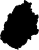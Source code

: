 <?xml version='1.0' encoding='utf-8'?>
<ipe version="70212" creator="miniipe"><ipestyle name="miniipe" /><page><layer name="my_layer" /><path stroke="black" fill="#000" layer="my layer">952.472609899999 2778.3221217 m 952.4757088 2778.3103657 l  952.4798027000011 2778.2915177 l  952.483710900001 2778.2843470000003 l  952.4936781 2778.2761087000003 l  952.593334600001 2778.2312073 l  952.6159963000019 2778.2207709 l  952.640289300003 2778.2091881 l  952.6644437 2778.1976841 l  952.6874516999991 2778.1842433 l  952.7082238999991 2778.1674611999997 l  952.7273520999989 2778.1471331000002 l  952.746030099998 2778.1325806000104 l  952.769406600001 2778.117414 l  952.792846100001 2778.1033497000003 l  952.819107300001 2778.0912631 l  952.8429152999989 2778.077753 l  952.865510800004 2778.06394370001 l  952.890805200003 2778.0517594 l  952.914219600003 2778.0398271 l  952.9371898 2778.0253502 l  952.951994199999 2778.0123818 l  952.972240499999 2777.9978545 l  952.9944392 2777.9838658 l  953.016637900003 2777.9698739 l  953.0379801 2777.9564235999997 l  953.0579712000009 2777.9394242 l  953.075502800001 2777.9201132999997 l  953.079332300001 2777.9132480000003 l  953.089000299999 2777.8959589 l  953.091110300002 2777.8923184 l  953.0932894999991 2777.8892259 l  953.0990116000011 2777.8851162000096 l  953.1035087 2777.881882 l  953.105851700002 2777.8806695 l  953.113686899998 2777.8785596 l  953.138606599999 2777.8761851 l  953.142539899998 2777.8758198 l  953.146454400001 2777.8749978 l  953.150261800003 2777.8735051000003 l  953.1738240999999 2777.85877 l  953.195005700001 2777.8454174000003 l  953.2192167 2777.8345148 l  953.238625300001 2777.8224754 l  953.240678600001 2777.8206741000104 l  953.2479028000009 2777.8100455 l  953.261457000001 2777.7853084999997 l  953.263579600001 2777.7816271 l  953.279536600001 2777.7664668 l  953.295219599999 2777.7513381 l  953.317821400003 2777.7361904000004 l  953.324630000002 2777.7318949 l  953.342057700002 2777.7209136 l  953.366602600002 2777.7053219 l  953.3726206999991 2777.7004405999996 l  953.389453199999 2777.681325 l  953.4065282000009 2777.6614252000104 l  953.4275775 2777.6447501 l  953.448440899999 2777.6289726 l  953.468092000002 2777.61188820001 l  953.489320699999 2777.5967026999997 l  953.512281600002 2777.5822321 l  953.5347354000039 2777.5680859 l  953.5559641999979 2777.554157 l  953.576692199998 2777.5403163 l  953.597448600001 2777.518804 l  953.611399600002 2777.5088368 l  953.6335889 2777.4948544 l  953.653671400001 2777.4859201000004 l  953.662189999999 2777.48207800001 l  953.685695599999 2777.4676231999997 l  953.701192800003 2777.4527746999997 l  953.7051388 2777.4489830999996 l  953.725618100001 2777.4302233000003 l  953.7478608999991 2777.4169997999998 l  953.7700564999999 2777.4059114 l  953.796198 2777.3963788 l  953.8208279 2777.3894757 l  953.847089099999 2777.37771660001 l  953.8507044 2777.3754334 l  953.866000100003 2777.3588938000003 l  953.8840513 2777.33854370001 l  953.8873013000001 2777.3348496 l  953.890752800002 2777.3317729 l  953.907213700001 2777.3215254 l  953.9146489999999 2777.3169055 l  953.917993399999 2777.3152364 l  953.921029300001 2777.3133185 l  953.9276016 2777.310859 l  953.933840199999 2777.3081129 l  953.9494004000001 2777.3008855 l  953.9525495999981 2777.2998777000003 l  953.955223300001 2777.3000446 l  953.9570404000029 2777.3017169 l  953.9587914 2777.3048472 l  953.9615595 2777.3067115000003 l  953.964626800001 2777.30611 l  953.9670045 2777.3046141 l  953.9679052000009 2777.30189320001 l  953.9679555 2777.2983346 l  953.968645200002 2777.2950751999997 l  953.970352099999 2777.2928991 l  953.9729533000001 2777.2913371 l  953.9767198 2777.2908049 l  953.9812734999989 2777.2911167 l  953.985871400004 2777.29225670001 l  953.988485200004 2777.2941745000003 l  953.986006800003 2777.302753 l  953.982404100002 2777.3111708 l  953.980810599999 2777.3155104 l  953.9797902000009 2777.3194531999998 l  953.9805335 2777.322426 l  953.982432399999 2777.3250713999996 l  953.9854273 2777.3265956 l  953.989423700002 2777.3270932 l  953.995983399999 2777.3253548000102 l  953.999312200002 2777.3232543000004 l  954.002288200003 2777.32040740001 l  954.0050783 2777.3126823999996 l  954.0073143 2777.30363470001 l  954.0083252 2777.2989928 l  954.0101202 2777.2948894 l  954.0127215000031 2777.2917591 l  954.0142898 2777.2907072999997 l  954.0157855999979 2777.2897089999997 l  954.0182956 2777.2886792 l  954.021734500002 2777.2893750999997 l  954.0232523999989 2777.2922126000003 l  954.025334 2777.2936864 l  954.028432800004 2777.2951412999996 l  954.034343900004 2777.3045889 l  954.0357327 2777.3071713 l  954.0373671 2777.3093883 l  954.043687600001 2777.3080373000103 l  954.047542199998 2777.3055998 l  954.050499300002 2777.3024506 l  954.051629900002 2777.2983598 l  954.0510126 2777.2948674 l  954.049554500001 2777.2918692999997 l  954.048956199999 2777.2890287 l  954.0507827000041 2777.2854922 l  954.053368200002 2777.2815053 l  954.0547916999999 2777.2772066 l  954.055235700003 2777.2725301 l  954.0548263 2777.2679259 l  954.053865800002 2777.2635107 l  954.053418600001 2777.2594514 l  954.054013800004 2777.2556629 l  954.056004099999 2777.2520917 l  954.061912 2777.2452799999996 l  954.0811221999991 2777.2270934000003 l  954.0959612000009 2777.2170726 l  954.103261100003 2777.2133376 l  954.1071598 2777.2119457 l  954.1110741999989 2777.210094 l  954.115035900001 2777.2088185000002 l  954.125223599999 2777.2094515 l  954.149368499999 2777.2122385999996 l  954.1707327000009 2777.21465090001 l  954.196830199999 2777.2204674 l  954.219239900001 2777.2319463 l  954.2456554 2777.2417183 l  954.2541109999989 2777.2452485000003 l  954.2783379 2777.2598104 l  954.3031630000021 2777.2703571 l  954.3246122000011 2777.2747156 l  954.350161699998 2777.2770334 l  954.354161200003 2777.277616 l  954.357376600001 2777.27864270001 l  954.359769999999 2777.280233 l  954.361716200001 2777.2821351000002 l  954.369189200002 2777.2954657 l  954.3706347000001 2777.2981551000003 l  954.3716456000001 2777.3007374999997 l  954.372338400002 2777.31131250001 l  954.375386800001 2777.3392995000004 l  954.375827700001 2777.3434155 l  954.3766402 2777.3471378 l  954.3829103000011 2777.3600085999997 l  954.384384099999 2777.3630319 l  954.385404499999 2777.3662346 l  954.3863083 2777.3813445 l  954.3840975000029 2777.3984132 l  954.383036300001 2777.4027717 l  954.38263 2777.406831 l  954.384037699998 2777.40993610001 l  954.385936699999 2777.4125814 l  954.3885222 2777.4141655000003 l  954.3918225000031 2777.4144143 l  954.3950977000029 2777.4139134999996 l  954.4010433999999 2777.4117373999998 l  954.4170414 2777.4024819 l  954.4321448999999 2777.3886065 l  954.438478000002 2777.38336 l  954.448476700001 2777.3801226 l  954.472319299998 2777.3672203 l  954.475493699999 2777.3652206 l  954.485568000001 2777.3622004999997 l  954.488244800001 2777.3616871000004 l  954.490745300002 2777.3629783 l  954.492650600001 2777.365378 l  954.495163599999 2777.3677147 l  954.512084300002 2777.3732794 l  954.515718500003 2777.3744068 l  954.5184300000029 2777.3757514999998 l  954.519147999999 2777.3817728 l  954.518716499998 2777.3848212000003 l  954.5189779000001 2777.3877877000004 l  954.519554200002 2777.3907291 l  954.520687900002 2777.3936516 l  954.5243001 2777.4024662000097 l  954.5259503 2777.4053980999997 l  954.5277547000001 2777.4080182 l  954.530979500003 2777.4124555000003 l  954.5320629000031 2777.4149433 l  954.5328973999981 2777.4176737000003 l  954.5329100000009 2777.4240981000003 l  954.528098000001 2777.4389277 l  954.5230025999989 2777.4498648 l  954.521091000003 2777.4537352 l  954.519623500002 2777.4576749 l  954.5186819000011 2777.461835 l  954.518625199999 2777.4657085000003 l  954.519828199998 2777.46891440001 l  954.521531900001 2777.4717581 l  954.523629300001 2777.4742365 l  954.526482500001 2777.4753450000003 l  954.5320281999999 2777.4733012 l  954.534969599999 2777.4715628 l  954.538307700001 2777.4707094 l  954.5419166999999 2777.4711849 l  954.5432141999989 2777.4733831000003 l  954.544798199999 2777.475597 l  954.5479662999991 2777.4773637000003 l  954.551301299999 2777.4783620000003 l  954.5543624 2777.4784281 l  954.557354099999 2777.4774046 l  954.558361899999 2777.47426490001 l  954.558591700004 2777.4678121 l  954.5571809 2777.4612461 l  954.556169999999 2777.4574576 l  954.556160600002 2777.4540501 l  954.559076700001 2777.4513135 l  954.5620180999999 2777.4517733 l  954.564594100004 2777.4534863999997 l  954.5675418 2777.4548374 l  954.570382400002 2777.4552027 l  954.5786301000021 2777.4508316 l  954.5812817999989 2777.4491626 l  954.582396600002 2777.4462998999998 l  954.5812281999989 2777.44335540001 l  954.5794426 2777.440792 l  954.578831700001 2777.43827260001 l  954.5805039 2777.4351045 l  954.5823084 2777.43256 l  954.585347400004 2777.4304437 l  954.5926157 2777.4387670000096 l  954.5970026000031 2777.4431696 l  954.5994778000011 2777.445182 l  954.612509299999 2777.4474745999996 l  954.637060400001 2777.4473738 l  954.6416047 2777.4479942000003 l  954.645777400001 2777.4477957999998 l  954.648422800002 2777.4461330000104 l  954.647833900002 2777.4429712 l  954.646215199999 2777.4407825000003 l  954.6431195000009 2777.4397464 l  954.639157799999 2777.439104 l  954.635359899999 2777.4379325 l  954.6263437 2777.4318514 l  954.624063700001 2777.4296028999997 l  954.620766500001 2777.4246712000004 l  954.619286300003 2777.4219188 l  954.617910099999 2777.418672 l  954.6224859 2777.4006932 l  954.6242747 2777.3959977000004 l  954.626507499999 2777.3917715 l  954.6400049 2777.3815019 l  954.643453299999 2777.3793321000003 l  954.6513893000009 2777.3768758 l  954.6781323 2777.3703286 l  954.7043054 2777.3640239 l  954.7152678 2777.3588844 l  954.7365123 2777.3460073 l  954.756818300002 2777.3310957999997 l  954.771673099999 2777.3120965999997 l  954.786625499998 2777.2887925 l  954.8013166000039 2777.2652617000003 l  954.8163571999991 2777.2406223 l  954.8215974 2777.2282271 l  954.8249734 2777.2210343 l  954.826548 2777.2175765 l  954.8271432 2777.2146981 l  954.826730599999 2777.2115804 l  954.839828199999 2777.1900461 l  954.841736600003 2777.1869977 l  954.849326199998 2777.1589728999998 l  954.849707199999 2777.15625830001 l  954.8495151 2777.1490089 l  954.849206499999 2777.1455542000003 l  954.8450401 2777.1368876 l  954.832616500003 2777.1148777999997 l  954.8292184999999 2777.1103964999998 l  954.8173177 2777.1012732000004 l  954.7964950999999 2777.0880119 l  954.793711300004 2777.08639640001 l  954.7911321 2777.0845384 l  954.777974700003 2777.0644841999997 l  954.765582600002 2777.0412840999998 l  954.764023700002 2777.0388592 l  954.762077500004 2777.0368752 l  954.759794299998 2777.0350989999997 l  954.749949899998 2777.0313798 l  954.7463787 2777.030032 l  954.743330299999 2777.0279881 l  954.7339109999999 2777.0124059 l  954.732679700003 2777.0101196 l  954.731212200002 2777.0009711000002 l  954.731098800003 2776.9979447 l  954.730576 2776.9952585 l  954.728204700004 2776.9843654 l  954.727448899999 2776.9816287 l  954.725140500003 2776.9765773999998 l  954.7139703000009 2776.9528450000003 l  954.7126035 2776.9502941000096 l  954.7112809000009 2776.9447357999998 l  954.710493599999 2776.930177 l  954.710373900003 2776.9274781999998 l  954.711148600002 2776.9219702 l  954.711753200001 2776.9108504 l  954.7115863 2776.9081326 l  954.7110950999989 2776.9054999 l  954.707930099999 2776.8980048000003 l  954.706739700002 2776.8955075 l  954.7058548000041 2776.89296600001 l  954.7051808999989 2776.8903333 l  954.705228100001 2776.8875967 l  954.7059492999999 2776.8850205999997 l  954.7119201000011 2776.877938 l  954.714603300001 2776.8752959 l  954.7166155999989 2776.8736771999997 l  954.7188168999991 2776.8711105999996 l  954.717897300001 2776.8683645 l  954.7155637999989 2776.8666230000003 l  954.706963300001 2776.8653003 l  954.7033700999999 2776.8649318 l  954.692722600001 2776.8657254 l  954.672992799999 2776.8743889 l  954.6700672000029 2776.8762374999997 l  954.667497500002 2776.8774279 l  954.651786100001 2776.8755667 l  954.6485960000009 2776.8751856 l  954.645755400001 2776.8745054 l  954.643494300002 2776.872364 l  954.6430754000011 2776.8715798000103 l  954.642086600001 2776.8697217999998 l  954.6384807000021 2776.8609355000003 l  954.637117100001 2776.8577674 l  954.635763 2776.8552449 l  954.634034100003 2776.8531159999998 l  954.618502200001 2776.85071 l  954.6157875999979 2776.8504675 l  954.6104906 2776.8474569 l  954.604762199999 2776.8420088 l  954.6027844999979 2776.8397666 l  954.5929180999981 2776.8221845999997 l  954.591113600002 2776.8188149000002 l  954.5888556 2776.8157791 l  954.586144100002 2776.8134046 l  954.5832184999999 2776.8119213 l  954.5802235999989 2776.811219 l  954.5751786 2776.8136471000003 l  954.5555118 2776.8295348 l  954.551266699999 2776.8355781 l  954.549619699999 2776.8382234 l  954.5531468000011 2776.8469373 l  954.554614299999 2776.849822 l  954.554869400003 2776.8529805999997 l  954.553219200003 2776.8593955 l  954.5517674 2776.865294 l  954.551263499999 2776.8681976000003 l  954.5504511000009 2776.87101610001 l  954.549068600002 2776.8738126 l  954.5472987 2776.8764201000004 l  954.5424174000001 2776.8812132000003 l  954.5367331000041 2776.8852725 l  954.513205399999 2776.9000895 l  954.510566400004 2776.9017618 l  954.5078359999981 2776.9030089 l  954.505140300001 2776.9036922 l  954.501783299998 2776.9036859000103 l  954.4986938999999 2776.9025395999997 l  954.4962848000021 2776.9012705 l  954.494137000001 2776.8997557000002 l  954.4867805 2776.8877384 l  954.484884600001 2776.8848128 l  954.484015500003 2776.8819596000003 l  954.4839714000029 2776.8784514000004 l  954.482538499999 2776.8755604 l  954.4774745999999 2776.8738094 l  954.474117500001 2776.8740834 l  954.4686725 2776.8675898 l  954.4670853 2776.8646295 l  954.466455500001 2776.8618929 l  954.4639770999989 2776.85111 l  954.463155099998 2776.8475104 l  954.462855999999 2776.8441345 l  954.4634416999991 2776.8411774 l  954.464761200001 2776.8374424 l  954.4769738 2776.8291947 l  954.4796853 2776.8274877999997 l  954.4817857999999 2776.8250251000004 l  954.4807781 2776.8226475 l  954.479231800002 2776.8197817 l  954.4767628000039 2776.8172969999996 l  954.473276699999 2776.8167144 l  954.4606673 2776.8238757000004 l  954.458229800001 2776.8252549999997 l  954.4552852999991 2776.8256172 l  954.452624199999 2776.8247102 l  954.4506276000011 2776.8220082000003 l  954.450652800001 2776.8185378 l  954.4512920999999 2776.8158232 l  954.450637100001 2776.8132250999997 l  954.4492513999991 2776.8106396 l  954.4437057 2776.7995985000102 l  954.4420302999999 2776.7968902000102 l  954.439898300003 2776.7943519 l  954.426945599999 2776.7706006 l  954.425380400002 2776.76692860001 l  954.423846800001 2776.7556639 l  954.4234657 2776.7520644 l  954.423588599999 2776.7486507000003 l  954.4262213 2776.7424814 l  954.4278715 2776.7396376 l  954.4326488000011 2776.7339722 l  954.435376000003 2776.7307222000004 l  954.437218299999 2776.72700620001 l  954.437841800002 2776.7232900999998 l  954.437552100001 2776.7199047 l  954.430696299999 2776.7043823000004 l  954.427751800001 2776.6942041 l  954.427247900003 2776.6907242 l  954.4273865000021 2776.6875403999998 l  954.4369947000009 2776.6710510999997 l  954.4392275 2776.6672217 l  954.440688700001 2776.6566152 l  954.4407360000009 2776.6461630000003 l  954.445497600002 2776.6248996 l  954.4470060000001 2776.6218605999998 l  954.456078900001 2776.6150457000003 l  954.459470600003 2776.6129137 l  954.464587999999 2776.6078088000004 l  954.466433500001 2776.6051131000004 l  954.4675766000031 2776.6024395 l  954.468014400001 2776.5996871 l  954.465926400003 2776.5897198000002 l  954.462015100001 2776.5762223 l  954.4606673 2776.573514 l  954.457105500001 2776.5692028000003 l  954.4546082 2776.5672943 l  954.443434800004 2776.5641450999997 l  954.4186348999999 2776.5597048 l  954.4150448000009 2776.5585144 l  954.4087652999999 2776.5547070000102 l  954.4059719 2776.552471 l  954.4026936 2776.5509689 l  954.384012499998 2776.5516837 l  954.379487099999 2776.5521876 l  954.375336500001 2776.5520207000004 l  954.371866000002 2776.5505562999997 l  954.3689814 2776.5481409 l  954.354523399998 2776.5234322 l  954.3448931 2776.5111913 l  954.3389159000001 2776.5016272 l  954.337668800001 2776.4988055 l  954.337694000001 2776.4953351 l  954.338528599999 2776.4919497 l  954.3400307 2776.4884226000004 l  954.342046200001 2776.4853017 l  954.3443546 2776.4824391 l  954.353525100001 2776.4762351 l  954.3716645 2776.4720152 l  954.3755285999999 2776.4711019 l  954.382214299999 2776.4680756000002 l  954.405729399999 2776.4532554 l  954.419708700003 2776.4478199 l  954.422237500001 2776.4471648 l  954.426416500002 2776.4448407 l  954.4299782999999 2776.4417734 l  954.431543400001 2776.4382400000004 l  954.4314552999981 2776.434968 l  954.427777 2776.4300332 l  954.4256102999999 2776.4275170000096 l  954.423267300001 2776.4252747 l  954.4207889 2776.423338 l  954.4180491 2776.4216594 l  954.4079243999989 2776.4185921 l  954.3820128 2776.4134715 l  954.377975500001 2776.4132415999998 l  954.374083100002 2776.4125897 l  954.3702190000021 2776.4115001 l  954.366896599999 2776.40963580001 l  954.3591243999999 2776.4019485999997 l  954.3542211 2776.3966516 l  954.350016899999 2776.3905956999997 l  954.348401299999 2776.3873016 l  954.34717 2776.3725539 l  954.346996800001 2776.3649423 l  954.3481273000001 2776.3571354 l  954.350630999999 2776.3492876 l  954.352410300001 2776.3453826 l  954.354589500004 2776.3416634 l  954.365772299999 2776.3290822999998 l  954.381468 2776.3189198 l  954.4035502000021 2776.3102973 l  954.4273078 2776.30164020001 l  954.4395834000011 2776.2950772000004 l  954.446240800001 2776.2901487 l  954.449273499999 2776.2872137000004 l  954.4510622000009 2776.2838125 l  954.4507818999999 2776.2696443 l  954.450171000003 2776.2658337 l  954.450023000001 2776.2621176999996 l  954.452558099999 2776.2556963999996 l  954.4541673000019 2776.2526417 l  954.458752599998 2776.2481069 l  954.461397900001 2776.2464441 l  954.464257400003 2776.2451088000003 l  954.4747537 2776.2437011 l  954.478749999999 2776.2433106 l  954.482777799998 2776.2419407 l  954.485996300004 2776.2400323 l  954.487441799999 2776.2377113000002 l  954.4875015999991 2776.2343039 l  954.485388499999 2776.2282291 l  954.4829825 2776.2229257999998 l  954.4793263000021 2776.2147159 l  954.4779438 2776.2097149 l  954.478183099999 2776.1905552 l  954.4796696000001 2776.184515 l  954.480623800004 2776.181687 l  954.485536500001 2776.1737195 l  954.4993804000001 2776.1583325 l  954.501610100002 2776.1554038 l  954.502819399999 2776.1524907999997 l  954.5031689 2776.1496376 l  954.502283999999 2776.1441265 l  954.501370700001 2776.1412544 l  954.4884527 2776.1167315000002 l  954.486531700001 2776.1135603 l  954.4840092 2776.1107953 l  954.471657999999 2776.1019208 l  954.468527699998 2776.0996534 l  954.4628245 2776.091497 l  954.4617663 2776.089176 l  954.4611365000001 2776.0855355000003 l  954.461489200001 2776.0828051999997 l  954.4622356 2776.0797881999997 l  954.462632400003 2776.0766768 l  954.459221799999 2776.0683188 l  954.457458199999 2776.0655948 l  954.452564400002 2776.0578917999997 l  954.4508292 2776.0552686 l  954.4487034000019 2776.0527649 l  954.4468328000011 2776.0499464 l  954.4453023 2776.0471058 l  954.444877199999 2776.0439692 l  954.445138599998 2776.0407413 l  954.4477964999979 2776.031933 l  954.4496041000031 2776.0265636 l  954.455981300001 2776.0172577 l  954.457984200002 2776.0145336 l  954.4588911 2776.0120867 l  954.4573795 2776.0098287 l  954.445988799999 2776.0033602 l  954.4430727 2776.0020627999997 l  954.440213199998 2776.0002928999997 l  954.4252104 2775.9806261 l  954.4190128000009 2775.9714777000004 l  954.417208300001 2775.9681081 l  954.4159516999999 2775.9647479 l  954.415986400002 2775.9611515 l  954.416732700001 2775.9575078 l  954.4182979000011 2775.9542547 l  954.4201969 2775.9512472 l  954.434947700003 2775.9374128 l  954.4371459 2775.93504140001 l  954.4388212 2775.9325819 l  954.439684100001 2775.9298767 l  954.4385032000009 2775.9263465 l  954.4372120000021 2775.9239531 l  954.435149299999 2775.9209330000003 l  954.432217400003 2775.9187537 l  954.4299877000001 2775.9177617 l  954.4131583999999 2775.9163728999997 l  954.4098612 2775.9162092 l  954.4065135999999 2775.9155353 l  954.403764300003 2775.9139827 l  954.3938412000009 2775.8973832 l  954.391098200004 2775.8888395 l  954.3901598 2775.8862603000002 l  954.3897661 2775.8714904999997 l  954.390011700004 2775.8678846999996 l  954.3897125999999 2775.8644268 l  954.3880309000031 2775.8612178000003 l  954.381108999999 2775.85154340001 l  954.379147000001 2775.8489076 l  954.366077800001 2775.8247248 l  954.364308000001 2775.8214402 l  954.362556999999 2775.8192547 l  954.3602927 2775.81828470001 l  954.357449 2775.8180013 l  954.344836400003 2775.8244634 l  954.342628799998 2775.8258491 l  954.3405094 2775.8241706 l  954.338377400003 2775.8228857 l  954.3253145 2775.8004287 l  954.3126988 2775.7768223000003 l  954.310906900001 2775.7734778999998 l  954.3056446 2775.7538741000003 l  954.303635400002 2775.7343144000097 l  954.303260600001 2775.73051960001 l  954.309070899999 2775.7077666 l  954.3102046000021 2775.7043119 l  954.311801299999 2775.7013516 l  954.3164621000011 2775.6968483 l  954.3251886000011 2775.6902853000097 l  954.3280795 2775.6882321000003 l  954.330054100001 2775.685804 l  954.331486999999 2775.6831776 l  954.330431999999 2775.6778901 l  954.3203608000031 2775.6661184 l  954.319148400001 2775.6647359000003 l  954.3181532 2775.6635926999998 l  954.317482500001 2775.6608843999998 l  954.322930600004 2775.657562 l  954.326215200001 2775.6559244 l  954.3296289 2775.6534649 l  954.332592299999 2775.6499881 l  954.334878599998 2775.6456516999997 l  954.3356974 2775.6411294000104 l  954.335577800003 2775.6367772 l  954.3334897999999 2775.6290082 l  954.3228014999991 2775.603361 l  954.3118769000021 2775.5789264000005 l  954.310462900001 2775.5758276 l  954.3309107000019 2775.5120057999998 l  954.3629979 2775.449513 l  954.3633852 2775.4490658 l  954.375374300001 2775.4187768 l  954.3843242999991 2775.4058870999997 l  954.3892432999991 2775.3933785 l  954.3947449999989 2775.3881508 l  954.406330900001 2775.3767318 l  954.411653100002 2775.3694634 l  954.412925400001 2775.360822 l  954.4136654 2775.3529112 l  954.4159328 2775.333679 l  954.4259346999991 2775.3196966 l  954.432018999998 2775.3121416000004 l  954.4397881 2775.3066557 l  954.4499914999981 2775.2988551 l  954.461807299999 2775.2906294 l  954.470593599999 2775.285682 l  954.476246400004 2775.2821171 l  954.480119900001 2775.2755668 l  954.480437999999 2775.2665411999997 l  954.478309100001 2775.260838 l  954.477046299999 2775.2330147000002 l  954.481552799999 2775.2166483 l  954.483568300002 2775.2155839 l  954.4877504 2775.2063977000003 l  954.490197299999 2775.2043476 l  954.493195400001 2775.2022974 l  954.4938284 2775.2029178 l  954.4986561000001 2775.2076825999998 l  954.500243300001 2775.2106397000002 l  954.5026682000021 2775.2122017 l  954.5112214000029 2775.2080731 l  954.513784900001 2775.2064512 l  954.515879100002 2775.2044326 l  954.5222593999999 2775.192853 l  954.525446400003 2775.1885984 l  954.5353253999999 2775.1831944 l  954.5468199999999 2775.1747954 l  954.5483379000001 2775.1720399 l  954.5495724 2775.16924650001 l  954.553017699999 2775.1640598 l  954.562732899999 2775.1527668 l  954.583205900003 2775.136816 l  954.5991975999999 2775.1284392 l  954.6023405000001 2775.1282093000004 l  954.6055905000001 2775.1286344 l  954.608550699999 2775.1294312 l  954.616291400002 2775.1328386 l  954.619034399999 2775.1352288000003 l  954.6202846000009 2775.1375561 l  954.622457600001 2775.1430483 l  954.6226087 2775.146525 l  954.6224135000009 2775.1501403 l  954.621245100004 2775.1645384999997 l  954.6226024 2775.1714289 l  954.624218 2775.1743229999997 l  954.6271341999991 2775.17692430001 l  954.6319744999989 2775.1824291 l  954.633199500002 2775.1850114000003 l  954.6330484 2775.1881197000002 l  954.6320909999989 2775.1922294 l  954.6292158 2775.2075377 l  954.630610900001 2775.2105987 l  954.633271900001 2775.2140565 l  954.6367518 2775.2172026 l  954.638830300001 2775.2187394 l  954.662609899999 2775.2333801 l  954.6662032 2775.23423030001 l  954.670145999999 2775.2342681 l  954.674721799998 2775.2336351 l  954.678884999999 2775.2325518000002 l  954.6863675000029 2775.2291444 l  954.7099078 2775.2148879 l  954.7230462999989 2775.2115561 l  954.7268442000001 2775.2118836 l  954.734263699998 2775.2123434 l  954.7407291000011 2775.2111876 l  954.743783799999 2775.2093485 l  954.7482304999991 2775.204483 l  954.747147099999 2775.2011291 l  954.745172600001 2775.1985688 l  954.7421053 2775.1967328 l  954.733640200001 2775.1916311 l  954.732326999999 2775.1892377 l  954.7317380999999 2775.1865136 l  954.733085899998 2775.1836163 l  954.735740700001 2775.18170790001 l  954.739094599998 2775.18078520001 l  954.7424832 2775.1809709999998 l  954.745815 2775.1817615 l  954.7491437 2775.1832731 l  954.762115300001 2775.1899022 l  954.765727399999 2775.1906674 l  954.772806800002 2775.1913634000002 l  954.776012700002 2775.1907776000003 l  954.778960400001 2775.1890109 l  954.7846918999991 2775.18439420001 l  954.786537400001 2775.1814119 l  954.787343600003 2775.1789492000003 l  954.785334399999 2775.1763291 l  954.7823237 2775.1753812 l  954.7770331 2775.1732901 l  954.7748538000001 2775.1708525999998 l  954.7735311999979 2775.1674767 l  954.774583000004 2775.1649006 l  954.7774740000001 2775.1628096 l  954.783344100004 2775.1597044 l  954.786354700002 2775.1600098999997 l  954.789658199999 2775.1611342 l  954.814354300001 2775.1682293 l  954.8379828 2775.1748931 l  954.8581786 2775.1909855 l  954.868759899999 2775.2032611 l  954.871317100003 2775.208769 l  954.874378100001 2775.2135432 l  954.8776658999981 2775.2154264 l  954.881769299999 2775.2170609 l  954.8926276999999 2775.2220334999997 l  954.895518699999 2775.2241812 l  954.9156735999991 2775.2390896 l  954.9224507000009 2775.24226710001 l  954.926163599998 2775.2417695000104 l  954.9286137 2775.2411775 l  954.930915699999 2775.2400784 l  954.933157999999 2775.2387337 l  954.9498834000001 2775.2271541 l  954.9514517 2775.2241623 l  954.951936700001 2775.2206195 l  954.9517382999991 2775.2168404 l  954.950491199999 2775.2062434 l  954.949307100003 2775.2028832 l  954.9476726 2775.1996174 l  954.9416325 2775.1898801 l  954.932673000001 2775.1814339000002 l  954.9138754 2775.16326300001 l  954.9063614000021 2775.1514693 l  954.899278799999 2775.1360256 l  954.893421299998 2775.125397 l  954.890347700003 2775.1225753000003 l  954.886836300001 2775.1200528000004 l  954.8737923000041 2775.1110556 l  954.864410900002 2775.100449 l  954.862256799999 2775.0944593000004 l  954.862404800001 2775.0913699 l  954.8641463 2775.0800517000002 l  954.865604399998 2775.07717010001 l  954.8675757999999 2775.0743107 l  954.8708005999999 2775.0690924 l  954.871458799999 2775.0665321 l  954.871906000003 2775.0637481999997 l  954.872740499998 2775.0572357 l  954.872516900002 2775.0538692 l  954.8703030000021 2775.0394962 l  954.869147300003 2775.0360478 l  954.867626199999 2775.0328608 l  954.860121700001 2775.0173101 l  954.859526499999 2775.0144537 l  954.8576842 2775.0092228999997 l  954.8485042 2774.9923526 l  954.8462463 2774.9908379000003 l  954.825527700003 2774.9774349000004 l  954.823046100001 2774.9774097000004 l  954.819613500002 2774.9782379 l  954.8169428999989 2774.9797369 l  954.7960006999999 2774.9911937 l  954.793134900001 2774.9905859 l  954.790029800003 2774.9888002999996 l  954.788067899999 2774.9869108000003 l  954.786540500001 2774.9846464999996 l  954.785258799999 2774.9821239999997 l  954.781400999999 2774.9740022 l  954.780938100002 2774.9710576999996 l  954.7811396000011 2774.9680062 l  954.7822293000011 2774.9649073 l  954.783652699999 2774.961966 l  954.785428800001 2774.9590624 l  954.7932641 2774.9458484 l  954.7918627000021 2774.9427905000002 l  954.784225899999 2774.9299102 l  954.781577400001 2774.9276491000096 l  954.7785856 2774.9257626999997 l  954.772806800002 2774.9222041000003 l  954.761000500001 2774.9129580999997 l  954.7589817999999 2774.9107662 l  954.754724099999 2774.9072423000002 l  954.7523181 2774.9061778 l  954.7498901000021 2774.9059826000002 l  954.745191500001 2774.9039545 l  954.743768000002 2774.9011643 l  954.7403197 2774.8963082 l  954.737941999999 2774.8954769000097 l  954.7349975000001 2774.8948722 l  954.732002599998 2774.8947998000003 l  954.729259700001 2774.8955619000003 l  954.726579700004 2774.896957 l  954.7180831000001 2774.9024240000003 l  954.713277499999 2774.9067667 l  954.7115769 2774.9092326 l  954.7104558 2774.9121708 l  954.704434500003 2774.9330594000003 l  954.7042959000031 2774.9365047 l  954.703710200004 2774.9448122999997 l  954.7028064 2774.9474134999996 l  954.7030237000009 2774.9500336 l  954.704607699999 2774.9531514 l  954.706427900001 2774.9555951 l  954.712360999998 2774.9617581 l  954.7153275999999 2774.9635154 l  954.717179300002 2774.9655151 l  954.718483100001 2774.9679495 l  954.718939700001 2774.9708593 l  954.717069099999 2774.9732527 l  954.7147166000001 2774.9743832999998 l  954.713271199999 2774.9721379 l  954.708134800003 2774.9701004 l  954.705152499999 2774.9718293 l  954.6998271999979 2774.9735739000002 l  954.697638499998 2774.9711773999998 l  954.6929021 2774.9675117 l  954.6902946 2774.9666362000003 l  954.6876334999989 2774.9663686000004 l  954.6849787000019 2774.9674298 l  954.682405800001 2774.9689761 l  954.681161900002 2774.9712467 l  954.681168199999 2774.9745754 l  954.6804911 2774.9779545 l  954.6792377 2774.9812202 l  954.6771089 2774.9845458 l  954.672448000002 2774.9919118 l  954.668530399999 2774.999895 l  954.666593699998 2775.0019073 l  954.664206599999 2775.0034851 l  954.656928800003 2775.0072892999997 l  954.653445699998 2775.0069838 l  954.648539300001 2775.0067476 l  954.6451569999989 2775.0078215 l  954.642099200001 2775.0096638 l  954.634380500001 2775.0134932 l  954.6236700000001 2775.0167779000003 l  954.6193462 2775.0199838 l  954.6067494 2775.0267829 l  954.5991566 2775.0283323 l  954.5964137000029 2775.02810550001 l  954.5936392 2775.0274378999998 l  954.591167099999 2775.0261751000003 l  954.5897815000001 2775.023999 l  954.588087200001 2775.0206639999997 l  954.581102200003 2775.0075696 l  954.579162299999 2775.0051918999998 l  954.565038200001 2774.9890617 l  954.563630500003 2774.9864416 l  954.5565196 2774.973807 l  954.553679000001 2774.9688249 l  954.5526964000001 2774.9651404 l  954.5526964000001 2774.9614243 l  954.5530303000011 2774.9578594 l  954.552309099999 2774.9548582 l  954.550939200004 2774.9518633 l  954.547704900004 2774.9460562 l  954.545557200001 2774.9438549 l  954.534818400003 2774.9326469000002 l  954.5222058999999 2774.9093144999997 l  954.518618899999 2774.9001944 l  954.5184677000001 2774.8971647999997 l  954.517630100004 2774.8853585 l  954.518426800003 2774.879038 l  954.5192299000009 2774.8760431 l  954.5227286 2774.8541278 l  954.5222373 2774.8510951 l  954.520546200003 2774.8242450000002 l  954.5201179 2774.8114057 l  954.520776100002 2774.8082565 l  954.521661 2774.8054254 l  954.524249700004 2774.7832424 l  954.523087600001 2774.7805813 l  954.5233018000031 2774.7775423 l  954.5239411 2774.773694 l  954.5261329 2774.7642433 l  954.529644300004 2774.7554759 l  954.531373200001 2774.7528494000003 l  954.5484419 2774.7337432 l  954.555042599999 2774.7284274 l  954.563306099999 2774.7247334 l  954.566005000002 2774.7252687 l  954.568341700001 2774.727681 l  954.569998199998 2774.7304051 l  954.573096999999 2774.7358280000003 l  954.5749708000011 2774.7377426999997 l  954.577209800001 2774.7390528 l  954.580692899999 2774.7439939 l  954.588027300001 2774.7524999 l  954.6006494000011 2774.76189710001 l  954.623496800001 2774.7708062 l  954.631596599999 2774.7687624 l  954.647027700001 2774.7539926 l  954.670196399999 2774.7294918000102 l  954.678113500001 2774.72134170001 l  954.6846953 2774.7140103 l  954.689554500001 2774.7075575999997 l  954.6962655 2774.6975116 l  954.698772200001 2774.6942711 l  954.714707200003 2774.6707844 l  954.730777599999 2774.6503681 l  954.745046599998 2774.6270734 l  954.748778399999 2774.6169046 l  954.7492255999989 2774.6137396999998 l  954.748765799999 2774.610685 l  954.7476005999989 2774.5983716 l  954.748157999999 2774.5949610000002 l  954.752015799999 2774.5813186 l  954.7568372 2774.5725828 l  954.759101500002 2774.5699154 l  954.7682783 2774.5614283 l  954.7704166 2774.5601371 l  954.777477100003 2774.5548685 l  954.7788564999989 2774.5524121 l  954.787567199999 2774.5385714 l  954.7968132000019 2774.5229071999997 l  954.7993956 2774.5201485000002 l  954.807161499999 2774.5126786 l  954.811217700001 2774.5069817 l  954.8243467 2774.4837406 l  954.836587699999 2774.4655508 l  954.8506394 2774.4423506 l  954.861715099999 2774.418149 l  954.867144400002 2774.4024313 l  954.8675412 2774.3991183000003 l  954.872356300003 2774.3748978 l  954.8744033000011 2774.3499593 l  954.8716257000041 2774.3216982999998 l  954.871534399999 2774.3160266 l  954.872224000001 2774.312953 l  954.875429900001 2774.3009104 l  954.8783681 2774.2952513 l  954.880386800001 2774.29270050001 l  954.8827517999999 2774.2902818999996 l  954.894618000001 2774.2801383 l  954.9183409999989 2774.26768320001 l  954.9193582 2774.2675541 l  954.928909700004 2774.2663511 l  954.948535499998 2774.2665463 l  954.951035999999 2774.2654377999997 l  954.9536056999999 2774.2638853000003 l  954.9640643 2774.25718380001 l  954.9706713 2774.2507656999996 l  954.972164 2774.2486715 l  954.9738898 2774.245538 l  954.978840300002 2774.2395892 l  954.9831326999999 2774.2336529 l  955.006125 2774.2180581000002 l  955.019093400003 2774.1971788 l  955.029816500004 2774.1894915999997 l  955.0463561 2774.1853914000003 l  955.0513318000001 2774.1746085 l  955.046541899999 2774.1518429000002 l  955.0522041000011 2774.1250841 l  955.0600614 2774.1069164 l  955.062618600001 2774.0930032 l  955.065651199999 2774.0757897 l  955.065544200003 2774.0703698999996 l  955.0635065999991 2774.0592217000003 l  955.063090900001 2774.0565638000003 l  955.0556242 2774.0412744 l  955.054858899999 2774.0381000000098 l  955.0513035 2774.0212801000002 l  955.049473800001 2774.0147612 l  955.047666099999 2774.0043563 l  955.0487967000021 2773.9951826 l  955.0509130000021 2773.9817135000003 l  955.0570034999989 2773.9440868 l  955.065657500002 2773.9220424 l  955.072248799999 2773.898373 l  955.080052600001 2773.8706978 l  955.085506999998 2773.8442790999998 l  955.0887348999979 2773.8179329 l  955.091481000004 2773.7999698 l  955.0925769000011 2773.7889508000003 l  955.0944854 2773.7820635000003 l  955.099086300001 2773.7588538 l  955.098494300001 2773.7273681 l  955.102478000003 2773.7074651000003 l  955.108801599999 2773.6918199 l  955.1154842000041 2773.6837233 l  955.122535299998 2773.6789617 l  955.1310727999991 2773.6760613 l  955.134477099999 2773.6747197 l  955.1389175000011 2773.6743450000004 l  955.1597683 2773.6737309 l  955.1641993 2773.6727011000003 l  955.1870152000031 2773.66380140001 l  955.200012000001 2773.6573298 l  955.223221599999 2773.6439803999997 l  955.248043600004 2773.6307883 l  955.266772 2773.6223642 l  955.269719599999 2773.6201283 l  955.271990200001 2773.6171334 l  955.2732751 2773.6134614 l  955.2738388 2773.6097328 l  955.2733443 2773.6058467000003 l  955.2732688000029 2773.5977973000004 l  955.274273400001 2773.593971 l  955.275747199999 2773.5903273999998 l  955.2793088999999 2773.5835471 l  955.281727499999 2773.5809963 l  955.2841398 2773.5791257 l  955.286457600003 2773.5777274 l  955.2902587 2773.5773558 l  955.2934457 2773.5781337000003 l  955.297136600004 2773.579765 l  955.3005094 2773.5821960999997 l  955.3038538000001 2773.5852130999997 l  955.306795199999 2773.5888252 l  955.322720699998 2773.6099942 l  955.341792300004 2773.6294436 l  955.3583193 2773.6509495 l  955.372396199998 2773.67199880001 l  955.385018200001 2773.6959643 l  955.397523700001 2773.7204651 l  955.399706100001 2773.7238158 l  955.402770300002 2773.7268957 l  955.4222828000001 2773.744525 l  955.430042400002 2773.7487795 l  955.4384508000011 2773.7525334 l  955.4412473000001 2773.7536419000003 l  955.4637293999999 2773.7645665 l  955.4854022000001 2773.7692273000102 l  955.491656599999 2773.76699140001 l  955.4946609 2773.7680117 l  955.496559900002 2773.7700932999996 l  955.497955000003 2773.77283 l  955.500235000003 2773.7787820000003 l  955.5006759 2773.781484 l  955.5017687000001 2773.7849985000003 l  955.5036171999991 2773.7884249 l  955.505793300002 2773.7907174999996 l  955.5084449999999 2773.7929881 l  955.5117327 2773.7949311 l  955.514642599999 2773.7971135 l  955.516179400002 2773.7996581 l  955.517804400002 2773.8029931 l  955.521372400001 2773.8091938999996 l  955.5241626000001 2773.8108755000003 l  955.5278472000041 2773.8125572000004 l  955.552221999999 2773.8254311 l  955.561474400002 2773.8313674 l  955.5651432000001 2773.8325515 l  955.572927999999 2773.8337828000003 l  955.576861400001 2773.833745 l  955.5885733 2773.8334931 l  955.599123099999 2773.8332727 l  955.602996600002 2773.8344819999998 l  955.615943 2773.8403584 l  955.617127099999 2773.8426856 l  955.6207487 2773.8480109 l  955.623239700001 2773.8485967 l  955.626395199999 2773.8488328999997 l  955.629752299999 2773.8484361 l  955.6327724 2773.84750390001 l  955.6357200000019 2773.8472236000002 l  955.6391054000011 2773.8480519 l  955.652221800001 2773.8519096 l  955.655285999999 2773.8511286 l  955.662116600001 2773.8482218999998 l  955.6727420000019 2773.8398167 l  955.6742694 2773.8376627000002 l  955.676848600003 2773.8360062 l  955.687080399998 2773.8308194 l  955.691168000003 2773.8298841 l  955.6954226 2773.8296889 l  955.707947000001 2773.82905900001 l  955.711420600002 2773.8277805 l  955.714761899999 2773.8257807 l  955.7254125 2773.8175014999997 l  955.726168300002 2773.8138988 l  955.7287569 2773.8012295 l  955.736721300001 2773.7771286999996 l  955.740135 2773.7482001 l  955.7490315 2773.7236395 l  955.753327000003 2773.7106143 l  955.7658262 2773.6880314 l  955.768295199999 2773.6858112 l  955.7753683000019 2773.6798592 l  955.7772578000031 2773.6776201 l  955.778810400001 2773.6749307 l  955.7800008 2773.6719138000003 l  955.780866800004 2773.6685284 l  955.7845607999991 2773.6513023 l  955.784126199999 2773.6482475000003 l  955.7833956000001 2773.6389133000002 l  955.7838207000001 2773.6354492 l  955.7860378 2773.6209471 l  955.791879500001 2773.5951582999996 l  955.804731399999 2773.5725343999998 l  955.8062368 2773.5699363000003 l  955.806091900003 2773.5664092 l  955.8051408 2773.5629829 l  955.8051188000001 2773.559207 l  955.8059028999991 2773.5564797 l  955.8071028000011 2773.5537461999998 l  955.8078618 2773.5527511 l  955.8126391000039 2773.5464810000003 l  955.8155616 2773.5467834 l  955.8180841000041 2773.5481344 l  955.820027100002 2773.5497247000003 l  955.8334175 2773.5589015 l  955.836677 2773.5598053000003 l  955.842531300004 2773.5607784000003 l  955.8449468 2773.5601013 l  955.8538022999991 2773.5589267 l  955.8568571000001 2773.5593077 l  955.860025200001 2773.5600289 l  955.863111400002 2773.5610681 l  955.871859899999 2773.5636694 l  955.8748831 2773.5637922 l  955.8779598999989 2773.5633576 l  955.8812539000039 2773.5625073 l  955.884513399998 2773.5611910000002 l  955.8983573 2773.5522629999996 l  955.9003948000011 2773.5498065999996 l  955.9036070000041 2773.5443679 l  955.9098109 2773.528792 l  955.9097730999999 2773.5273936999997 l  955.908173300003 2773.5243705000003 l  955.9016293000001 2773.5166203 l  955.897179500003 2773.5122082000003 l  955.894256999999 2773.5096983 l  955.885508500002 2773.4947239000003 l  955.883423699999 2773.4911999 l  955.8710694 2773.4782944999997 l  955.8599023000021 2773.4695806 l  955.856696399999 2773.4675211 l  955.8345701000001 2773.4521151999998 l  955.8263885 2773.4464024999997 l  955.8073295 2773.4294629 l  955.787423399998 2773.4119029999997 l  955.764928699999 2773.3953035 l  955.743328299998 2773.3831948 l  955.719640000002 2773.36927850001 l  955.717089099998 2773.3672094999997 l  955.7153412999991 2773.3650932 l  955.7137100000019 2773.3619944 l  955.7129448000001 2773.3584925 l  955.7129889 2773.3557464 l  955.718329900003 2773.3272713 l  955.7193250999981 2773.3235836 l  955.7325423 2773.3023516000003 l  955.735049000001 2773.2987521 l  955.737130599999 2773.2948785999997 l  955.7394611000041 2773.2870623 l  955.749680199999 2773.2666869 l  955.7621541999989 2773.2531233 l  955.772357600003 2773.245688 l  955.7948240999999 2773.2311167000003 l  955.7967356000009 2773.2294665 l  955.805310900002 2773.2186899000003 l  955.808639599999 2773.2123285 l  955.8098929999979 2773.2095068 l  955.8121447000029 2773.2077527 l  955.823844000002 2773.1907943 l  955.8268011000009 2773.1833622 l  955.829392899999 2773.1611319 l  955.8274655 2773.1351258 l  955.8274215 2773.1319798 l  955.8352156999999 2773.1164038 l  955.8378074999999 2773.1125429 l  955.858951300004 2773.0984722000003 l  955.862695699999 2773.0962206 l  955.875868799998 2773.0931312000002 l  955.8804194 2773.09241 l  955.896974799999 2773.0836962000003 l  955.9185248 2773.0698397 l  955.939970799999 2773.0562917999996 l  955.943806600002 2773.0540118 l  955.956913499999 2773.0522986 l  955.965819499998 2773.0504972999997 l  955.978158099999 2773.0448948 l  955.981921400003 2773.042555 l  956.005574999999 2773.0380516 l  956.0095714000009 2773.0377776 l  956.036327 2773.0320839 l  956.0640147999981 2773.0243714999997 l  956.1019123 2773.0155096 l  956.1225805 2773.0185297 l  956.1296127 2773.0190493 l  956.142451999999 2773.0168386 l  956.166256800003 2773.0078035 l  956.188468200001 2772.9941264999998 l  956.211671499999 2772.97969690001 l  956.233275 2772.9662624 l  956.2551809 2772.9524972 l  956.276626900002 2772.9388801 l  956.298608400001 2772.9252094 l  956.319374200001 2772.9095547 l  956.3408423 2772.8961013000003 l  956.363258399999 2772.8848366 l  956.388641000001 2772.8797097 l  956.414467600003 2772.8770895 l  956.439371500004 2772.8759023000002 l  956.450003199999 2772.8755685 l  956.465897199999 2772.87506780001 l  956.4935787 2772.8783303 l  956.497077500001 2772.8784877999997 l  956.503441999999 2772.8787492 l  956.527712900001 2772.8755874 l  956.5582476000039 2772.8759778999997 l  956.5732189 2772.8782831000003 l  956.580739200003 2772.8802954000003 l  956.5983086000019 2772.8878472 l  956.609349699999 2772.8983971000002 l  956.614489200001 2772.9002991999996 l  956.621307199999 2772.8994079999998 l  956.627781999999 2772.8966146 l  956.6434366999999 2772.8986616 l  956.656685399999 2772.9071360999997 l  956.666085799999 2772.920832 l  956.670919799999 2772.9287332999997 l  956.685299000004 2772.9405901 l  956.6893962000021 2772.9428196999997 l  956.692828800002 2772.9456099 l  956.7046666 2772.9629241999996 l  956.7068867999991 2772.9663222 l  956.711393300002 2772.9781664 l  956.712391599999 2772.9861244 l  956.7126215000039 2772.9980221 l  956.712574300001 2773.0020594000002 l  956.7150085999999 2773.0123037 l  956.716035300003 2773.0155002 l  956.718664900001 2773.0210395999998 l  956.7215494999999 2773.0258611 l  956.724985300002 2773.0299865 l  956.728613200003 2773.034978 l  956.7303012 2773.0379792 l  956.735317799999 2773.0429581 l  956.738281200001 2773.0449862 l  956.741499700004 2773.0467466 l  956.744737099998 2773.047937 l  956.7475808 2773.0472944999997 l  956.752140900002 2773.0438240999997 l  956.756153000004 2773.0402687 l  956.758694399999 2773.0386878 l  956.7618908000001 2773.0382910000003 l  956.7642022999989 2773.0391412 l  956.7655061000011 2773.0417425 l  956.7651124 2773.0449389 l  956.7642369999991 2773.0474236 l  956.7640953 2773.0500406 l  956.765509199998 2773.0527143 l  956.7678271 2773.0545881 l  956.7709101000011 2773.0553407 l  956.7786603000011 2773.0550983000003 l  956.782439400004 2773.054607 l  956.787093900002 2773.0582664 l  956.791997200002 2773.0625367000002 l  956.794850400002 2773.0642371999998 l  956.798585299999 2773.0645931000004 l  956.8007897999989 2773.0624894 l  956.802068300001 2773.06003620001 l  956.8031516999979 2773.057076 l  956.803583100001 2773.0449169 l  956.805296300001 2773.0325122000004 l  956.8060049000001 2773.0293283 l  956.805170299999 2773.0230583000002 l  956.803035199999 2773.0128832 l  956.802635200001 2773.0091167 l  956.8019706999979 2773.0058006000004 l  956.8065528000029 2772.9903916000003 l  956.8084833000011 2772.9866535 l  956.810703500004 2772.9831642 l  956.8160822999989 2772.9771712 l  956.8189511999981 2772.9745762999996 l  956.8405358999989 2772.9610253 l  956.8637644 2772.9486552 l  956.866926200004 2772.947005 l  956.8807794999999 2772.9459532 l  956.906080199999 2772.9534073 l  956.908835799999 2772.9547867 l  956.917184300001 2772.9566731 l  956.925280900001 2772.9584019999998 l  956.936734600001 2772.95865710001 l  956.9393232000019 2772.9585310999996 l  956.945187 2772.9595955 l  956.947996100002 2772.9603481999998 l  956.9511044 2772.961589 l  956.953214400001 2772.9628738 l  956.956143100002 2772.9677362 l  956.957563400003 2772.9702398 l  956.967291300004 2772.9753447 l  956.9700374000009 2772.9765225 l  956.981509900001 2772.9776247 l  956.98761 2772.9785096 l  956.9898615999999 2772.9794607000003 l  956.992217199999 2772.98134390001 l  956.994094200004 2772.9832649 l  956.995605799999 2772.985504 l  956.996811899998 2772.9877714 l  956.997221300001 2772.9914245 l  956.9964876 2772.9942399 l  956.995675100004 2773.0006548 l  956.9950483999991 2773.0033002 l  956.995212100001 2773.0060526 l  957.001699500001 2773.018873 l  957.0028584000031 2773.0211373 l  957.0036802999989 2773.0274609 l  957.0039479999999 2773.0345371 l  957.004158999999 2773.03768320001 l  957.0037401999989 2773.0402655000003 l  956.998896700001 2773.0446461 l  956.996267100001 2773.0465608 l  956.993996500001 2773.0491715000003 l  956.992396700001 2773.0615384 l  956.991943300001 2773.0650118999997 l  956.9929289999981 2773.0677518 l  957.006039100004 2773.0905992000003 l  957.0083506 2773.0935973 l  957.0108982999981 2773.0957796999996 l  957.014044399999 2773.0969102 l  957.0173825000021 2773.0976502999997 l  957.0204813 2773.0987557000003 l  957.0230668000031 2773.1003775 l  957.025214600001 2773.1026417999997 l  957.0346842 2773.1080112 l  957.038894700003 2773.1093968 l  957.043454799999 2773.1101873 l  957.0481376 2773.1104109 l  957.056646800002 2773.1090913 l  957.060655700001 2773.1078347999996 l  957.0645764999999 2773.1071861 l  957.0838748000019 2773.1113021 l  957.091165200004 2773.1148670000002 l  957.1143432999991 2773.1255112999997 l  957.118364900001 2773.12641510001 l  957.1223643999999 2773.1259711000002 l  957.125825300002 2773.1242422 l  957.129144599999 2773.1221826 l  957.131840299999 2773.1195215 l  957.139798300003 2773.10130650001 l  957.140456500003 2773.097792 l  957.1407021999979 2773.0945137 l  957.139004699999 2773.08948130001 l  957.1355154 2773.0853149 l  957.133578700001 2773.0833498 l  957.132038699998 2773.0801911 l  957.132967700002 2773.0770545 l  957.135899599998 2773.0751524 l  957.139133900001 2773.073814 l  957.141587100002 2773.073307 l  957.1441631 2773.0723055 l  957.146254200004 2773.0705482000003 l  957.1468935 2773.0668794 l  957.145488999999 2773.0637775 l  957.1437443 2773.0617903 l  957.1409132 2773.0595071000002 l  957.1333771000001 2773.0562761 l  957.130322400001 2773.0550101 l  957.127459799999 2773.0532308 l  957.1257182999999 2773.0511239999996 l  957.124370400001 2773.0479433 l  957.1256553 2773.0449988 l  957.1282250000011 2773.0428416 l  957.1338747000001 2773.042492 l  957.1385198000011 2773.044709 l  957.1412123000019 2773.0468694 l  957.143350600002 2773.0481448 l  957.1458637 2773.0492154999997 l  957.148540500003 2773.0496312 l  957.1509559999989 2773.0486896 l  957.153078500002 2773.0471906 l  957.153727299999 2773.0442272 l  957.152045600002 2773.0411157999997 l  957.150209600003 2773.0393302000098 l  957.147236800001 2773.0372769 l  957.1405792999991 2773.0364581 l  957.137889900002 2773.0365085 l  957.1350272999999 2773.0361053999995 l  957.1320828000011 2773.0352961 l  957.1293839000009 2773.034134 l  957.127381 2773.0317879 l  957.1271039000011 2773.0207342 l  957.1273086 2773.0151191 l  957.127229900001 2773.0122722 l  957.1246822 2773.00320250001 l  957.123372100001 2773.0002895 l  957.1224557 2772.9973701999998 l  957.122263600001 2772.9943596000003 l  957.122462000003 2772.9914182 l  957.1231610999989 2772.9886627 l  957.1244049999981 2772.9856426 l  957.126256800003 2772.9821281 l  957.129122500002 2772.9802102 l  957.1321206000031 2772.9799205 l  957.1388504 2772.9775649000003 l  957.141473700003 2772.975943 l  957.1431365 2772.9733229 l  957.1294217 2772.9673174 l  957.126480399999 2772.9663254 l  957.122729699998 2772.9624298 l  957.121151900001 2772.9593656 l  957.118887599999 2772.9449423 l  957.118393200004 2772.9413111999997 l  957.1214164 2772.9311173 l  957.129412300003 2772.9049726 l  957.129957100003 2772.9017384000003 l  957.131116 2772.8989103999997 l  957.133248 2772.8957517 l  957.1353674000011 2772.8941236000096 l  957.1381576 2772.8932702 l  957.140661199999 2772.8931127 l  957.1430861 2772.8932607 l  957.1504962000009 2772.8958651000003 l  957.168074999998 2772.9070668 l  957.170717200001 2772.9088713 l  957.1738033999991 2772.9105781999997 l  957.1775447 2772.91163 l  957.184775299999 2772.9095956 l  957.1876220999981 2772.9078258000004 l  957.1894706999999 2772.9059425 l  957.1898359999981 2772.9031744 l  957.189593499999 2772.9001606 l  957.188412600003 2772.8974177 l  957.186963999999 2772.8948007 l  957.184790999999 2772.8927001 l  957.1821330999991 2772.8909429 l  957.1783413999981 2772.8855168 l  957.1753277 2772.8771146999998 l  957.1744017999989 2772.8743812000002 l  957.172981500001 2772.8716729000002 l  957.166617 2772.8658972999997 l  957.163914900003 2772.8643731 l  957.161335699999 2772.8623103 l  957.1587093000011 2772.8597248 l  957.154205899999 2772.8529572 l  957.1521464000041 2772.8490553 l  957.148386200001 2772.8315521 l  957.146767500001 2772.8051869 l  957.1470792999991 2772.8010111 l  957.147683900002 2772.7972195 l  957.1486822 2772.7937837 l  957.150017500001 2772.7907793 l  957.1517149000009 2772.7882442 l  957.156092300001 2772.7841849 l  957.158492 2772.78233320001 l  957.160835000002 2772.7808814 l  957.163543299999 2772.7797949 l  957.179723900003 2772.7797666 l  957.182532999999 2772.7799523999997 l  957.185543700004 2772.7790612000103 l  957.188790500001 2772.7774393000004 l  957.1923396999989 2772.7751183 l  957.195618000002 2772.7720605 l  957.1981436000029 2772.768631 l  957.2003292 2772.7649433 l  957.202637500003 2772.7593503 l  957.2037429 2772.7558578 l  957.199960699999 2772.7455032000003 l  957.1977878000021 2772.7413967000102 l  957.1974255999979 2772.73708540001 l  957.197948400001 2772.7336275999996 l  957.202316299999 2772.7242241000004 l  957.203875199999 2772.7214559 l  957.205153800001 2772.7185587 l  957.2054528999989 2772.7158787 l  957.2053899 2772.7109817 l  957.208432100001 2772.7042077 l  957.2112223 2772.7012286 l  957.2147462000021 2772.6963662 l  957.2147903000019 2772.692055 l  957.212642599999 2772.6868114999997 l  957.2112191000031 2772.6842386 l  957.1942859000039 2772.6726307 l  957.187999999999 2772.6695791 l  957.179683 2772.665567 l  957.174981200002 2772.6627485000004 l  957.172216199999 2772.6606385 l  957.1613105999991 2772.6419038999998 l  957.1594399 2772.6383579000003 l  957.1583723 2772.6348276 l  957.1628537 2772.6194468999997 l  957.1758662000001 2772.5928866 l  957.1954227 2772.5717523 l  957.197255599999 2772.5699005 l  957.213278700001 2772.5457555999997 l  957.214994999998 2772.5421246 l  957.2158326999989 2772.538503 l  957.219309400001 2772.5314928000003 l  957.2216115 2772.5277042999996 l  957.226839199999 2772.5214248 l  957.2453753999989 2772.5018714000003 l  957.252083200004 2772.4908051 l  957.2539538 2772.4859522 l  957.258365800002 2772.4588502 l  957.2615119000001 2772.4384276 l  957.2620503999999 2772.4347399 l  957.2698414999991 2772.4210377000004 l  957.2790026000031 2772.3967163999996 l  957.279566300003 2772.36883960001 l  957.275897500002 2772.3594456 l  957.2744425000011 2772.3567625 l  957.272833300001 2772.354347 l  957.257865099999 2772.3422541 l  957.2527855 2772.3387994 l  957.250640800003 2772.3371744 l  957.248382900003 2772.336047 l  957.2462005 2772.3343495999998 l  957.244427500001 2772.3322491000004 l  957.2419427 2772.3265395 l  957.240386999999 2772.3201560999996 l  957.2390927 2772.3142041 l  957.2381385 2772.3112754000003 l  957.237593700002 2772.3083150999996 l  957.237722799999 2772.2987447 l  957.2379464 2772.2807816 l  957.2380094 2772.2536449000004 l  957.237083499999 2772.246449 l  957.233638300003 2772.23617 l  957.2320794000001 2772.2329136999997 l  957.2311251999989 2772.2044103000003 l  957.230189900001 2772.1931393 l  957.230233999998 2772.1855434 l  957.230287500001 2772.1818147999998 l  957.229963200002 2772.1783947 l  957.2287728 2772.1753306 l  957.2173695 2772.1505022 l  957.208391100004 2772.1325107999996 l  957.2059820000021 2772.1265085 l  957.197847599999 2772.1100003 l  957.184517 2772.084791 l  957.1741624 2772.0738475000003 l  957.1711864999991 2772.0716871000004 l  957.170676300001 2772.07084 l  957.1587093000011 2772.0507670000097 l  957.153207699999 2772.0423649 l  957.1405792999991 2772.0313931 l  957.1381324 2772.0299539000002 l  957.1324670000021 2772.02204940001 l  957.130338099998 2772.0184089 l  957.127585699999 2772.0163871 l  957.1245309999999 2772.0154392 l  957.1187869000021 2772.015414 l  957.115889600003 2772.0154959 l  957.113222199999 2772.0152156000004 l  957.110939 2772.0142142 l  957.1088070000001 2772.0125042 l  957.0952906999989 2772.0068041 l  957.074247700001 2771.9965565999996 l  957.0705411 2771.99481820001 l  957.0646206 2771.9907620999998 l  957.0450451 2771.9759040999998 l  957.036624100001 2771.970941 l  957.0337300000019 2771.9693979000003 l  957.030376099999 2771.965011 l  957.026691600001 2771.9605423 l  957.0241596 2771.9583851 l  957.0223424999981 2771.9558216 l  957.021123799999 2771.9466921000003 l  957.0216086999991 2771.9431493 l  957.022899900001 2771.9402709 l  957.0247957 2771.9377263 l  957.0262065999981 2771.9348763000003 l  957.0252744 2771.9323538000003 l  957.0236368 2771.9302122999998 l  957.021246600001 2771.9296171 l  956.9981031 2771.9303194 l  956.9713916 2771.9269087999996 l  956.9674928000001 2771.9264175 l  956.9505848 2771.9202481999996 l  956.947438699999 2771.9186799 l  956.942582599999 2771.9146332 l  956.9240526999989 2771.8971174000103 l  956.9213098000021 2771.8948846 l  956.907683199999 2771.8759201000003 l  956.900257400004 2771.866885 l  956.8982576 2771.8646049999998 l  956.888230500001 2771.8462798 l  956.886476399999 2771.8430802000003 l  956.8846656 2771.8381454 l  956.8834186 2771.8344167 l  956.8872921 2771.8230040000003 l  956.8968877000041 2771.8070124 l  956.8983048 2771.8044363000004 l  956.898969299999 2771.8017406000004 l  956.898972499999 2771.7989976 l  956.8981852 2771.7964499 l  956.8966232000031 2771.7934897 l  956.8945887999989 2771.7909451 l  956.886350499999 2771.7892162000003 l  956.883705099999 2771.7888509 l  956.8778035000009 2771.7869519 l  956.872664 2771.7825619 l  956.870267500001 2771.7806472 l  956.8644226 2771.7744841999997 l  956.8541026 2771.7568109 l  956.851939100002 2771.7511455 l  956.8392541000001 2771.7262226999997 l  956.8377205 2771.7231302 l  956.8377709 2771.6949038999996 l  956.837972400001 2771.6909422 l  956.839509199999 2771.6836549 l  956.8468972999999 2771.6681199 l  956.849407199999 2771.6620199000004 l  956.850578700001 2771.6560805000004 l  956.8507486999999 2771.6532683 l  956.8504274999989 2771.6497726 l  956.849186700003 2771.6466329 l  956.849378799999 2771.6371412 l  956.849429199998 2771.63375580001 l  956.848906400004 2771.6302822 l  956.845180900001 2771.6205323 l  956.8432977000019 2771.6169578999998 l  956.842170299999 2771.6030637 l  956.8419782 2771.6000529999997 l  956.842444300001 2771.5968597 l  956.8433198000021 2771.5937357000003 l  956.844655000001 2771.591018 l  956.8461666000011 2771.5886088 l  956.849788199999 2771.5849494 l  956.852531200002 2771.5826316 l  956.8545215 2771.5800871 l  956.855866199999 2771.5773284 l  956.856880199999 2771.5741855 l  956.857579399999 2771.5707182 l  956.857277 2771.5636167000002 l  956.8566661 2771.5602061 l  956.8556867000029 2771.5574978 l  956.853208300001 2771.5450364000003 l  956.850547200001 2771.5334568 l  956.8495583000009 2771.5298604 l  956.850370799999 2771.5189232000002 l  956.851123500004 2771.5151536 l  956.8513534000031 2771.51141870001 l  956.8501378 2771.5043897 l  956.849445000001 2771.500998 l  956.8493757000019 2771.4977480000002 l  956.850024399998 2771.4950617 l  956.863521899999 2771.485718 l  956.8669388000011 2771.4835703 l  956.870009300002 2771.4811327999996 l  956.8727238999991 2771.4783143000004 l  956.875189700001 2771.4751052 l  956.880940099999 2771.4595513 l  956.889367400001 2771.43126200001 l  956.891313599999 2771.4273098000103 l  956.893584200001 2771.4236032 l  956.9115819000019 2771.4021256 l  956.914406700001 2771.3987622000004 l  956.9254856 2771.3757951000002 l  956.926474500003 2771.3724758000003 l  956.9281530000001 2771.3693392 l  956.930168500001 2771.36625620001 l  956.9381076 2771.3584336 l  956.9582846000001 2771.3391036999997 l  956.960142600001 2771.3365466 l  956.961540800003 2771.3335989 l  956.962274599999 2771.3305663 l  956.962375399998 2771.3245985 l  956.9626809 2771.2973264 l  956.963294999999 2771.2843202 l  956.963905899999 2771.2713077 l  956.963975199998 2771.2684829 l  956.9636949 2771.2657966 l  956.962961100001 2771.2623953999996 l  956.9643216000001 2771.2513229 l  956.9720307999991 2771.2239563000003 l  956.9775766000009 2771.1963849999997 l  956.979078799999 2771.1670565 l  956.977661599998 2771.1393528999997 l  956.977201800001 2771.1350574 l  956.976382999999 2771.1307965 l  956.9654300999989 2771.1073097999997 l  956.963392599999 2771.1033827 l  956.956832800002 2771.0775057 l  956.957560300001 2771.0521767 l  956.9580610000039 2771.0488668999997 l  956.9630651 2771.03689360001 l  956.968066000003 2771.02492980001 l  956.9797716000011 2771.0013769000097 l  956.981343000002 2770.9984733 l  956.997174100002 2770.98356500001 l  956.999353299999 2770.982066 l  957.005730500003 2770.9727506 l  957.007147600004 2770.9703069 l  957.008174200001 2770.9677466000003 l  957.008504900002 2770.9542743 l  957.008067199999 2770.9487474000002 l  957.0041496000019 2770.9340658 l  957.0030127 2770.9279249 l  957.002408100003 2770.9245489 l  957.002253700001 2770.9211856 l  957.001123199998 2770.91790100001 l  956.993820199999 2770.9108593 l  956.9707019 2770.8973713 l  956.968066000003 2770.8957966999997 l  956.949429 2770.88087260001 l  956.9285277999979 2770.8672144999996 l  956.924137800001 2770.86450310001 l  956.913877699998 2770.8614641 l  956.8966892999999 2770.8614546 l  956.8944250000001 2770.8608626 l  956.870160399998 2770.8630292000003 l  956.866664800002 2770.8637063 l  956.8632352999999 2770.8640149 l  956.8525753000021 2770.8612436000003 l  956.848849799999 2770.8604438 l  956.845136900001 2770.8600690000003 l  956.8415814 2770.8607177 l  956.8231175999989 2770.8716518 l  956.8192126 2770.8736011 l  956.806578000003 2770.8756292 l  956.803066600001 2770.8757898 l  956.8000151 2770.8748325 l  956.797694100001 2770.8729271999996 l  956.796412399999 2770.8710566 l  956.7945701 2770.86836400001 l  956.7912382000001 2770.860787 l  956.7902683 2770.8580976 l  956.789736100003 2770.8551688000002 l  956.790447799999 2770.8263347 l  956.790548599998 2770.8080694 l  956.7879410000011 2770.7784731 l  956.783525800001 2770.7488643 l  956.775867000004 2770.7197404999997 l  956.775145799999 2770.7149065 l  956.7772999000019 2770.6860283 l  956.778468199999 2770.6576225 l  956.782203199999 2770.6394925 l  956.7906021000009 2770.6128879999997 l  956.802928099999 2770.5867182 l  956.813037 2770.5626897 l  956.819981000001 2770.5354554 l  956.821143100001 2770.5305332 l  956.8213667 2770.5257779000003 l  956.820664400003 2770.5214383 l  956.819155900003 2770.5180277 l  956.8170931999989 2770.5153352 l  956.802509199999 2770.5072480000003 l  956.7935435 2770.5044641 l  956.789254199999 2770.5037493 l  956.785072100001 2770.5037713 l  956.778266700003 2770.5071913 l  956.774698599998 2770.5089297000004 l  956.770793600002 2770.5094651 l  956.7667689000031 2770.5087943000003 l  956.763238700001 2770.50734560001 l  956.7594091999989 2770.5015732 l  956.756653699999 2770.4872191 l  956.753051 2770.4597675 l  956.748897199999 2770.4303445 l  956.746223499999 2770.4178358 l  956.736347599999 2770.3917793 l  956.734886399998 2770.3879908 l  956.733151199999 2770.3846243 l  956.7320363999991 2770.3813051 l  956.7317781 2770.3776362999997 l  956.733743200002 2770.3508868999998 l  956.7340644999999 2770.323111 l  956.7340456 2770.3197697 l  956.7331227999989 2770.3168787 l  956.726090700002 2770.3091631 l  956.720551199999 2770.3046503 l  956.6969416000001 2770.2955932 l  956.6940318000011 2770.2942202 l  956.681327899999 2770.2748966999998 l  956.679227399999 2770.2709602 l  956.6749696999981 2770.257976 l  956.667040000002 2770.232184 l  956.6581466 2770.2073274 l  956.650975900001 2770.1824833 l  956.6477511000011 2770.1731333 l  956.639522200001 2770.14670830001 l  956.6380956 2770.1422932 l  956.6260436 2770.11731370001 l  956.615500100001 2770.0893015 l  956.6030575999999 2770.0651251 l  956.6017979000011 2770.0625868 l  956.596715099999 2770.0361934000002 l  956.5943941 2770.0302697 l  956.5929265999989 2770.0275204 l  956.585954299999 2770.0206835 l  956.583630199999 2770.0187782999997 l  956.582213000001 2770.016577 l  956.5812998 2770.01358210001 l  956.581032099999 2770.0069907999996 l  956.580925000002 2770.004166 l  956.5801251000009 2770.0014954 l  956.578459200004 2769.99908 l  956.575662699998 2769.9971023 l  956.5722142999989 2769.9955151 l  956.560234699999 2769.9934335 l  956.535941800003 2769.9935059000004 l  956.532008400004 2769.9929389999998 l  956.525958799999 2769.98572110001 l  956.513248599999 2769.9619162 l  956.510499400002 2769.9536149 l  956.509598700001 2769.95036180001 l  956.5047521000009 2769.9404670000004 l  956.5006707 2769.9277033000003 l  956.499779500001 2769.9238739 l  956.4989512 2769.9186997 l  956.489522500001 2769.8969512999997 l  956.487796800001 2769.8906561 l  956.487132300002 2769.8868706999997 l  956.4870095 2769.8842852 l  956.487201600002 2769.8816966 l  956.4869969 2769.8779585 l  956.487072399999 2769.8752659 l  956.486716600004 2769.8714207000003 l  956.486061599999 2769.8678338 l  956.477924000002 2769.8511461999997 l  956.476283299999 2769.8480663 l  956.471868100002 2769.8421961 l  956.469698300002 2769.8392485000004 l  956.464618600003 2769.8343578 l  956.443720500001 2769.8183693 l  956.4356334 2769.8081533 l  956.433690300002 2769.80567170001 l  956.431278 2769.8038073999996 l  956.428982200004 2769.8025508 l  956.426620300002 2769.8017698 l  956.424378099999 2769.8002299 l  956.404963300001 2769.7889493999996 l  956.4017952 2769.7876016 l  956.3994080999989 2769.7857845 l  956.397313900001 2769.7838005 l  956.3957739 2769.7817283 l  956.394359899999 2769.7790767000097 l  956.393915899999 2769.7772123 l  956.3937238000001 2769.7764061 l  956.393834000002 2769.7703628 l  956.395603800001 2769.7610821000003 l  956.396183300001 2769.7584557 l  956.396702900001 2769.7545885 l  956.388219 2769.7357908999998 l  956.386729399999 2769.7329818000003 l  956.386694700002 2769.7324968 l  956.386512100003 2769.7300499 l  956.391380800001 2769.7012504 l  956.395616399998 2769.6747751000003 l  956.397209899999 2769.6487185 l  956.397200500002 2769.6461173000002 l  956.397625600002 2769.6428925 l  956.400412699999 2769.6373372999997 l  956.418804000003 2769.6164707 l  956.4371165999979 2769.5943161 l  956.449870900003 2769.569809 l  956.451665999999 2769.5664173 l  956.453331900002 2769.5638822 l  956.4618095 2769.5502619 l  956.470671400002 2769.5259563000004 l  956.471833499999 2769.5233550999997 l  956.4771807999999 2769.4978497 l  956.4825943 2769.4791434 l  956.495373700002 2769.4542206 l  956.510855200003 2769.4288695 l  956.5246172 2769.4052662 l  956.526258000003 2769.4025674 l  956.528049900002 2769.400744 l  956.5338192000031 2769.3984923 l  956.5364551000009 2769.3982467 l  956.5399161 2769.3988482 l  956.542410200001 2769.4005896999997 l  956.543940800001 2769.4029264 l  956.549420399999 2769.4114355 l  956.558634899999 2769.4189054 l  956.567298399999 2769.4222499 l  956.570227200001 2769.4230907 l  956.5732534999989 2769.4234592 l  956.5902529000019 2769.4236166 l  956.593187999998 2769.4232733999997 l  956.5959624 2769.4224672 l  956.608726199999 2769.415139 l  956.611314800003 2769.413514 l  956.6144168000011 2769.4089666 l  956.6155379000011 2769.406296 l  956.6161866000031 2769.4033232 l  956.616492100001 2769.400596 l  956.6164701000021 2769.3971381 l  956.615342599999 2769.3914381 l  956.614845100002 2769.3910791000003 l  956.613629499999 2769.3886573 l  956.612511500002 2769.3855962999996 l  956.611740000003 2769.3820471999998 l  956.6112266 2769.3746308 l  956.611922600002 2769.3708392 l  956.613264200001 2769.3671765999998 l  956.6140074 2769.3644179 l  956.6138153000039 2769.3614923 l  956.6135319 2769.3531469 l  956.6148135999989 2769.3244136000003 l  956.6161361999999 2769.3060789 l  956.615307999999 2769.3020606 l  956.614700200002 2769.2927736 l  956.6155316000039 2769.2882922 l  956.616000800001 2769.2756702 l  956.613361800001 2769.2575245 l  956.612013900002 2769.2531660000004 l  956.6111762000039 2769.2488107 l  956.6107857 2769.2445624 l  956.611075500001 2769.2401472 l  956.611888 2769.2356879 l  956.6131728000021 2769.2313074 l  956.6209796999981 2769.2076663000003 l  956.6237131999981 2769.2037612999998 l  956.631727900002 2769.1930162 l  956.6347417000001 2769.1904717 l  956.6380043 2769.1882704 l  956.6568145000019 2769.1774591999997 l  956.6671942999991 2769.1719922 l  956.671518100002 2769.1683169999997 l  956.688734800003 2769.1472489 l  956.696113399999 2769.1322176999997 l  956.6952915 2769.1289363 l  956.691940700003 2769.1066745000003 l  956.6924131000039 2769.0775948 l  956.696025199999 2769.0560952 l  956.697672299999 2769.0521933 l  956.7076773000041 2769.0306622000003 l  956.708272500001 2769.0276609999996 l  956.708389 2769.02475120001 l  956.706597100001 2769.0214067 l  956.704773700002 2769.0194605 l  956.7029094 2769.0178198000003 l  956.6965668999991 2769.01167880001 l  956.6958205000001 2769.0078872000004 l  956.6959528 2769.0050938 l  956.696825099998 2769.0020927 l  956.698472200001 2768.9991480999997 l  956.700345900002 2768.9964745 l  956.7052178 2768.9885888999997 l  956.7100770000029 2768.9807001 l  956.7105305 2768.9771415 l  956.713619799998 2768.9606334 l  956.715118799999 2768.957944 l  956.7169076000009 2768.9553994 l  956.732738600004 2768.9316985 l  956.7379128 2768.9248552999998 l  956.7400289999999 2768.9230854 l  956.7491932000011 2768.9140567 l  956.7541910000031 2768.9089802000003 l  956.7563671 2768.9058782 l  956.7591006 2768.9013245 l  956.759846999999 2768.8984523999998 l  956.7607382 2768.8919902 l  956.7613775000029 2768.8825646 l  956.762205700004 2768.8798311 l  956.763427600003 2768.8772992 l  956.7702928999989 2768.8616413 l  956.77285 2768.8429886 l  956.770422000001 2768.8408125 l  956.767672800004 2768.8396850999998 l  956.7651691000029 2768.8410109 l  956.7635599 2768.8433035 l  956.7476154999999 2768.8661132 l  956.743467999999 2768.8697789 l  956.7405518 2768.869845 l  956.739235400001 2768.8673854999997 l  956.7396826000021 2768.8645795 l  956.7414052000009 2768.8580260999997 l  956.7470423 2768.8428752 l  956.747785500002 2768.8307760000002 l  956.7457447999991 2768.8280803000002 l  956.743203400001 2768.8256647999997 l  956.735868899999 2768.8210702 l  956.7333244000009 2768.8194578000102 l  956.7311514000011 2768.8177163 l  956.7247365 2768.8133231 l  956.721703799999 2768.8108982000003 l  956.708332300003 2768.7996776 l  956.7062696 2768.7964308 l  956.6980943 2768.7782001 l  956.692989400001 2768.752597 l  956.6907850000009 2768.7426833 l  956.690243300001 2768.7356543 l  956.6906149000021 2768.7139279999997 l  956.6894685999989 2768.7109205 l  956.688599400004 2768.7072957 l  956.686628 2768.7013689 l  956.684108599999 2768.6991708 l  956.673716299999 2768.6904507 l  956.672292800001 2768.6868291 l  956.6719085999999 2768.6838247 l  956.6718803 2768.6805244 l  956.6769662999991 2768.6531546 l  956.684779400001 2768.6244528 l  956.6958898 2768.596702 l  956.698213899999 2768.5933796 l  956.7131097000009 2768.5721319 l  956.724034200001 2768.5528431000002 l  956.7246987 2768.5490357 l  956.724906599999 2768.5449386 l  956.7243051 2768.5217447 l  956.724657800003 2768.5179058 l  956.7252308999999 2768.5107823000003 l  956.724572799998 2768.5081149000102 l  956.722220299999 2768.5058317999997 l  956.718951400002 2768.5058412000003 l  956.716388000001 2768.5061560999998 l  956.7109871000009 2768.5045090999997 l  956.707082100001 2768.4998325 l  956.705787800002 2768.4962361 l  956.697697499999 2768.4675312 l  956.691254200001 2768.4417266 l  956.688366399999 2768.4254011 l  956.689200900001 2768.4212631 l  956.6918335999981 2768.4110565 l  956.6915471 2768.4084238 l  956.6903441 2768.40598 l  956.6881365 2768.4038794999997 l  956.681299599999 2768.3970362 l  956.677290600003 2768.3926589000002 l  956.674777599999 2768.3906497 l  956.672503800002 2768.3881460000002 l  956.671127599998 2768.3846095 l  956.6702175 2768.38056590001 l  956.6671942999991 2768.36631890001 l  956.6641553 2768.3520719 l  956.662398000001 2768.3329815 l  956.6631381 2768.3286198 l  956.667556400003 2768.3102694 l  956.6763521999991 2768.2848679 l  956.677599199999 2768.2810259 l  956.6786038000021 2768.276806 l  956.681400299999 2768.2693108999997 l  956.6832458 2768.2663317 l  956.686335100001 2768.2602632 l  956.6870594000001 2768.25676440001 l  956.687015400001 2768.25333180001 l  956.686278400002 2768.2501228 l  956.685097499999 2768.2436165 l  956.6855195 2768.2407098 l  956.6855636 2768.237696 l  956.684206300001 2768.2349372999997 l  956.681787700002 2768.2325408 l  956.678682600004 2768.2300749 l  956.674875199998 2768.2277477000002 l  956.6681200999999 2768.2231121 l  956.665726700003 2768.2206714 l  956.6646182000039 2768.2171916 l  956.664067100001 2768.2131385 l  956.664035599998 2768.2085753 l  956.664400900002 2768.2038673 l  956.6645993000011 2768.1801821 l  956.6637175999999 2768.1770329 l  956.657538800001 2768.1589565 l  956.651325400002 2768.1322292 l  956.649766599999 2768.1251970000003 l  956.6495745 2768.1210747 l  956.651486000001 2768.0929523 l  956.655746899999 2768.0639293 l  956.6637081 2768.0378570000103 l  956.6668384000011 2768.032897 l  956.682549799998 2768.0123295999997 l  956.700626200001 2767.9943791 l  956.703066799999 2767.9928990000003 l  956.7056649 2767.9917401000002 l  956.715818000001 2767.9881878 l  956.718519999999 2767.9882853999998 l  956.721360600004 2767.9887263 l  956.723936599999 2767.9897529 l  956.726298500001 2767.9913842 l  956.732603199999 2767.9960262000004 l  956.7494042 2768.00674290001 l  956.7514070999999 2768.0043840999997 l  956.7542665999999 2767.9995029 l  956.754080800004 2767.9957774 l  956.753428899998 2767.9901151 l  956.751791300001 2767.9783938 l  956.7520118 2767.9753737 l  956.755838 2767.9529734 l  956.760879900002 2767.9389815000004 l  956.7624860000001 2767.9366889 l  956.767405100002 2767.9337538 l  956.769905500003 2767.9352528 l  956.770790499999 2767.9382792 l  956.771439200004 2767.9421559 l  956.7710172000011 2767.9448642 l  956.7700819 2767.947541 l  956.7688663 2767.9499722 l  956.7672728 2767.9523530000097 l  956.763635500002 2767.9603898 l  956.763714199999 2767.9633784 l  956.7645141000031 2767.9665433 l  956.766016300001 2767.9697963999997 l  956.771240799999 2767.981291 l  956.7734892999989 2767.9893278 l  956.7744593 2767.9947917 l  956.7748844 2768.000435 l  956.7754481000001 2768.0042267 l  956.7764275000011 2768.0096276 l  956.7771833 2768.014956 l  956.7810663000021 2768.0257137000003 l  956.7847981 2768.0260255 l  956.788161499999 2768.0245296 l  956.7988750999999 2768.0202372 l  956.8022321 2768.0207914999996 l  956.805327800001 2768.0219724 l  956.811172700002 2768.0230872999996 l  956.814536000001 2768.0212891 l  956.816636600002 2768.0192263000004 l  956.818359200004 2768.0167856999997 l  956.820667500001 2768.0115800999997 l  956.820755700003 2768.0084592000103 l  956.8203399999991 2768.0058013 l  956.819178000003 2768.0034551 l  956.8164885000019 2768.00089800001 l  956.814340799999 2767.9995155 l  956.8115884 2767.9986904 l  956.8066567000001 2767.9967316 l  956.804099600002 2767.9946909 l  956.8027297 2767.9923384 l  956.804424 2767.98912 l  956.8064079000011 2767.9868935 l  956.8092454 2767.9850449 l  956.8139975000009 2767.9808092 l  956.8158493 2767.9782741 l  956.8288744 2767.9585758000003 l  956.8288807 2767.955962 l  956.8284335000029 2767.9533481999997 l  956.827756400003 2767.9508287999997 l  956.8257817999989 2767.9460483 l  956.814092000004 2767.9247785999996 l  956.8141707 2767.9220262000003 l  956.815017899999 2767.9193557000003 l  956.816498 2767.9160018000002 l  956.8169671999999 2767.9126730999997 l  956.816028799999 2767.9099143 l  956.815865 2767.9066549 l  956.816551499999 2767.9041167 l  956.817719900002 2767.9015438 l  956.819354299999 2767.8991157 l  956.8234954999999 2767.894499 l  956.826518799998 2767.8956894 l  956.827728100001 2767.8989109999998 l  956.8290381 2767.9014021000003 l  956.833166700001 2767.9087019000003 l  956.835213700001 2767.9105253 l  956.842308900001 2767.9153152 l  956.845206100003 2767.9147672999998 l  956.8473728000009 2767.9128777 l  956.849041900001 2767.9105946 l  956.850493599999 2767.9079839 l  956.850339300002 2767.9053449 l  956.849454399998 2767.9023563 l  956.8483489999979 2767.8996826 l  956.847086200002 2767.8942911999998 l  956.847514500003 2767.8914726 l  956.8486324999999 2767.8801292 l  956.848103400002 2767.8771815 l  956.847297200001 2767.8744953 l  956.846150900001 2767.8720168 l  956.844500700001 2767.8698848 l  956.8425355999999 2767.8677906 l  956.839062000004 2767.8628432 l  956.830389100001 2767.8469177 l  956.828830300001 2767.8444959999997 l  956.826537699998 2767.8420175 l  956.825435400001 2767.8387014 l  956.825438600001 2767.8352294 l  956.8262794 2767.8317952 l  956.828543699999 2767.8264636 l  956.830445800001 2767.824593 l  956.8331320999979 2767.823812 l  956.835377500001 2767.8217618999997 l  956.836898499998 2767.8193937 l  956.838070000004 2767.8163641 l  956.840072899999 2767.8134606 l  956.8420695 2767.8118198 l  956.8446771 2767.8108939999997 l  956.847546 2767.8103994999997 l  956.850512499999 2767.81060110001 l  956.853186200002 2767.8110924 l  956.8558409999989 2767.81199620001 l  956.858284800004 2767.81326530001 l  956.860476600001 2767.81498160001 l  956.865490200003 2767.8180332 l  956.8737033000001 2767.8215036 l  956.8768966 2767.8215446 l  956.880159100003 2767.8211415 l  956.8833556000011 2767.8203353 l  956.888873 2767.8195984 l  956.8916506 2767.8203384 l  956.8945446999991 2767.8216611000003 l  956.912334500003 2767.8303717999997 l  956.9148948000011 2767.829912 l  956.9199903 2767.8302899 l  956.9222608 2767.8319401 l  956.9260304000001 2767.8358734 l  956.9265469 2767.8385723 l  956.9264902 2767.8414601 l  956.9277341999999 2767.8469838 l  956.931078599999 2767.8459603 l  956.933339700002 2767.8449871999997 l  956.936016599999 2767.8462123 l  956.936627499999 2767.8491379 l  956.9354496999989 2767.8514714000003 l  956.9348608 2767.8543593 l  956.937754899999 2767.85582680001 l  956.94029 2767.8549608 l  956.9424723999999 2767.8536916 l  956.944538300003 2767.85198790001 l  956.949668400002 2767.8485805 l  956.952461699999 2767.8479443 l  956.955277100001 2767.8493174 l  956.9554817999999 2767.8528760000004 l  956.954738600004 2767.8554898 l  956.9544362 2767.8580659 l  956.957415400001 2767.8582705999997 l  956.9601017000019 2767.8574896 l  956.9618463000011 2767.8549985000004 l  956.963367399999 2767.8521233 l  956.966255200004 2767.8462469 l  956.9670173 2767.8428111 l  956.9672629000011 2767.8394667000002 l  956.9671306999991 2767.8319999 l  956.9663591 2767.8283437 l  956.966258400004 2767.8210942 l  956.967785700004 2767.8189181 l  956.9701287 2767.8164177000003 l  956.973712500002 2767.8159610000002 l  956.976367299999 2767.8163704 l  957.000115400001 2767.8209304999996 l  957.010451100001 2767.8252228 l  957.0283543000011 2767.835716 l  957.031094100001 2767.8356560999996 l  957.038809699998 2767.8345004 l  957.047800699999 2767.8323179999998 l  957.054029800001 2767.8328659 l  957.056804199998 2767.8342044 l  957.059490499998 2767.8358262 l  957.061990999999 2767.8377094 l  957.067606000001 2767.8391455 l  957.0694703 2767.8370827000003 l  957.0710072000011 2767.8348846 l  957.077818899999 2767.8217744 l  957.080687799999 2767.8121694 l  957.082259299999 2767.8100311 l  957.0853392 2767.8098327000002 l  957.0878617000011 2767.8116907000003 l  957.0907683999999 2767.816531 l  957.0897827 2767.8201967 l  957.0884002000009 2767.8232105 l  957.0868854 2767.8258149000003 l  957.084536100001 2767.8308284 l  957.0863942 2767.8325825 l  957.0913793000001 2767.8361096 l  957.0972684 2767.8400082999997 l  957.106196299999 2767.8451541 l  957.131607300003 2767.8531909 l  957.134268300004 2767.8550929999997 l  957.141653199999 2767.8593507 l  957.1447048 2767.8593413 l  957.162028600001 2767.8635108 l  957.1862302 2767.8734214 l  957.189149499999 2767.8733143000004 l  957.1921979 2767.8722089 l  957.190950900001 2767.8693873 l  957.1880567000021 2767.8670726 l  957.183713999999 2767.8625062 l  957.183937600001 2767.8589413 l  957.1838179000009 2767.85591810001 l  957.1823504 2767.8536696 l  957.179179100003 2767.85149030001 l  957.176209400001 2767.85007 l  957.170591299999 2767.8472515 l  957.168364799999 2767.8454754 l  957.157544099999 2767.8356151999997 l  957.1562498 2767.8322235 l  957.1513024000001 2767.823686 l  957.144446599999 2767.8159264 l  957.144572500001 2767.8126323 l  957.145032299999 2767.8089257 l  957.1497656 2767.7828283000003 l  957.1513969 2767.7800475 l  957.1534186 2767.7772793999998 l  957.155950600001 2767.7757174000103 l  957.1586809999991 2767.7754591000003 l  957.161543600004 2767.7759221 l  957.1671807 2767.7776793 l  957.169728400001 2767.7793389 l  957.172156399999 2767.7812725 l  957.1824071000029 2767.78763710001 l  957.185452299998 2767.7881976 l  957.1886677000019 2767.7884023 l  957.191939700002 2767.7881976 l  957.195066899999 2767.7875332 l  957.198008199998 2767.7857728 l  957.218084399999 2767.7740199 l  957.221551700001 2767.7749301 l  957.2238285 2767.7766747 l  957.2287034999999 2767.7790776 l  957.231474800003 2767.7791184999996 l  957.243010300003 2767.7791941 l  957.2452337 2767.7803183 l  957.2478034 2767.7826047 l  957.249160700002 2767.7853665 l  957.2510754 2767.7878796 l  957.254019899999 2767.7894353 l  957.256794399999 2767.790125 l  957.262721199999 2767.7912083 l  957.2718791 2767.7926947 l  957.279956800001 2767.7944079 l  957.282671400001 2767.7938379 l  957.290711300001 2767.7914634 l  957.292896900001 2767.78985100001 l  957.2947045 2767.7877158 l  957.2964523 2767.7852215999997 l  957.3061361 2767.7649564999997 l  957.3036922999989 2767.7629977 l  957.295079299998 2767.7580251000004 l  957.291703299999 2767.7578047 l  957.289297300003 2767.7584755000003 l  957.285924500001 2767.7601603000003 l  957.283417799999 2767.760028 l  957.282044700004 2767.7571811000003 l  957.282920199999 2767.7540319 l  957.284598699999 2767.7504859 l  957.2871338 2767.7468707 l  957.2930165000009 2767.7410225999997 l  957.295542199999 2767.7398763 l  957.3007132 2767.7377536999998 l  957.305688900003 2767.734636 l  957.3083405000001 2767.7340565 l  957.3110583 2767.7352312000103 l  957.311064600003 2767.7381726000003 l  957.3094050000001 2767.7413438 l  957.310397000001 2767.7455763 l  957.313139900004 2767.7460078 l  957.3159774 2767.7448457 l  957.319221 2767.7426728 l  957.3274594000029 2767.7370167999998 l  957.3300039000039 2767.7360374 l  957.332636700002 2767.7353257 l  957.335316600002 2767.7354013 l  957.3405191 2767.7350328 l  957.342585000001 2767.7336346 l  957.344153300001 2767.7314522 l  957.3438069 2767.72649220001 l  957.3400656 2767.7266716999998 l  957.3359243999989 2767.7274338 l  957.325730400001 2767.7285864 l  957.3137918 2767.7287344 l  957.311335399999 2767.7267346 l  957.3100884 2767.7234059 l  957.308356300003 2767.7206913 l  957.306016400001 2767.7188301 l  957.304341100001 2767.7160746 l  957.305078 2767.7131647 l  957.306671500001 2767.7106989000004 l  957.305033900003 2767.7081355 l  957.302634199999 2767.7062113 l  957.2998061999989 2767.7057483999997 l  957.296241300001 2767.706627 l  957.2821675 2767.7098707 l  957.276615500001 2767.7100848 l  957.268323599999 2767.7106202 l  957.249614199999 2767.717624 l  957.241423099999 2767.7223195 l  957.227796500002 2767.7259190000004 l  957.224814200001 2767.72423100001 l  957.2228617 2767.7226596 l  957.2203266000009 2767.717287 l  957.2228900999991 2767.7145693 l  957.225718099999 2767.7138985 l  957.228328699999 2767.7141158 l  957.231644899999 2767.7149787 l  957.2375810999999 2767.7157565 l  957.2402044 2767.7150637 l  957.243035500002 2767.7137127 l  957.2459737000011 2767.7118232 l  957.2565738999999 2767.70314710001 l  957.259216100001 2767.7015253 l  957.261782700001 2767.7003632 l  957.264333599999 2767.6995854 l  957.277122500004 2767.6953686 l  957.2783318 2767.6927453 l  957.280514200003 2767.6864815000004 l  957.2786971000011 2767.6834772 l  957.275718 2767.6811719999996 l  957.2729435 2767.6804822999998 l  957.2697187 2767.6806429 l  957.2670293000001 2767.6812381 l  957.2646674000009 2767.6822552999997 l  957.258583100001 2767.6831812 l  957.256322000001 2767.6815592999997 l  957.256910900001 2767.6782243 l  957.2587752000001 2767.6755569 l  957.260138800001 2767.6691105 l  957.2569014999981 2767.6696395999998 l  957.254070299999 2767.6709308000004 l  957.245813100002 2767.6736643 l  957.2432465000011 2767.6746216 l  957.239218700002 2767.6727793 l  957.240626400001 2767.6697152 l  957.242286000003 2767.6673407 l  957.2405697000039 2767.6653976 l  957.237927500003 2767.6641726000003 l  957.2353294000001 2767.6642198 l  957.2324164000039 2767.6646827 l  957.229415199999 2767.6644214 l  957.2266849 2767.6626168999996 l  957.224304100001 2767.6615556 l  957.215080000003 2767.6598235 l  957.2124568 2767.6604723000096 l  957.1987105000029 2767.6658385 l  957.1958384000039 2767.6678445000002 l  957.190796499999 2767.6709874999997 l  957.1884094 2767.6696459 l  957.188258300001 2767.6670541 l  957.189785599999 2767.6648873999998 l  957.190938300004 2767.6624878 l  957.1889448000001 2767.660784 l  957.181540999999 2767.6578017 l  957.1796043 2767.6596124999996 l  957.1771006999991 2767.6608439 l  957.174360799999 2767.6590425 l  957.1670484 2767.6553359 l  957.1568543999999 2767.6550336 l  957.151018999999 2767.6537676 l  957.1457881 2767.6503884999997 l  957.1443677999989 2767.6474629 l  957.145114200001 2767.6441027 l  957.1467770000039 2767.6417219 l  957.1492239 2767.64193290001 l  957.1518031 2767.6439956 l  957.156895400002 2767.6462316 l  957.159569 2767.64577180001 l  957.1623151000019 2767.6445373 l  957.1648943 2767.6427138999998 l  957.174379699999 2767.6357762000002 l  957.1768802 2767.6345638000003 l  957.1795602000029 2767.6339276 l  957.182410200003 2767.633808 l  957.1853830999991 2767.6340787999998 l  957.1882898000009 2767.6347653000003 l  957.1912343 2767.63601870001 l  957.1939520000001 2767.6374957 l  957.1966289000001 2767.6383742999997 l  957.199532400002 2767.6375776 l  957.2026061 2767.6360313 l  957.2054025 2767.6339465 l  957.207925100001 2767.6315437 l  957.2151052 2767.6247918 l  957.2179584 2767.6233778 l  957.221154900003 2767.6224141000002 l  957.2462099 2767.6144593000004 l  957.259685400001 2767.6100283 l  957.262214199999 2767.6100598 l  957.2656751000039 2767.6108755 l  957.268792899999 2767.6111242 l  957.2715263999991 2767.6100693000003 l  957.2740457 2767.60876550001 l  957.2790844999989 2767.6067311 l  957.280363000001 2767.60375200001 l  957.277443699999 2767.6036291 l  957.274259899999 2767.6038716000003 l  957.271819200003 2767.6029111000003 l  957.2698414999991 2767.6013334 l  957.2580856000011 2767.5934667 l  957.255679599999 2767.5894451 l  957.257455700004 2767.5869069 l  957.2659176000001 2767.5742281999997 l  957.267013600003 2767.5710664 l  957.2684590000009 2767.567955 l  957.270373799999 2767.5648309999997 l  957.2768800000019 2767.553645 l  957.2763132 2767.550943 l  957.279276599998 2767.5504108 l  957.281493600001 2767.5516484 l  957.283682300001 2767.5534781 l  957.288346299999 2767.5558305 l  957.2909947 2767.55348750001 l  957.2930386000011 2767.5507761 l  957.2941439 2767.5478505 l  957.294461999999 2767.5448997 l  957.296250800004 2767.542141 l  957.2985906 2767.5406577 l  957.300902099999 2767.5420024 l  957.3004958999991 2767.5451798999998 l  957.298955900004 2767.5475324 l  957.2974978 2767.5505588 l  957.2956115000011 2767.5562588 l  957.2954760999991 2767.559049 l  957.296197200001 2767.5618676 l  957.2983891000009 2767.5637413 l  957.301651599998 2767.5633382 l  957.303925400001 2767.5616818 l  957.305666900003 2767.5596474000004 l  957.3077737 2767.5566430000003 l  957.312044000001 2767.5523979000004 l  957.315079799999 2767.5506595 l  957.319488700002 2767.5463735000003 l  957.3188746 2767.5434006 l  957.3187991 2767.5402168 l  957.319457199999 2767.53716520001 l  957.321079099999 2767.5346112 l  957.3237024 2767.536063 l  957.3253493999999 2767.5383681999997 l  957.326297300001 2767.5410608 l  957.325129000004 2767.5448241 l  957.323875600002 2767.5470632 l  957.3219703000029 2767.54987850001 l  957.3209279 2767.5555597000002 l  957.323396900001 2767.5579500000003 l  957.3262469000009 2767.56023 l  957.329871699999 2767.5649947 l  957.330079500001 2767.5677533999997 l  957.3307251 2767.5709373 l  957.332601999999 2767.5731606 l  957.3346458000001 2767.5749367999997 l  957.337451799999 2767.574329 l  957.338831100001 2767.5718127 l  957.339256300001 2767.5679613 l  957.339275200001 2767.5651837 l  957.3398104999981 2767.5569643 l  957.340767899999 2767.5543032 l  957.342122100001 2767.551576 l  957.343936 2767.5489810000004 l  957.345737299999 2767.5471135 l  957.348770000003 2767.5465246000003 l  957.3517743999989 2767.5462916 l  957.354142600003 2767.5453689 l  957.3562809000009 2767.5426196 l  957.3574586999999 2767.5397413 l  957.357225600001 2767.5362771 l  957.355909300003 2767.5340412 l  957.3537048 2767.5313328999996 l  957.351664100002 2767.5297016 l  957.3471953999999 2767.5253714 l  957.3471041 2767.521416 l  957.347371799999 2767.5185377000003 l  957.3470662999999 2767.51262030001 l  957.345523200003 2767.5103183 l  957.3433943 2767.5089608999997 l  957.3405379999999 2767.5077831000003 l  957.3372975 2767.5068667 l  957.334592300003 2767.5055156999997 l  957.332507499999 2767.5038498 l  957.3270185 2767.4980867 l  957.327298800004 2767.4946919 l  957.328265599999 2767.4920025 l  957.331836800003 2767.4764076 l  957.3285457999999 2767.4725121 l  957.326546099999 2767.4699674999997 l  957.3258879 2767.467001 l  957.3257903 2767.4631904000003 l  957.325831200003 2767.4452337000002 l  957.3249557000021 2767.4425915 l  957.319595799999 2767.4323345 l  957.3173032000019 2767.4314117999998 l  957.314365 2767.4316606 l  957.3114079000011 2767.4322242999997 l  957.3026720000009 2767.4334430999997 l  957.301081599998 2767.4355656 l  957.296823900001 2767.4371938 l  957.2962665000009 2767.4345799 l  957.2962948000029 2767.4310969 l  957.296729399998 2767.4274816 l  957.296704199999 2767.4247103 l  957.296074400002 2767.4213123 l  957.294625800004 2767.4191331 l  957.291394700003 2767.4146864 l  957.2893855 2767.4130709 l  957.284853800001 2767.4100287 l  957.2828698 2767.4085612 l  957.2779476 2767.4050404 l  957.275248699999 2767.4059411 l  957.269133 2767.4077204 l  957.266210500001 2767.4061395 l  957.263839199999 2767.4043254999997 l  957.261833100001 2767.4015479 l  957.2613922000011 2767.3988239 l  957.259420799999 2767.3922294 l  957.257008500003 2767.3859184 l  957.254838700003 2767.3795318 l  957.249308700004 2767.3690134999997 l  957.2469971999991 2767.3668248 l  957.2439551 2767.3656596 l  957.230067099999 2767.3631339 l  957.2210068000011 2767.3632127 l  957.218512699999 2767.361383 l  957.217508099999 2767.357859 l  957.2176812999979 2767.3545713000103 l  957.218563100002 2767.3511638 l  957.2198038999979 2767.345448 l  957.219873100001 2767.3419996000002 l  957.219145699999 2767.3385198 l  957.217504899999 2767.33538 l  957.214925699998 2767.3327536 l  957.2128158000011 2767.3310688 l  957.192371099999 2767.3156503 l  957.189946300001 2767.3160660000003 l  957.1884660999999 2767.3181664999997 l  957.1884724 2767.32107 l  957.186985999999 2767.3235359 l  957.1843500999979 2767.3250915999997 l  957.182026000002 2767.3234666 l  957.180341199999 2767.3213220000002 l  957.1803883999991 2767.3181507 l  957.1797082 2767.3149795 l  957.1785524000001 2767.3081174 l  957.178152499999 2767.3008994 l  957.1786060000001 2767.2979454 l  957.17962 2767.2954071999998 l  957.181455999999 2767.2927839000004 l  957.1829015000001 2767.2901638000003 l  957.1817016000009 2767.2870838000003 l  957.1793113999989 2767.2850526 l  957.1758725000001 2767.2789589 l  957.1764803000001 2767.2759388 l  957.177752499999 2767.2727234999998 l  957.180643500003 2767.2669541 l  957.186916699999 2767.2563004 l  957.1866396000011 2767.25253390001 l  957.1854082999989 2767.2501027000003 l  957.1834746 2767.2477566 l  957.1811159000041 2767.2453821 l  957.177213999999 2767.2398961999997 l  957.176039399999 2767.23698 l  957.175145000001 2767.2340576 l  957.1683049 2767.2129673 l  957.1680435000039 2767.2097489 l  957.167306600002 2767.2039354 l  957.1649447 2767.1992714999997 l  957.1628663 2767.1975772 l  957.1557081000001 2767.1937571999997 l  957.153922500001 2767.1963018 l  957.152788799998 2767.1996651 l  957.1523479 2767.2026978000004 l  957.153733599999 2767.2055225999998 l  957.155934900002 2767.2082686999997 l  957.157512599999 2767.2109707 l  957.159896600004 2767.2164660999997 l  957.1589172 2767.2189224999997 l  957.157433899999 2767.2215803999998 l  957.1568324 2767.224232 l  957.156952099999 2767.2270726 l  957.154728700002 2767.2254413 l  957.153799699998 2767.222374 l  957.1535698 2767.2186517 l  957.152174699998 2767.2117864 l  957.1507481 2767.2086277 l  957.1426515 2767.182187 l  957.144915799999 2767.1801495 l  957.1480965 2767.1800203999996 l  957.150404899999 2767.1778663 l  957.151535399999 2767.1748021 l  957.151163799998 2767.1718387 l  957.150518200001 2767.1691146999997 l  957.1506662000011 2767.16576080001 l  957.149923000002 2767.1626557 l  957.148257099999 2767.1600985 l  957.146014900002 2767.1572453 l  957.135865000001 2767.1448343 l  957.1355186 2767.1409703 l  957.1349612 2767.1355694 l  957.132662300001 2767.1335035 l  957.130183800002 2767.1319446 l  957.127006300002 2767.1310849 l  957.121684100001 2767.1287325000103 l  957.1230005 2767.1255957999997 l  957.1250758 2767.1236338999997 l  957.131453000001 2767.1168411 l  957.1354965 2767.1145137999997 l  957.136907400004 2767.1176945 l  957.138929199999 2767.1204153999997 l  957.141067500002 2767.12211600001 l  957.147850900001 2767.1283797 l  957.148200399999 2767.1310188 l  957.147734300002 2767.1342341 l  957.1476807999991 2767.1406678999997 l  957.148836599999 2767.1435715000002 l  957.149793899999 2767.1470073 l  957.150981200002 2767.1500463 l  957.153078500002 2767.1557589 l  957.1534942 2767.1584168 l  957.155342800002 2767.1679715 l  957.1568481000021 2767.1703208 l  957.159282500004 2767.1705098 l  957.161348300002 2767.1688092 l  957.1628757 2767.1666331 l  957.1639622000021 2767.1637768 l  957.1657982000011 2767.1574626 l  957.165763499999 2767.1536615 l  957.1653541000011 2767.1510949 l  957.164620400002 2767.1483362 l  957.1603406000011 2767.12735 l  957.161842800002 2767.1127597 l  957.160705899999 2767.1103757 l  957.1597422000019 2767.1078122999998 l  957.1579441 2767.1011202 l  957.1583597000031 2767.0972877000004 l  957.1592478000009 2767.094466 l  957.161461700001 2767.0919561 l  957.1641039000019 2767.0910932000097 l  957.166472100001 2767.0924158000003 l  957.1681411999999 2767.0898272000004 l  957.168745800003 2767.0869205 l  957.169089099998 2767.0838721 l  957.1710604999989 2767.0775611 l  957.1737594 2767.077202 l  957.1757748 2767.0788900000002 l  957.177201400002 2767.0811448 l  957.1778280999979 2767.0841963999997 l  957.178284800002 2767.0881424 l  957.1783288000009 2767.0916348 l  957.1777808999981 2767.0995141 l  957.176502299999 2767.1111001 l  957.1769243 2767.1142934 l  957.178404400001 2767.1271704 l  957.177846999998 2767.1305055 l  957.176637700002 2767.1336924 l  957.171240000001 2767.1541843 l  957.1720525 2767.1577272 l  957.1733374000021 2767.160741 l  957.176077199999 2767.163084 l  957.1809489999989 2767.1656852 l  957.1833550000041 2767.1658457999997 l  957.1857325999999 2767.1670992 l  957.187688300004 2767.1686581 l  957.192528600001 2767.1706987000002 l  957.194843300001 2767.1696563 l  957.195778599999 2767.1671181 l  957.195236900001 2767.164435 l  957.194263800001 2767.1613739 l  957.192963199999 2767.1584798 l  957.190239099999 2767.1530254 l  957.187587500001 2767.1473191 l  957.187140300001 2767.1441006 l  957.1863845000021 2767.1310755 l  957.1868159 2767.1280616999998 l  957.1878079 2767.125199 l  957.189357400001 2767.1227427 l  957.1917382000031 2767.1219428 l  957.193571000002 2767.1241693 l  957.193845 2767.1274287 l  957.195854200001 2767.1297245000096 l  957.198386099999 2767.1317431 l  957.204335000002 2767.1380982 l  957.206098500002 2767.1400822 l  957.2086273000001 2767.1392854 l  957.2105546000009 2767.1362842000003 l  957.210938799999 2767.1331256 l  957.210838100002 2767.1298725 l  957.210535700004 2767.1236181 l  957.2114867999991 2767.120154 l  957.2126048000019 2767.1171119 l  957.2113388 2767.1140131 l  957.2096319000001 2767.1118464 l  957.2075755000001 2767.1097867999997 l  957.205528499999 2767.1081115 l  957.2004866 2767.1059102 l  957.1980712000011 2767.1069494 l  957.195161299999 2767.1072549 l  957.1930135999991 2767.1049308 l  957.192034200001 2767.1014131 l  957.191546100001 2767.0986229 l  957.191498800001 2767.0955304 l  957.191001200001 2767.0894524 l  957.1895998 2767.0863946000004 l  957.188588899999 2767.0828391 l  957.187956 2767.079249 l  957.188258300001 2767.0758635999996 l  957.188255100004 2767.0732718000004 l  957.186494699999 2767.0707304 l  957.184835100002 2767.0677576000003 l  957.1785272 2767.0542569 l  957.177044 2767.0478263 l  957.1780139 2767.0452439 l  957.180067200001 2767.0434552 l  957.1830401 2767.044422 l  957.184970500001 2767.0464564 l  957.1856633 2767.0498733 l  957.1856287 2767.05278 l  957.1861924000001 2767.0559670000002 l  957.1875496999991 2767.0582785 l  957.189820300001 2767.0600893 l  957.198083799998 2767.0640951 l  957.2005527999991 2767.0631283 l  957.2028013000021 2767.0613049 l  957.204577500004 2767.0590248 l  957.2084856000031 2767.0551041000003 l  957.211014399999 2767.0546915 l  957.213886499998 2767.054849 l  957.2164498999989 2767.0564362 l  957.2172781999999 2767.059198 l  957.2177695000009 2767.0619505 l  957.2192086999991 2767.0640888 l  957.220367599998 2767.0670395999996 l  957.223863200003 2767.072346 l  957.226209299999 2767.0739489000002 l  957.228933399999 2767.0725128999998 l  957.230432400003 2767.070425 l  957.228977499999 2767.0683433 l  957.227705200003 2767.0630653 l  957.2287728 2767.0605994000002 l  957.231496800003 2767.0604546 l  957.233213200002 2767.0623535000004 l  957.234013100001 2767.0648635 l  957.2353924 2767.0669955000003 l  957.2383180000011 2767.0681166 l  957.2410515000009 2767.0679654 l  957.243847999998 2767.069222 l  957.2458666999989 2767.0708311999997 l  957.247989199999 2767.07222 l  957.2504771000009 2767.0706611 l  957.2519697999979 2767.06808190001 l  957.251267499999 2767.0642872000003 l  957.2499543 2767.0614025 l  957.248956 2767.0581368 l  957.2483923 2767.0545908 l  957.248631699999 2767.0513533999997 l  957.2501244000019 2767.0491143 l  957.2658421 2767.0266888 l  957.266506499999 2767.0218453 l  957.2642486000001 2767.0207652 l  957.260677400001 2767.0218076 l  957.256533000003 2767.0239742 l  957.2485907000021 2767.0263676 l  957.246591000001 2767.0247678 l  957.242541100002 2767.020803 l  957.2370426 2767.0178931 l  957.2343122000001 2767.017849 l  957.230152100001 2767.0197858 l  957.227875299999 2767.0246324 l  957.2279099000019 2767.0281312 l  957.2275918000009 2767.0313811 l  957.2252583000039 2767.034165 l  957.2228208 2767.0353050000003 l  957.220046300003 2767.0356515000003 l  957.217473399999 2767.0350783000004 l  957.215259599999 2767.0333809000003 l  957.213011 2767.0305938 l  957.2130172999999 2767.027136 l  957.214185699999 2767.0239144 l  957.214957200001 2767.0207179 l  957.2136219999991 2767.0154178 l  957.210926200002 2767.0148698999997 l  957.2057206000011 2767.0125017 l  957.205745800001 2767.0095162 l  957.207323600001 2767.0072677000003 l  957.207887300001 2767.0053624 l  957.208460400003 2767.0034539999997 l  957.207846300001 2767.0010606 l  957.208183299999 2766.9982673000104 l  957.208973700001 2766.9946205 l  957.2079817 2766.9910145999997 l  957.205919 2766.9892511 l  957.2037398 2766.9869742 l  957.200278800001 2766.9826346 l  957.197359500002 2766.9806002 l  957.1941378000009 2766.9805687000003 l  957.1729247999981 2766.9848422 l  957.169555199999 2766.9859444 l  957.165325800001 2766.9908130999997 l  957.163722800001 2766.99341430001 l  957.1625923000009 2766.996236 l  957.1625072000011 2767.0004685999997 l  957.1674011000009 2767.0039579 l  957.17962 2767.0117238 l  957.1816009000011 2767.0133613999997 l  957.179465700001 2767.0148446999997 l  957.1768487000011 2767.0150998 l  957.173195600003 2767.0196567000003 l  957.1714856 2767.0221351 l  957.168969399999 2767.0238670999997 l  957.166327199999 2767.0243238 l  957.1633229 2767.0243143000002 l  957.154835799999 2767.018778 l  957.152571499999 2767.0172192 l  957.150011199998 2767.0161231999996 l  957.1448055999999 2767.0172538 l  957.142191699999 2767.0182427 l  957.130920700004 2767.019685 l  957.127711700001 2767.0200188000003 l  957.1180059 2767.0134149 l  957.115451899999 2767.0114813 l  957.110091900002 2767.008962 l  957.107780399999 2767.0082439000003 l  957.087908900001 2767.0075070000003 l  957.079358800003 2767.0059671 l  957.073202100001 2767.0037343 l  957.0680469000021 2767.00321470001 l  957.064755999999 2767.0045531 l  957.062129499999 2767.0050192 l  957.0575317 2766.9950834 l  957.057046699999 2766.9793280000004 l  957.0568420000029 2766.9729633999996 l  957.0564956000001 2766.9697386 l  957.056791600001 2766.9670713 l  957.0580986 2766.9643849999998 l  957.059777099999 2766.9619506999998 l  957.064283600002 2766.9581811000003 l  957.0661763 2766.9553278999997 l  957.0656 2766.9523393 l  957.063263300001 2766.9501065000004 l  957.0602904000001 2766.9492657 l  957.0580797 2766.9511362999997 l  957.055651599998 2766.9518731999997 l  957.050524700002 2766.95033320001 l  957.045656099999 2766.9507710000003 l  957.0434326999989 2766.9533596 l  957.0404567000011 2766.9544776 l  957.0379122 2766.95284 l  957.036920199999 2766.9517819 l  957.035915599999 2766.95073 l  957.0352825999989 2766.9481666000097 l  957.035144 2766.94489140001 l  957.038242799998 2766.9392417 l  957.0400820000001 2766.9361681 l  957.041199900002 2766.9332236 l  957.038583000002 2766.928736 l  957.035915599999 2766.926815 l  957.035421199998 2766.9239586999997 l  957.0357298 2766.9210142 l  957.040387399998 2766.9133899 l  957.0421636 2766.9108075999998 l  957.0428595999999 2766.907945 l  957.0411369999999 2766.9029031 l  957.0393513999979 2766.9008372 l  957.0373548 2766.8992689 l  957.036942199999 2766.8966362 l  957.038816000001 2766.8898621999997 l  957.0398804000009 2766.8874342 l  957.0410803 2766.883926 l  957.047980200001 2766.8730959 l  957.049611500001 2766.8707434 l  957.050795600001 2766.868139 l  957.050524700002 2766.8653961 l  957.048921800002 2766.8588048 l  957.0485502000009 2766.8550919 l  957.0470606 2766.8519017 l  957.045419900003 2766.8500154000103 l  957.042935199999 2766.8476976 l  957.041555800003 2766.8452884 l  957.0448971 2766.8372202 l  957.0466008 2766.8346945000003 l  957.0480841000041 2766.8290228 l  957.048496600001 2766.8261791 l  957.048090399998 2766.822548 l  957.046181999999 2766.8200224 l  957.043489399999 2766.817903 l  957.042343099999 2766.815604 l  957.0423022 2766.812965 l  957.0437886 2766.806591 l  957.0477314000001 2766.7975559 l  957.0492178000011 2766.7947658000003 l  957.0498256 2766.7917835 l  957.049435099999 2766.7889649 l  957.043111500004 2766.7822666 l  957.0377421000029 2766.7789662 l  957.0330341 2766.7764752000003 l  957.0309145999989 2766.7748093 l  957.029239299999 2766.7725355000002 l  957.0266727000039 2766.7673897 l  957.025573599999 2766.7643602 l  957.021287500001 2766.7529034000004 l  957.015896100001 2766.7301567 l  957.0152820000011 2766.7276531 l  957.01486 2766.7238677 l  957.0149449999999 2766.7202619 l  957.015634699999 2766.7167222000003 l  957.016787299999 2766.7134376 l  957.0253342999999 2766.7002171999998 l  957.040207900002 2766.6786861 l  957.041672300003 2766.6765636000096 l  957.045089199999 2766.6774422 l  957.0482038 2766.681892 l  957.0506286999989 2766.6835737 l  957.0519702 2766.6859827999997 l  957.0536708 2766.6878755000002 l  957.054905300002 2766.6903539 l  957.056057900002 2766.6934307 l  957.0580293 2766.6952824 l  957.0612289 2766.6946652 l  957.0614650999989 2766.6919159000104 l  957.0612982 2766.6891289 l  957.0591882 2766.6870347000004 l  957.0579789 2766.68472 l  957.057821400001 2766.6820589 l  957.0569523 2766.6794608 l  957.054889499999 2766.6713264 l  957.0536708 2766.6683914 l  957.0548517 2766.6616395 l  957.0558815 2766.6587265 l  957.056086200002 2766.6548026 l  957.052691400002 2766.6502614 l  957.048713900003 2766.6461769 l  957.0466134000001 2766.6445236 l  957.0443806000029 2766.6431001 l  957.0414959999979 2766.6433269000004 l  957.0406016000001 2766.6407918 l  957.0405701 2766.6376016000004 l  957.039719799999 2766.6350161 l  957.037427199999 2766.6319677 l  957.0352196 2766.6302262 l  957.0330718000021 2766.6288342 l  957.0308421999999 2766.6302451 l  957.029935200001 2766.6358255 l  957.0290377 2766.6415822 l  957.0283795000009 2766.6442968 l  957.0253752 2766.649767 l  957.023813200002 2766.65204070001 l  957.02096 2766.6540216000003 l  957.016799900002 2766.6550891 l  957.013638100001 2766.6555111 l  957.011040000001 2766.6572149 l  957.009185100002 2766.6599452 l  957.009241800004 2766.6630093999997 l  957.011477800001 2766.6647666000003 l  957.010394400004 2766.6732884000103 l  957.009821300001 2766.6760691 l  957.008016799999 2766.6796120000004 l  957.006221700003 2766.6822195 l  957.003774800001 2766.683306 l  957.0012743000029 2766.6832178000004 l  956.9990258000009 2766.6822164 l  956.996780400004 2766.6807048 l  956.9941445000001 2766.6783051 l  956.9937446 2766.6757101 l  956.9948626 2766.6718366 l  956.996065600002 2766.6689677 l  956.9904978 2766.6634093 l  956.9880035999979 2766.6614474 l  956.9852323000009 2766.6605151999997 l  956.980410900004 2766.6626094 l  956.9779387000001 2766.6645651 l  956.9755989 2766.6655570999997 l  956.974430500001 2766.6627921000004 l  956.9739612999999 2766.6600365 l  956.9740432 2766.6557568000003 l  956.975942199999 2766.6469296 l  956.976543700001 2766.6440575 l  956.97729 2766.62731320001 l  956.977488399999 2766.6245765 l  956.9779827999989 2766.6217988999997 l  956.979626700002 2766.6170594 l  956.982007500001 2766.61385980001 l  956.986907700001 2766.6145463000003 l  956.9895624999989 2766.6160548000003 l  956.992768300002 2766.6158532 l  956.995111400004 2766.6127639 l  956.996585200002 2766.6101752 l  956.9975235999999 2766.6070103 l  956.9974669999999 2766.6030296999998 l  956.9966449999989 2766.6002521 l  956.995445199999 2766.5974367 l  956.982328699999 2766.5863168 l  956.9789213 2766.5822418 l  956.964548300001 2766.5696733 l  956.9617580999991 2766.56748150001 l  956.958659300001 2766.5662942 l  956.9555416 2766.5676263 l  956.9533025 2766.5689616 l  956.950883899999 2766.570111 l  956.945867299999 2766.5683664000003 l  956.943215600002 2766.5662785 l  956.941152899998 2766.564959 l  956.9387847000021 2766.5645212 l  956.9369771 2766.56684850001 l  956.936092099999 2766.569941 l  956.9340892000009 2766.5727469000003 l  956.930965200003 2766.5736382 l  956.9179055 2766.5644614 l  956.9101426999999 2766.5600147 l  956.907415500003 2766.5584968 l  956.9050472999991 2766.5566325 l  956.903771899999 2766.5539777000004 l  956.907881600001 2766.545182 l  956.909358599999 2766.5430373 l  956.910526900004 2766.5407100999996 l  956.9107411 2766.5371294 l  956.9097018 2766.533785 l  956.905957399999 2766.5295115 l  956.9036774 2766.52771960001 l  956.894739900001 2766.5366476 l  956.8931527999979 2766.5390000999996 l  956.893092900001 2766.5417777 l  956.8939117000001 2766.5442687 l  956.891162500003 2766.5448607000003 l  956.868925899999 2766.5399543 l  956.859279899998 2766.5386442 l  956.855812599999 2766.5382789 l  956.852666600002 2766.5374128999997 l  956.847722300002 2766.5338952 l  956.8399501000019 2766.5255687000003 l  956.8271801000011 2766.5037951000004 l  956.8256243999999 2766.5015529 l  956.8243048999991 2766.4991878 l  956.822324 2766.4901685 l  956.8222705000039 2766.4875484000004 l  956.822547599999 2766.484015 l  956.824846499999 2766.47842510001 l  956.826619500001 2766.4758585 l  956.829167199999 2766.4749138 l  956.8317149000001 2766.4742681999996 l  956.8343540000001 2766.4730809 l  956.836759999999 2766.4712166 l  956.8386935999999 2766.4689523 l  956.8406523999989 2766.4661149 l  956.841272800001 2766.4604212000004 l  956.841156300002 2766.4576121 l  956.840598799999 2766.45508330001 l  956.842478900003 2766.4495721 l  956.8457950000029 2766.4342324 l  956.846289500001 2766.4311682000002 l  956.846431200003 2766.4282267999997 l  956.846169800001 2766.4255626 l  956.845473799999 2766.4229456000003 l  956.841751499999 2766.4191382 l  956.8397738 2766.4175825 l  956.8403406 2766.4150128 l  956.8421357 2766.412021 l  956.840085499999 2766.4076909 l  956.836281300002 2766.4050235 l  956.8180065 2766.3983346 l  956.7941228999999 2766.3893972 l  956.791254 2766.3882131 l  956.7887471999991 2766.3887075000002 l  956.787178899999 2766.3951508 l  956.7864766 2766.3987157 l  956.785421699999 2766.4022932000003 l  956.782839299999 2766.4070011999997 l  956.7812457999989 2766.4095614999997 l  956.7799798000019 2766.4123643 l  956.778666600003 2766.4164299 l  956.7771204000001 2766.4197083 l  956.767688500001 2766.4160741 l  956.7646621 2766.4137026999997 l  956.761692399998 2766.4128650000002 l  956.759582400001 2766.418225 l  956.7586250999999 2766.4218623 l  956.754830300002 2766.4282867 l  956.753022700001 2766.4306139 l  956.749678200001 2766.4334986 l  956.7473697999991 2766.4344434000004 l  956.7432381 2766.4312217 l  956.7421800000029 2766.4287338999998 l  956.739260600001 2766.4272821 l  956.7270449 2766.4341127 l  956.7214582 2766.4367138999996 l  956.7188286 2766.4379169 l  956.716854100001 2766.4399576 l  956.7154810000001 2766.4421904 l  956.715295200001 2766.4458372 l  956.7163973999981 2766.4492352 l  956.717997199998 2766.4512318 l  956.7208756 2766.4539054000097 l  956.7183845999989 2766.4572751 l  956.705809800002 2766.4596275999997 l  956.703353400001 2766.4597504 l  956.697033 2766.4607739 l  956.694447499999 2766.4594732 l  956.692126500002 2766.4576530000104 l  956.6897646 2766.4569665 l  956.6848959000031 2766.4600464 l  956.679432100003 2766.4635074 l  956.676982000002 2766.464449 l  956.6742799999989 2766.4649403 l  956.658574899998 2766.4545762 l  956.6564020000039 2766.4527906 l  956.6491588000019 2766.4402568 l  956.648582499999 2766.4389467 l  956.645493100004 2766.4319587 l  956.644198799999 2766.4290708 l  956.6426209999989 2766.4264696 l  956.638568000003 2766.4218088000002 l  956.628814900003 2766.4089506 l  956.626761700002 2766.406047 l  956.6243746 2766.4035780000004 l  956.6227023 2766.4009075000004 l  956.618123400001 2766.3754651 l  956.614105 2766.3671858000002 l  956.612845300003 2766.3649877000103 l  956.617537599999 2766.3531215 l  956.6194806999999 2766.3493645000003 l  956.6200633000001 2766.3462152999996 l  956.615386700002 2766.3419796000003 l  956.612917800003 2766.3398193000003 l  956.6109778000019 2766.3371518999998 l  956.6096141999999 2766.3338799000003 l  956.6090631000001 2766.3313448 l  956.6089120000009 2766.3251944 l  956.608741900002 2766.3218216 l  956.608234899999 2766.3184519 l  956.607214500002 2766.3154065999997 l  956.6059076 2766.3126164 l  956.604389699999 2766.310201 l  956.601675100002 2766.2977302 l  956.601212200001 2766.2951289000102 l  956.5997918999999 2766.2917939 l  956.593247800003 2766.2851082 l  956.583164100002 2766.2798301 l  956.580477800002 2766.2781861999997 l  956.5603984999981 2766.2624685 l  956.557983100002 2766.260494 l  956.5560054000009 2766.2542302 l  956.5562164 2766.2515345 l  956.5546668999999 2766.2429529 l  956.553734799999 2766.2399013 l  956.543408500001 2766.2301735 l  956.541358400004 2766.2284477 l  956.5392358000031 2766.223683 l  956.538539899998 2766.2209682999996 l  956.5370786 2766.2175389 l  956.536924300001 2766.2148809 l  956.5377368 2766.2117979 l  956.538105300001 2766.2087179 l  956.5380013999979 2766.2053987 l  956.5364173000011 2766.2021581 l  956.5338098000001 2766.1995223 l  956.530934499998 2766.1975603 l  956.528094000002 2766.1974185999998 l  956.5256596 2766.1989900000003 l  956.522793900001 2766.2042461 l  956.521209800001 2766.2076346 l  956.5201800000029 2766.210787 l  956.5178717000009 2766.2157029 l  956.506887199998 2766.2364057 l  956.5049505000001 2766.2394101 l  956.502412199999 2766.2454282 l  956.5017036 2766.2479224 l  956.500204600002 2766.2500922 l  956.497716800004 2766.251988 l  956.494901400001 2766.2532319 l  956.492227700004 2766.2536697 l  956.4822226999989 2766.2492545 l  956.4750550999989 2766.2447574 l  956.473036399999 2766.2431671000004 l  956.471169 2766.2400084 l  956.469238500004 2766.2376024 l  956.466571100001 2766.2367206999998 l  956.464234400002 2766.2388905000003 l  956.462647199999 2766.2414665 l  956.462946400003 2766.2481019 l  956.4640423 2766.2516479 l  956.464647 2766.2544003 l  956.465550800001 2766.2570991000002 l  956.4692919999981 2766.2606011000003 l  956.4716539 2766.26245590001 l  956.473263200003 2766.2649312 l  956.474702400004 2766.2677938 l  956.475149599999 2766.2704297 l  956.4730270000019 2766.2724704 l  956.4673962000021 2766.2729302 l  956.4541664 2766.2752291 l  956.449751200001 2766.2759944000004 l  956.445276200001 2766.2763408 l  956.437056800001 2766.2758306 l  956.432348700003 2766.273601 l  956.4296373 2766.2711225000003 l  956.4272659000039 2766.2677529000002 l  956.4256882000041 2766.2643266 l  956.424393899999 2766.2607302 l  956.4237672 2766.2581762 l  956.423319999999 2766.2542113 l  956.424312 2766.2497080000003 l  956.4274958000029 2766.2374229 l  956.4295869 2766.2269329 l  956.429486099998 2766.2237396 l  956.4290326000009 2766.2204330000004 l  956.4269605000001 2766.21892770001 l  956.422913699998 2766.2204644999997 l  956.420126700001 2766.2233082 l  956.415336700001 2766.2302333 l  956.407243300003 2766.2547467 l  956.407699900001 2766.2591146000104 l  956.407114200001 2766.2618292 l  956.4057443 2766.2687292 l  956.4063017 2766.2715603 l  956.407684200001 2766.2746276 l  956.411012900003 2766.2845476 l  956.4073724 2766.2904019999996 l  956.4053348999989 2766.2921561 l  956.402220300001 2766.29354800001 l  956.398274399999 2766.293907 l  956.390442300003 2766.2927544 l  956.386562500003 2766.2901154 l  956.384779999998 2766.2882259 l  956.383038499999 2766.28502 l  956.381240299999 2766.2802458 l  956.3803522999981 2766.2743253000003 l  956.3789634999999 2766.2480452 l  956.378201300004 2766.2420460000003 l  956.376507099999 2766.2248608 l  956.3779463 2766.2212203000004 l  956.3824118000019 2766.2170539000003 l  956.387979599998 2766.2106043 l  956.395024399999 2766.2040729 l  956.403763399999 2766.1964109 l  956.409803600001 2766.1873695 l  956.406607200004 2766.1855461 l  956.401036200001 2766.1873001999998 l  956.3961613000009 2766.1906541 l  956.374176699999 2766.207685 l  956.343153899999 2766.2118325 l  956.340495899999 2766.2101004 l  956.338027 2766.2092439000003 l  956.3229390999991 2766.2035753 l  956.3075238 2766.1951543 l  956.2976479 2766.1892559000003 l  956.2938121 2766.1862358 l  956.292445399999 2766.1807089 l  956.2928674 2766.1766307000003 l  956.293619999998 2766.1732359000002 l  956.300138900001 2766.1532227 l  956.300400300003 2766.145989 l  956.2977266 2766.1437751000003 l  956.293516100002 2766.1461559 l  956.290782600002 2766.1502057 l  956.288477400002 2766.1551405 l  956.287198800001 2766.1599053 l  956.2867075 2766.1634292000003 l  956.284704699999 2766.1718565 l  956.2812437 2766.1746341 l  956.2761861000009 2766.1760513 l  956.271430800003 2766.1758151 l  956.2677619000001 2766.1772794 l  956.265614199999 2766.1816442000104 l  956.2644930999991 2766.1853036 l  956.264030099999 2766.188204 l  956.264250600001 2766.191665 l  956.2667195999991 2766.1937529 l  956.269138100001 2766.1941119 l  956.2733833000019 2766.1929499 l  956.2761861000009 2766.1918351 l  956.2801289 2766.1934097000003 l  956.2796533 2766.1972107 l  956.2758680000001 2766.201459 l  956.270747400004 2766.2058868 l  956.256068900004 2766.2195575 l  956.236405300004 2766.2381094999996 l  956.231464199998 2766.2399958 l  956.2279466 2766.2401438 l  956.2238306000039 2766.2390699999996 l  956.2214907000019 2766.2376371 l  956.203055299998 2766.2216264999997 l  956.2002146999989 2766.2166382 l  956.199090399999 2766.2132024 l  956.1957397 2766.1948772 l  956.194829500002 2766.1856941 l  956.193705299999 2766.1825858 l  956.1918221 2766.1807152 l  956.1886256 2766.1794115 l  956.183517600001 2766.1798870000002 l  956.173679500004 2766.1860783 l  956.1718372000021 2766.1918791 l  956.1607961000001 2766.2186537000002 l  956.160109600003 2766.2224989 l  956.155508599999 2766.2414854000003 l  956.1537167 2766.2442598000002 l  956.1504699000001 2766.246162 l  956.145220100001 2766.2472138 l  956.1411041 2766.2472736 l  956.1367519 2766.2468516000004 l  956.1364653999991 2766.2468264 l  956.1335083 2766.2458093 l  956.129448899998 2766.243926 l  956.125506100002 2766.2410603 l  956.123285899999 2766.2377977000097 l  956.1220357 2766.2326865 l  956.1215791 2766.2259913 l  956.116678899999 2766.2236231 l  956.110352199998 2766.2236483 l  956.103694800002 2766.2246025 l  956.093589000001 2766.2248419000102 l  956.0853475000009 2766.2245962 l  956.079786000001 2766.2248513000004 l  956.071365 2766.2235822000002 l  956.0668018000009 2766.2230216000003 l  956.054557700002 2766.2233806 l  956.050444900004 2766.2235003 l  956.047172900003 2766.224719 l  956.0443165000011 2766.2266904000003 l  956.0365095999989 2766.2314426000003 l  956.031304000001 2766.2324535 l  956.0271313000001 2766.2327936 l  955.999487600002 2766.2314300000003 l  955.9463447999999 2766.2248387000004 l  955.923289500001 2766.2196897999997 l  955.902366199999 2766.2169059000003 l  955.8913723000001 2766.2150982 l  955.889026200003 2766.2157533 l  955.878879399999 2766.2200236 l  955.876234099999 2766.2209147999997 l  955.874294200001 2766.2184805 l  955.8716079 2766.2158603 l  955.8677659 2766.2132936999997 l  955.862210700001 2766.2109728 l  955.851941100001 2766.210113 l  955.8421912 2766.21221670001 l  955.8373320000001 2766.214629 l  955.8206380999991 2766.2238719000097 l  955.814837200001 2766.2257803 l  955.811543200001 2766.2259661 l  955.807402 2766.2257992 l  955.782671300001 2766.2259189 l  955.7783506 2766.2251631 l  955.7634926000011 2766.2225524 l  955.758482200001 2766.2227319 l  955.7493590000009 2766.2240735 l  955.7229876000019 2766.2266338 l  955.710494699999 2766.2254119000004 l  955.706901400003 2766.22441360001 l  955.683590999999 2766.2179703 l  955.660142099999 2766.2093383 l  955.6550309 2766.2060632000002 l  955.653106799999 2766.2024605 l  955.652162000001 2766.1983382000003 l  955.650530700001 2766.1959164000104 l  955.6475326999999 2766.1942033 l  955.6436308000001 2766.1930853 l  955.6381574999999 2766.1928491000003 l  955.6313268999991 2766.1943890999996 l  955.6256992 2766.1964266 l  955.6212337 2766.1988546000002 l  955.6187205999989 2766.2012133999997 l  955.6130426000029 2766.2045389 l  955.609679199998 2766.2069638 l  955.6053680000009 2766.2094234 l  955.602587200001 2766.2105570999997 l  955.599176699999 2766.2110011 l  955.595315699999 2766.2102422000003 l  955.591322500003 2766.2085794 l  955.5899778000011 2766.2080220000103 l  955.585956299999 2766.2053766 l  955.583459000004 2766.2023314 l  955.580268800001 2766.1954849999997 l  955.578615500001 2766.1899392 l  955.5778440000021 2766.1840786000002 l  955.578319500002 2766.1644559 l  955.5796768000009 2766.1595305 l  955.583773899999 2766.138475 l  955.5819001000041 2766.1319750000002 l  955.5793682 2766.1298335 l  955.5756961999989 2766.1285046000003 l  955.5699552 2766.1289014 l  955.5625325000019 2766.1319309 l  955.556615199999 2766.1353289 l  955.5336983999989 2766.1527220000003 l  955.5238760999989 2766.1614515 l  955.5204151 2766.1627711 l  955.515370100001 2766.1631175 l  955.5100226999999 2766.1649251 l  955.507018400001 2766.1689813000003 l  955.491335300004 2766.1913375 l  955.480835899999 2766.2064348 l  955.472329900003 2766.2075622 l  955.469331900002 2766.206693 l  955.4664503 2766.2045043000003 l  955.4636570000031 2766.2018590000002 l  955.4567160999991 2766.1969682999998 l  955.4531229000011 2766.1953338000003 l  955.445939600001 2766.1922538999997 l  955.441537000002 2766.1889945 l  955.4368667 2766.1841636 l  955.423139300001 2766.1725650999997 l  955.4187524999979 2766.1708488 l  955.4110338000011 2766.1667012999997 l  955.4077429000021 2766.1639016000104 l  955.397117500003 2766.15351560001 l  955.3790442 2766.1329134999996 l  955.374175500003 2766.1261332 l  955.353085299999 2766.1034432 l  955.3368165000021 2766.0833387000002 l  955.3347348999979 2766.07929510001 l  955.333695699998 2766.0755287 l  955.333072100001 2766.0717307 l  955.3328108 2766.0681501000004 l  955.3330217000009 2766.0630263999997 l  955.332426499999 2766.0559029 l  955.330996800001 2766.0534055 l  955.329318300001 2766.0514719 l  955.324392899998 2766.0473180999998 l  955.3159342 2766.0431485999998 l  955.2902209 2766.0339246 l  955.265301299999 2766.0260200999996 l  955.262775599998 2766.0240802000003 l  955.2586502 2766.0217938 l  955.2523801000041 2766.0205027 l  955.2389141000001 2766.0165882 l  955.2345304 2766.0137035 l  955.231226900003 2766.0119715 l  955.226644799999 2766.0095655 l  955.195404699999 2765.9939013 l  955.183642400001 2765.9889949 l  955.159673900004 2765.9796921 l  955.155258700001 2765.9774782 l  955.1290195000009 2765.9655584999996 l  955.103448000004 2765.9544166 l  955.080395799999 2765.945054 l  955.0505728999981 2765.9351844000003 l  955.045008199999 2765.9340444 l  955.031866599999 2765.9321707 l  955.0148231000001 2765.9306401 l  954.993490400003 2765.9215893 l  954.9696793000021 2765.90367670001 l  954.9650122000011 2765.8986474000003 l  954.957375300001 2765.8895934 l  954.943477899999 2765.8657036 l  954.9226711 2765.8394739 l  954.9068306 2765.8254693999997 l  954.8985829000001 2765.8210888 l  954.888565300004 2765.8187364 l  954.885875800004 2765.8186167000003 l  954.8771840000039 2765.8170043 l  954.872476 2765.8149006 l  954.859101299998 2765.8094651 l  954.851392100001 2765.8081675999997 l  954.845436899998 2765.8069331 l  954.8200449 2765.8045807 l  954.813132400002 2765.80522 l  954.8073190000009 2765.8067662 l  954.7942844000011 2765.8104697 l  954.785942199999 2765.8128505 l  954.782056099999 2765.8121450999997 l  954.777700699999 2765.8102776 l  954.773521700004 2765.807944 l  954.749830299999 2765.795744 l  954.7439885000041 2765.7919366 l  954.7411070000021 2765.7883119000003 l  954.739431600002 2765.785191 l  954.732443499999 2765.7728399000002 l  954.7301162 2765.7705410000003 l  954.727086700001 2765.7685444 l  954.715639400001 2765.761487 l  954.7099581999989 2765.7612319 l  954.694303500001 2765.7577834999997 l  954.6907197 2765.7561176 l  954.682557 2765.7514819999997 l  954.6593001000019 2765.7322718 l  954.6406537 2765.7125893 l  954.624665200001 2765.6931461 l  954.6100844 2765.6762097 l  954.603140399999 2765.670897 l  954.5971884000011 2765.6687209 l  954.594634400001 2765.6684154 l  954.5847333000011 2765.6652851000104 l  954.583744400003 2765.6639247 l  954.582979199999 2765.6628697 l  954.580834599999 2765.6584104 l  954.5794962000001 2765.65431020001 l  954.5680834 2765.63414900001 l  954.552205200003 2765.6142207999997 l  954.533713000003 2765.5874304999998 l  954.5217303000001 2765.5645421000004 l  954.5084060000011 2765.5379597 l  954.496095800002 2765.5101995 l  954.486906400002 2765.4862529 l  954.482525900002 2765.4602468 l  954.4812977 2765.4324361999998 l  954.4835431000031 2765.4043705000004 l  954.488185000001 2765.3784053000004 l  954.499194600001 2765.3512907 l  954.509908199999 2765.3266891000003 l  954.5223538999991 2765.3004594 l  954.535177400004 2765.2761287 l  954.546061100004 2765.2526073 l  954.5582674 2765.2294921 l  954.563413200001 2765.2218238 l  954.571188600001 2765.21370200001 l  954.5783151999999 2765.2096364000004 l  954.5862763999991 2765.2046008 l  954.588991000002 2765.2032434999996 l  954.611227500002 2765.1915946 l  954.6175952 2765.1889146 l  954.631902 2765.181895 l  954.651096399999 2765.1637997 l  954.653398499999 2765.1575611999997 l  954.651786100001 2765.1553693 l  954.6466214 2765.1540844 l  954.6372557 2765.1514548 l  954.6345694 2765.1487779999998 l  954.626775100001 2765.1444731 l  954.624211700003 2765.1450650999996 l  954.618376199999 2765.1469389 l  954.6111677 2765.1500314 l  954.609171099999 2765.1523996 l  954.6044410000011 2765.1571234 l  954.5812093 2765.1787679 l  954.558254800003 2765.1978898 l  954.554516699999 2765.2000785 l  954.545374500002 2765.2038040999996 l  954.5344467999989 2765.2059392 l  954.5228325 2765.207413 l  954.5193212000011 2765.20807750001 l  954.5167577 2765.2090223 l  954.513378600001 2765.211422 l  954.495743100001 2765.2202964 l  954.479890000002 2765.2235085999996 l  954.4747631 2765.223222 l  954.4502718 2765.21898320001 l  954.436371200004 2765.2161647000003 l  954.424845100001 2765.2138154000004 l  954.399292500001 2765.2091545000003 l  954.395296099999 2765.2076272000104 l  954.3820191 2765.2004029 l  954.375251399998 2765.1943092 l  954.372404599999 2765.1907002 l  954.370105600002 2765.1865338 l  954.3683578 2765.181303 l  954.366046300001 2765.1711247999997 l  954.3651645 2765.1682809999998 l  954.363067199999 2765.1641272 l  954.3596313999999 2765.156018 l  954.3624688 2765.148208 l  954.3608312 2765.1250614 l  954.361586999999 2765.1212319 l  954.362604199999 2765.1182086999997 l  954.364796099999 2765.1145650999997 l  954.3673532 2765.1119827 l  954.3860249000021 2765.0931222 l  954.4008135000021 2765.0821661 l  954.405342100001 2765.0802167 l  954.4103241 2765.0786516 l  954.4212707 2765.0769793 l  954.4478406000039 2765.0760471999997 l  954.472023300003 2765.0762676 l  954.474410399999 2765.0756441000003 l  954.483539900003 2765.0724791000002 l  954.488210200004 2765.0698055 l  954.492426999999 2765.0666972 l  954.4954754 2765.0640109 l  954.4982719000001 2765.0610444 l  954.5009015000029 2765.0575928000003 l  954.5036004 2765.0531336 l  954.505893 2765.0480003999996 l  954.513668400002 2765.030538 l  954.5178757 2765.0243719 l  954.521434300001 2765.021103 l  954.528031900001 2765.0165839 l  954.545302100002 2765.0051366 l  954.548703199998 2765.0013481 l  954.554793800001 2764.9922028 l  954.556947899998 2764.9866759 l  954.557492699998 2764.9820088 l  954.557552500003 2764.9770803 l  954.558069000001 2764.9638883000002 l  954.561958200003 2764.9470149 l  954.564345299999 2764.9415762 l  954.567652000002 2764.9357155 l  954.571009099999 2764.931398 l  954.574832200001 2764.9282740000003 l  954.592829900002 2764.9157559 l  954.610487500001 2764.8978779000004 l  954.6133090999999 2764.8930942 l  954.626623999999 2764.8673558 l  954.628038 2764.8637436000004 l  954.6301825999999 2764.8552691 l  954.6290709000001 2764.8462404 l  954.626595599999 2764.8427447999998 l  954.622369400001 2764.8378509 l  954.604286699999 2764.8206688 l  954.595950699999 2764.8143326 l  954.579093099999 2764.8006746 l  954.558969599999 2764.7806897 l  954.556695899999 2764.7744118 l  954.550224300002 2764.7475727 l  954.5467192000001 2764.7154603 l  954.5468484 2764.70366020001 l  954.549600799999 2764.6876182 l  954.553417599999 2764.6766526 l  954.5657278000031 2764.648883 l  954.572243500001 2764.6296475999998 l  954.5751723 2764.616421 l  954.577537399999 2764.5985335 l  954.5771028000011 2764.5955386 l  954.576013100001 2764.5930507 l  954.5740228000001 2764.5903204 l  954.5712515 2764.5876121 l  954.5644713000011 2764.5823875 l  954.548293800003 2764.5722471 l  954.5452012999999 2764.5690318 l  954.543107100002 2764.5661156 l  954.540880599999 2764.56205 l  954.539154900003 2764.5575876000003 l  954.538713999999 2764.5540164 l  954.539828799999 2764.5477306000103 l  954.541101100001 2764.5363084 l  954.542726100001 2764.5101889 l  954.5423103999999 2764.5063122 l  954.5417876 2764.4992612 l  954.5435102000031 2764.4728487999996 l  954.5473900000001 2764.4470852 l  954.554831600001 2764.4225403 l  954.5586673 2764.4164622999997 l  954.5613315999981 2764.4107338999997 l  954.559523900002 2764.4062432 l  954.5570958999999 2764.403179 l  954.549402400003 2764.3935582 l  954.548643400002 2764.3904058 l  954.548432400003 2764.3864536 l  954.5486655000011 2764.3812668 l  954.549355100004 2764.3767351 l  954.5501108999999 2764.3735921999996 l  954.553036499999 2764.3705658 l  954.558925599999 2764.3641226 l  954.5643893999991 2764.3558087 l  954.569783999999 2764.3474349000003 l  954.5723569 2764.344651 l  954.587000700001 2764.330234 l  954.5904176 2764.3287853 l  954.594328899999 2764.326266 l  954.5975159 2764.3236678999997 l  954.600435199999 2764.3206667 l  954.6046268 2764.3142203 l  954.6054834000009 2764.3108317 l  954.6056314 2764.306848 l  954.6051559000031 2764.3042058 l  954.6024098 2764.2969123 l  954.599462099998 2764.2961784999998 l  954.5970026000031 2764.298005 l  954.594086400004 2764.29817820001 l  954.5876148 2764.2995041 l  954.584944300003 2764.3014849 l  954.580982600001 2764.3034721 l  954.575871400002 2764.3037207999996 l  954.5734087000001 2764.3024517 l  954.5703005 2764.3004016 l  954.5669151 2764.2998190000003 l  954.562487300001 2764.3012015 l  954.5593979 2764.3016077 l  954.5565982999999 2764.3011165 l  954.554258400001 2764.3004268 l  954.548057700002 2764.2994285 l  954.544130599999 2764.299778 l  954.5419356 2764.3013714999997 l  954.540042900001 2764.3034626000003 l  954.5341413000031 2764.3069109999997 l  954.5314834000001 2764.3068543 l  954.527896500002 2764.3059284 l  954.525323600001 2764.3060701 l  954.5225239000009 2764.3077361 l  954.5199730999999 2764.3111215 l  954.519299100001 2764.3139085 l  954.5188866 2764.3165916 l  954.5187196999981 2764.319407 l  954.518212700001 2764.3228523 l  954.514455700001 2764.3244993 l  954.508560400003 2764.3230444 l  954.505549699999 2764.3215926000003 l  954.4961179 2764.3188054999996 l  954.490729599999 2764.3196684 l  954.4848279999991 2764.3217059000103 l  954.4817889999999 2764.3237592 l  954.479773500002 2764.3265022 l  954.477603700002 2764.3306245 l  954.475455899999 2764.3360852 l  954.4714092 2764.3449186999997 l  954.4688678000019 2764.3478979 l  954.465665100002 2764.3524515999998 l  954.463312600003 2764.3569361 l  954.461819899999 2764.3619622 l  954.460909800001 2764.3672340000003 l  954.4583841 2764.3771981 l  954.455723000003 2764.3826713999997 l  954.445982499999 2764.4010848 l  954.442880600001 2764.4045048000003 l  954.436922300001 2764.4091247 l  954.4343053 2764.4102741 l  954.431631600003 2764.4110362 l  954.4291312000021 2764.4113827 l  954.412805700002 2764.4159553 l  954.3913218 2764.4283001999997 l  954.3835244000011 2764.4358362 l  954.380230300001 2764.4402262 l  954.376460700001 2764.4465404 l  954.369075799999 2764.4588347999997 l  954.3591433 2764.4883870000003 l  954.3508985999999 2764.5161377 l  954.347396700001 2764.5209844 l  954.3449906999999 2764.5228109 l  954.335341600002 2764.5286116999996 l  954.3229147999981 2764.5331686 l  954.319000399999 2764.53190270001 l  954.317261999999 2764.5294430999998 l  954.3163519000011 2764.5257743 l  954.313429400002 2764.5202821 l  954.310878599998 2764.5187327 l  954.304139299999 2764.5206316999997 l  954.3002689000031 2764.5248642 l  954.281477600004 2764.5472298 l  954.2768482999991 2764.5557547 l  954.2724771999999 2764.5665406999997 l  954.2609826 2764.5973557 l  954.256954800004 2764.611461 l  954.2539504 2764.6272605 l  954.2521743000029 2764.6296161 l  954.249925700001 2764.6313419 l  954.2444146000009 2764.6330582 l  954.2375116 2764.6343462 l  954.226354000001 2764.6340817 l  954.2091247000001 2764.6334708 l  954.2032608999989 2764.63653180001 l  954.199220400003 2764.6394290999997 l  954.190475100001 2764.6441277 l  954.1670986 2764.65285730001 l  954.1636817000041 2764.6532918 l  954.141111300002 2764.6530682000002 l  954.136926000001 2764.6548161 l  954.109509099999 2764.6602043 l  954.0884283000009 2764.6597824 l  954.063055199999 2764.6570803 l  954.040739899999 2764.6572661 l  954.036349899999 2764.6574235999997 l  954.0329362 2764.65664890001 l  954.0165037 2764.6534115 l  954.012554600001 2764.6534462 l  954.008709400001 2764.6539595 l  953.982019900001 2764.6568662 l  953.9756522 2764.6576031 l  953.951570200001 2764.6548098 l  953.9462764 2764.6534997 l  953.9429414 2764.6543594 l  953.9397513 2764.65436570001 l  953.937716900002 2764.6529958 l  953.932297100001 2764.6510937000003 l  953.9299163000001 2764.6521707 l  953.92763 2764.656756 l  953.9270285000031 2764.6599745 l  953.9255137 2764.6660556 l  953.9240178999991 2764.66883 l  953.9210859 2764.6722469 l  953.9047258 2764.6869915 l  953.900647600002 2764.6904084000003 l  953.8999893999991 2764.6934221 l  953.8966102999999 2764.6978846 l  953.8932689999999 2764.7006338 l  953.889741900002 2764.7028886000003 l  953.885893599999 2764.7046805 l  953.8782946000009 2764.7071495 l  953.871649800002 2764.70948310001 l  953.8697965 2764.7117742 l  953.864504199999 2764.7112435 l  953.8611093999999 2764.7091871000002 l  953.8530663000021 2764.7060976999996 l  953.825315500002 2764.7015502 l  953.795838999999 2764.6991127 l  953.7670206000009 2764.69709100001 l  953.7411121000031 2764.6934725 l  953.715112299999 2764.6916145 l  953.686785199999 2764.6912208 l  953.656984300004 2764.6858766 l  953.651951899998 2764.6837194 l  953.648009099999 2764.6812883000002 l  953.644337099998 2764.6783815000003 l  953.6255520999999 2764.6596595 l  953.606011299999 2764.6361381 l  953.601983500003 2764.6309168 l  953.597369899999 2764.6249522000003 l  953.593181500001 2764.6164084 l  953.5925863000041 2764.6138575 l  953.5871570000011 2764.5993051 l  953.5709229 2764.5801894 l  953.5611667 2764.5714660999997 l  953.552071799999 2764.5665691 l  953.544375099999 2764.5643363 l  953.5366344 2764.5634262000003 l  953.5272529 2764.5615334999998 l  953.5215055999989 2764.5589542999996 l  953.496450500002 2764.5505491 l  953.493298200001 2764.55042 l  953.4847229000001 2764.5479981999997 l  953.4809974 2764.5457371 l  953.460568499998 2764.5315751 l  953.4499242 2764.5263065 l  953.432320200003 2764.5200805 l  953.4045662 2764.51475840001 l  953.400097500003 2764.5126516 l  953.396545199999 2764.50990550001 l  953.394019600001 2764.5067689 l  953.392161499999 2764.5036858000003 l  953.3887131 2764.4961183 l  953.388155700003 2764.4934918 l  953.3879164000019 2764.4905977 l  953.3854821 2764.4634610000003 l  953.3832083000029 2764.4541646 l  953.381240099999 2764.449973 l  953.3789065000001 2764.4459389 l  953.3706273000009 2764.4323878 l  953.356997500001 2764.4050874 l  953.341569599999 2764.38502070001 l  953.3238427 2764.3635965999997 l  953.305737900003 2764.339395 l  953.290876900001 2764.3182544 l  953.2760755999991 2764.292305 l  953.273046100003 2764.2884693 l  953.266070600003 2764.2803065 l  953.248816099999 2764.2598619 l  953.238395400002 2764.24929 l  953.230103500002 2764.2408627 l  953.2277952000001 2764.2361137000003 l  953.226544900001 2764.2319662 l  953.2257356 2764.2280833 l  953.2196986 2764.1963173000004 l  953.212014500003 2764.1769434000003 l  953.1972447 2764.1568766 l  953.1950655 2764.1539101 l  953.181797900001 2764.13186250001 l  953.176948100004 2764.1196405 l  953.1724037999991 2764.0934769 l  953.1673746 2764.0653262 l  953.163293199998 2764.0576799 l  953.158799299999 2764.052153 l  953.151329399998 2764.0455366 l  953.148491900001 2764.042507 l  953.146668499999 2764.0396444000003 l  953.145264000001 2764.0360575 l  953.1444577999999 2764.0321745 l  953.144020099999 2764.027372 l  953.144542799999 2764.0215113 l  953.1463977000041 2764.0140382 l  953.150224000001 2764.00443 l  953.159325200002 2763.9867566999997 l  953.1747625999981 2763.9631503 l  953.1889529000009 2763.9444471 l  953.1983564000029 2763.9366497 l  953.2209235999991 2763.9218894 l  953.234814700001 2763.9148446 l  953.241078500002 2763.910335 l  953.2491909 2763.9036209 l  953.2518393 2763.9003489 l  953.253297400001 2763.8976248 l  953.2537445999991 2763.8944598 l  953.252815600003 2763.8907406000003 l  953.251124500001 2763.8868608 l  953.2485106 2763.8826031 l  953.243686 2763.876544 l  953.224526300003 2763.8518795 l  953.213834699999 2763.8422146000003 l  953.1985232999989 2763.8351729 l  953.1950812000031 2763.8356233 l  953.192637499999 2763.8399629 l  953.192231200001 2763.8440568 l  953.192750800004 2763.8489602 l  953.194309699999 2763.8540241 l  953.1972479000029 2763.8663469 l  953.1972794 2763.8699937 l  953.1967377000001 2763.8728154 l  953.195808700002 2763.8756937000003 l  953.1934279 2763.879668 l  953.1879263000029 2763.8840706 l  953.1820624000001 2763.8876261000096 l  953.1705269 2763.8926585 l  953.162606699999 2763.8941354999997 l  953.137028799999 2763.8945669 l  953.1301100000011 2763.8914114 l  953.109687399999 2763.8749159 l  953.0915512 2763.8574095 l  953.074876200001 2763.8355225 l  953.069012300001 2763.8280243000004 l  953.0672644999979 2763.8244121 l  953.063491800001 2763.8178177 l  953.061671499999 2763.8146401 l  953.059448199999 2763.8121019 l  953.048130000004 2763.7974046 l  953.045484600001 2763.7924918 l  953.033391699999 2763.7656984 l  953.0223159999989 2763.7472314 l  953.017075700001 2763.7384956 l  953.013126599999 2763.730843 l  953.006560499999 2763.7143286 l  953.0058614000001 2763.7094442 l  953.005178000001 2763.6948854 l  953.006340000003 2763.6895695000003 l  953.0082515999991 2763.6834947 l  953.011573999999 2763.6762799 l  953.0163734000021 2763.6698209 l  953.0184046 2763.6680951 l  953.0191824999989 2763.6674338000003 l  953.024476300002 2763.6617936 l  953.038449300003 2763.6388988999997 l  953.0403608999991 2763.6335263 l  953.043305400001 2763.6194935 l  953.0434061999999 2763.6155286 l  953.043097499999 2763.5853026 l  953.0439478 2763.5817975 l  953.0454815000011 2763.57781690001 l  953.050057300003 2763.5694999 l  953.051893300002 2763.5656925 l  953.055543200003 2763.5579297000004 l  953.055596699999 2763.5550923 l  953.055253499998 2763.55209740001 l  953.0532254 2763.5485860000003 l  953.0511501 2763.546961 l  953.046653000001 2763.5440921 l  953.0407859999999 2763.5396391 l  953.037652599999 2763.5356239 l  953.034909600002 2763.5308245 l  953.033385399999 2763.5270014 l  953.032695700002 2763.52366950001 l  953.028608100001 2763.5113435000103 l  953.0141343000021 2763.4880426 l  952.9977144000001 2763.4689332 l  952.978050800003 2763.4479186000103 l  952.9752606000001 2763.4437018 l  952.9731191 2763.4393873999998 l  952.971257899998 2763.43430140001 l  952.968949599999 2763.4250521999998 l  952.968606300001 2763.4205016 l  952.966934100001 2763.3936704000002 l  952.9621221 2763.3641623999997 l  952.9605412 2763.3553005 l  952.9544916 2763.3279182 l  952.953918400001 2763.325402 l  952.942209699999 2763.2977142 l  952.930214400002 2763.2743125 l  952.9257077999999 2763.2630824000003 l  952.914307699999 2763.2351931 l  952.9098264 2763.2051024 l  952.9080723000011 2763.1897910000002 l  952.8940395 2763.1591617999998 l  952.8874576 2763.1504038999997 l  952.8766181 2763.1391801 l  952.8731445000041 2763.1371647 l  952.869277300001 2763.1356247 l  952.8653312999991 2763.1345634 l  952.865041600003 2763.1344752 l  952.8551531000011 2763.1326518 l  952.8515913999989 2763.1312127 l  952.841438300001 2763.126829 l  952.836887700002 2763.1260165 l  952.8331495999989 2763.125733 l  952.8297611 2763.1250843000003 l  952.8242311 2763.1226656999997 l  952.8045926 2763.1044002999997 l  952.797676999999 2763.0938568 l  952.792062 2763.0813576 l  952.7860974 2763.0640339 l  952.782652100001 2763.0583086 l  952.7738974000009 2763.0478249 l  952.7707922000001 2763.0455386 l  952.761162000002 2763.0372593 l  952.744789300002 2763.0205182 l  952.7250248999991 2763.0065609000103 l  952.719645999999 2763.0054649999997 l  952.715470200001 2763.00507130001 l  952.712135199999 2763.0041927 l  952.7100945000011 2763.0027063 l  952.7072160999991 2763.0010813000004 l  952.702971000001 2763.0003223000003 l  952.698029900001 2763.0006278 l  952.693211600003 2763.0017584 l  952.6773774000011 2763.0020355 l  952.668931299999 2763.0021898 l  952.665130200002 2763.0005869 l  952.6562116 2762.9954316 l  952.646748299998 2762.9901189 l  952.643721900003 2762.9890387 l  952.641167899999 2762.9877539 l  952.639051600001 2762.9856658999997 l  952.636182700002 2762.9819373 l  952.630731399999 2762.9724770999997 l  952.623963800003 2762.95600990001 l  952.621390900002 2762.9520986 l  952.617589799999 2762.9478377 l  952.6130927 2762.9438445 l  952.609052300001 2762.9409221 l  952.5836225 2762.926949 l  952.5563440999999 2762.912447 l  952.550836100001 2762.9069956999997 l  952.546433599998 2762.9014435999998 l  952.5444527000001 2762.8980583000002 l  952.527336800001 2762.8731449 l  952.511442800001 2762.84947550001 l  952.4940529000011 2762.8281806 l  952.4882331 2762.8214035 l  952.484762700001 2762.8192683 l  952.479166599999 2762.8143052 l  952.4761559 2762.8096948000098 l  952.459521899999 2762.782725 l  952.436145300004 2762.7568858 l  952.429144600001 2762.7509400999998 l  952.405500399999 2762.7344855 l  952.390768400002 2762.7223201 l  952.374997199999 2762.7018881 l  952.3676376 2762.6941472999997 l  952.349750099999 2762.6727736999997 l  952.330996600003 2762.6504237999998 l  952.309544199999 2762.6286124 l  952.286554999999 2762.6086717 l  952.267681800004 2762.5923147 l  952.2504714 2762.5800139000003 l  952.245816900001 2762.5782818999996 l  952.2410364 2762.5770096 l  952.2354182999981 2762.5746603000002 l  952.232209200004 2762.5704183 l  952.229985900001 2762.5674801 l  952.221756999999 2762.5566593999997 l  952.2182079 2762.5544896 l  952.213606899998 2762.552893 l  952.188057400001 2762.5438863 l  952.1608798 2762.5347945 l  952.157355799999 2762.5331727 l  952.154757700001 2762.5312202 l  952.1528304000019 2762.5288457 l  952.150355100001 2762.5229252 l  952.1467241 2762.5177353 l  952.144217299999 2762.5162898 l  952.139902899999 2762.5145136 l  952.1361175999989 2762.5137043 l  952.1260905 2762.5124194 l  952.101627499999 2762.5053873 l  952.0992656000001 2762.5035292000002 l  952.0965982 2762.5009720999997 l  952.0933671 2762.4967332 l  952.0879253 2762.4876572 l  952.086690800003 2762.4842089 l  952.0858216999991 2762.4807794 l  952.082332300003 2762.4624384 l  952.078263599999 2762.4483017000002 l  952.0736846000029 2762.4463428000004 l  952.068878900002 2762.4464846 l  952.064262200001 2762.4471301000003 l  952.040192900001 2762.4499581 l  952.0365366 2762.449681 l  952.026355299999 2762.4456373999997 l  952.0244311000009 2762.4433480000002 l  952.022932100003 2762.4395847 l  952.021971599999 2762.4344987 l  952.0216409000011 2762.4308204 l  952.0191751 2762.4272587 l  952.0160511000021 2762.4238197 l  952.0140072000039 2762.4222483000003 l  952.010262800001 2762.4207587 l  952.006342100001 2762.4201163 l  952.002109500003 2762.4207713 l  951.9859792999989 2762.4224026 l  951.962177600001 2762.4182268 l  951.9411662 2762.4124007 l  951.9174967000009 2762.4036239 l  951.8904199 2762.3945888 l  951.8633272999989 2762.3855475 l  951.840098800001 2762.3780839 l  951.8222774000001 2762.3731837 l  951.819162900002 2762.3729601 l  951.805637100001 2762.3725476 l  951.780456000002 2762.3676757999997 l  951.7556433999999 2762.364347 l  951.730708099999 2762.3609428 l  951.7049632999999 2762.3562001 l  951.6917902 2762.3538885000103 l  951.684550200001 2762.3537216 l  951.6571962000011 2762.3525281 l  951.638171900001 2762.3501598999997 l  951.6329946 2762.3492183 l  951.6095488 2762.3449637000003 l  951.590219000004 2762.345814 l  951.570105 2762.3529564 l  951.5639987000011 2762.3536900999998 l  951.5488479 2762.3552427 l  951.5440831000001 2762.3543105000003 l  951.524208500001 2762.3538035 l  951.513728000002 2762.3540366 l  951.5106512000029 2762.3529532 l  951.508767999999 2762.3516022 l  951.506091099999 2762.3496907000003 l  951.502230199999 2762.3463399 l  951.4845191 2762.3307922999998 l  951.482976 2762.32875790001 l  951.477921500001 2762.3201858 l  951.477275900004 2762.3163658 l  951.4758777 2762.3068615 l  951.474829 2762.3035391000003 l  951.4731442 2762.2998104000103 l  951.4713617000031 2762.2969446 l  951.466801699999 2762.2890118 l  951.4621912 2762.28398250001 l  951.459067199999 2762.2822442000097 l  951.436430800004 2762.2715306 l  951.428031799999 2762.2670335 l  951.404708799998 2762.2544682 l  951.398114399999 2762.2509411 l  951.374722100004 2762.2408857 l  951.3722626 2762.2406116999996 l  951.367627000001 2762.2419249 l  951.364566000003 2762.2423249 l  951.3613758 2762.2418871 l  951.357275500001 2762.2408164 l  951.3511188999989 2762.2385332 l  951.3271218999989 2762.2255554 l  951.3212959000009 2762.2224281999997 l  951.304501200003 2762.2102345 l  951.285108399999 2762.1948349 l  951.282126100003 2762.1921959 l  951.279619299999 2762.1894685999996 l  951.2630577 2762.1746642 l  951.254743799998 2762.1696523 l  951.233281999999 2762.1503713 l  951.2237871 2762.1377398 l  951.2116816000009 2762.1131414 l  951.208929199998 2762.1096362999997 l  951.2058146 2762.106358 l  951.203251199999 2762.1043457 l  951.198593500001 2762.0991305999996 l  951.1972803000019 2762.0947973 l  951.1974188000011 2762.0917394 l  951.198436000002 2762.0887634000096 l  951.2003066999999 2762.0854158 l  951.2106297000009 2762.0650783 l  951.211388700002 2762.0614409 l  951.2117792 2762.0566951 l  951.2116816000009 2762.0518485 l  951.2117635 2762.0445927 l  951.2157156999999 2762.0209296 l  951.216081000003 2762.0143761 l  951.213939600003 2762.0113371 l  951.2107652 2762.0103577 l  951.2075719 2762.01339350001 l  951.2047879999999 2762.0172544999996 l  951.203355100002 2762.0200603999997 l  951.2020702 2762.025096 l  951.1972078000019 2762.0412985999997 l  951.1950159999999 2762.0428543 l  951.191857299999 2762.04439430001 l  951.184806299999 2762.0461042999996 l  951.180416300002 2762.0440542 l  951.176262500001 2762.0407255 l  951.173972999998 2762.0362064 l  951.1691011999981 2762.0268343000002 l  951.1672872999991 2762.0246929 l  951.1629980999991 2762.0190872999997 l  951.160894400001 2762.01499650001 l  951.157181500001 2762.0046451 l  951.155975299998 2761.9985545 l  951.1537583000011 2761.97453240001 l  951.154375499998 2761.9635574 l  951.153729900002 2761.9541381 l  951.154145599999 2761.9500631 l  951.1550558 2761.94584 l  951.1574964000021 2761.9401305 l  951.158838 2761.93691510001 l  951.159335500001 2761.9337156 l  951.1594458 2761.930094 l  951.158812800001 2761.9275337 l  951.1573169 2761.9242365 l  951.154951800001 2761.9201519 l  951.144298099999 2761.9060655 l  951.140695399998 2761.9038611 l  951.135782600001 2761.90165040001 l  951.1308573000009 2761.9002647 l  951.126218500003 2761.8994900000002 l  951.113958699998 2761.8983626 l  951.109641100004 2761.8983406 l  951.0976395000009 2761.8970431 l  951.093372300001 2761.8943064 l  951.088752399999 2761.8905526 l  951.0801834999979 2761.8821977 l  951.0770374 2761.8775904999998 l  951.074688100004 2761.8732288 l  951.0705217000001 2761.8625970999997 l  951.062768400004 2761.8337126 l  951.0611119000009 2761.8223912 l  951.0618959999999 2761.8087456999997 l  951.062866 2761.7920833 l  951.0683362 2761.7720134 l  951.0684243 2761.7686501000003 l  951.068096799999 2761.7632712 l  951.0657192000001 2761.7363172 l  951.0635494 2761.7099615 l  951.0578336000009 2761.6819525 l  951.051166699999 2761.668918 l  951.0395587 2761.6558613999996 l  951.037618799998 2761.6512541 l  951.033644499999 2761.6424269 l  951.0314494999991 2761.6392429999996 l  951.0285302000001 2761.6361757 l  951.024439400002 2761.63275570001 l  951.0034783000029 2761.6162821999997 l  950.984734300004 2761.6008763 l  950.9788295 2761.5953494 l  950.977173000003 2761.5932678 l  950.967634099999 2761.5837352 l  950.963319700002 2761.5816346 l  950.9591122999981 2761.5802363999996 l  950.956180400002 2761.5801324999998 l  950.952615500001 2761.580482 l  950.948767200004 2761.5813196999998 l  950.9456369000001 2761.5812851 l  950.932221300002 2761.5794742999997 l  950.9209345000011 2761.578076 l  950.9163965000021 2761.5794207000004 l  950.913080399999 2761.5812693000103 l  950.902155899999 2761.5836879 l  950.890116399999 2761.5782776 l  950.868566400001 2761.5623111 l  950.8491768 2761.5388842 l  950.845923700002 2761.5322646 l  950.844415200002 2761.5275376 l  950.841149499999 2761.4979224999997 l  950.840207900004 2761.4933561999997 l  950.837864900002 2761.4877852 l  950.835824200004 2761.4841730999997 l  950.8335409999991 2761.4810458999996 l  950.8257404 2761.4720172 l  950.8125642 2761.4601321 l  950.8024395000019 2761.450886 l  950.7979235 2761.4490028 l  950.7820012000029 2761.442991 l  950.765241099999 2761.4404433 l  950.747359899999 2761.4408527 l  950.7215741999989 2761.4471793999996 l  950.698874800001 2761.4532919999997 l  950.6948281 2761.4528858 l  950.674770799999 2761.4476486 l  950.664976800002 2761.4454253 l  950.6603474 2761.4455607 l  950.6558504000011 2761.4463920999997 l  950.6469254999989 2761.4481809 l  950.620834400001 2761.4528511 l  950.6090753 2761.4526338 l  950.603995600001 2761.4507725999997 l  950.600282700003 2761.4484706000003 l  950.594050399999 2761.4454883 l  950.5905894 2761.4458788 l  950.585629400003 2761.4470408 l  950.572887800004 2761.4518906 l  950.565399000003 2761.4547438 l  950.558914700003 2761.4570931000003 l  950.5469667 2761.4600785 l  950.5218044999999 2761.4647866 l  950.5148290999999 2761.4651928000103 l  950.5105208999989 2761.4662226 l  950.506212799999 2761.4682948 l  950.483409499998 2761.4821985 l  950.464369400001 2761.4969116 l  950.441852600002 2761.5098012999997 l  950.4181989 2761.5237586 l  950.403888900001 2761.5306081 l  950.397628299999 2761.5318678000003 l  950.376459400001 2761.5336061 l  950.369263399999 2761.5341887 l  950.3521948 2761.5349099 l  950.3387444999989 2761.5390669 l  950.333516800001 2761.541961 l  950.329520500002 2761.5454818000003 l  950.3188888 2761.5535595 l  950.3140768000001 2761.5552853 l  950.306266800001 2761.5564725 l  950.297228600002 2761.5566897999997 l  950.2888517 2761.5557922999997 l  950.281684100001 2761.5541988 l  950.257425799999 2761.5483791 l  950.2349657 2761.5416146 l  950.2305851 2761.5411768 l  950.220923399999 2761.5405659 l  950.212338600001 2761.5400305 l  950.187248900001 2761.536875 l  950.1595076000009 2761.5324597999997 l  950.1508253000001 2761.5288382000003 l  950.1471029 2761.5267598 l  950.1443662 2761.5274557 l  950.1415792 2761.5288004999998 l  950.1373026 2761.530331 l  950.132115800001 2761.5310742 l  950.1249104999989 2761.5309073 l  950.100434900002 2761.5314363 l  950.082339500002 2761.5294051 l  950.0778582 2761.5278368000004 l  950.0747122000021 2761.5253521 l  950.0724164 2761.5223572 l  950.071040200001 2761.5190789000003 l  950.070482799998 2761.5161281 l  950.070463899999 2761.5122923 l  950.0710906000039 2761.509055 l  950.0702623 2761.5062711 l  950.066278600001 2761.5058963 l  950.0633497999991 2761.5071906000103 l  950.060569099999 2761.5078047 l  950.056223200002 2761.5075717000004 l  950.050252299999 2761.5053829999997 l  950.046542500001 2761.5033675 l  950.042439100003 2761.499705 l  950.0362918999999 2761.4948552 l  950.032761600002 2761.492613 l  950.020527 2761.4884277 l  950.0167857 2761.4885694 l  950.013696299999 2761.4890166 l  950.0083489999979 2761.4891047 l  949.993478499999 2761.4887489 l  949.988590899999 2761.48759310001 l  949.983706499999 2761.4851682000003 l  949.9792188999991 2761.4817954 l  949.967371600001 2761.4711196 l  949.944917799999 2761.4558712 l  949.924347200004 2761.4461339 l  949.908868799999 2761.43800890001 l  949.9054203999999 2761.4361949999998 l  949.9004667 2761.4312224 l  949.8988323 2761.4285361 l  949.8979064 2761.4258562 l  949.897553700001 2761.4227195000003 l  949.8973993999989 2761.4171266000003 l  949.896454700002 2761.3986376 l  949.895531900001 2761.3959041 l  949.892212700001 2761.3900371 l  949.889302799999 2761.3894703 l  949.886824400003 2761.3930855 l  949.885577299998 2761.3985304999997 l  949.883980699998 2761.4050966 l  949.882258099999 2761.4077073 l  949.8792002 2761.4075057 l  949.875836800001 2761.4047156 l  949.870590300003 2761.401664 l  949.868023700002 2761.4022969999996 l  949.864946900001 2761.403374 l  949.862015000002 2761.4050557 l  949.858554000003 2761.4076883999996 l  949.856129100001 2761.4082647 l  949.8529421000011 2761.4057076 l  949.851301400001 2761.4032102 l  949.848397800002 2761.4001272 l  949.8449904 2761.4004578 l  949.842363899999 2761.4017710000003 l  949.8400965 2761.4043659999998 l  949.832607699999 2761.4123114 l  949.8282460999991 2761.4130043 l  949.820574599999 2761.4152464999997 l  949.803581499999 2761.4202914999996 l  949.799575700003 2761.4194128999998 l  949.7961777000011 2761.4192082000004 l  949.7925499 2761.4219165 l  949.7901722000009 2761.4227384 l  949.7858861000011 2761.4232612 l  949.7801137 2761.4233399 l  949.7705149000041 2761.4223164 l  949.7668775 2761.4196995 l  949.764584899998 2761.4174226 l  949.7623994000011 2761.4162226999997 l  949.7597509 2761.4169312999998 l  949.755757700001 2761.4156244 l  949.752419600002 2761.4133853000003 l  949.739895199999 2761.4026812 l  949.721891200002 2761.3816382 l  949.720149700002 2761.37841970001 l  949.706006599999 2761.3538117999997 l  949.697976099998 2761.3367903999997 l  949.697198299999 2761.3337450999998 l  949.696773099999 2761.3307439 l  949.6966314 2761.327579 l  949.6970219000029 2761.3251383 l  949.6973526000011 2761.3230599000003 l  949.700186899998 2761.3216742 l  949.705235 2761.3217182999997 l  949.707877200001 2761.3213876 l  949.7117067000011 2761.3198476999996 l  949.7142952999981 2761.3184683 l  949.7234814999989 2761.3110770999997 l  949.7249364999999 2761.3084287 l  949.7272606000021 2761.3060888 l  949.7297988 2761.3057141 l  949.735952400002 2761.3036198 l  949.755146800002 2761.29129070001 l  949.757889699999 2761.2880187 l  949.759968199999 2761.2831247999998 l  949.760232700001 2761.2804039 l  949.759206100003 2761.2766312000003 l  949.757873999999 2761.2738536 l  949.754715299998 2761.2711483999997 l  949.750863900001 2761.2717971 l  949.748095699999 2761.2731387 l  949.7450189 2761.2753273999997 l  949.7391173000001 2761.2804542999997 l  949.7368404 2761.28352160001 l  949.735637499998 2761.2859497000004 l  949.7341794 2761.2897665 l  949.732393800001 2761.2931424 l  949.729609899998 2761.2943769 l  949.726180400002 2761.2949627 l  949.722939899999 2761.2951075 l  949.7199796 2761.2948084 l  949.716975299999 2761.2917472999998 l  949.7161817 2761.2877447 l  949.717504299999 2761.2829044 l  949.719176599999 2761.278697 l  949.721072400003 2761.2702225000003 l  949.7211574 2761.265398 l  949.720937000001 2761.26328800001 l  949.7516889000029 2761.2574241999996 l  949.767211400001 2761.2537678999997 l  949.780157699999 2761.2526216 l  949.788503100001 2761.2504077 l  949.804372000001 2761.2473435999996 l  949.813214900003 2761.2431614 l  949.820212500004 2761.2385447 l  949.8256070000041 2761.2325108 l  949.828891699998 2761.22129340001 l  949.8268447 2761.2119434 l  949.815797300001 2761.2093484000097 l  949.8042586000021 2761.2087343000003 l  949.800489000001 2761.2062906 l  949.790125000001 2761.1892628 l  949.777364400002 2761.177932 l  949.7637409 2761.1778720999996 l  949.7586487 2761.1787634 l  949.7566237 2761.1595249 l  949.7942787999999 2761.1354965 l  949.802816300001 2761.1364507 l  949.824967800002 2761.137471 l  949.8351554000001 2761.1356823 l  949.840244499999 2761.13479420001 l  949.8455855999989 2761.1329109999997 l  949.848495400001 2761.1309931 l  949.8509802 2761.1268802 l  949.851295100001 2761.1217345 l  949.848419899999 2761.1137638 l  949.847434200001 2761.1020614 l  949.845138399999 2761.078055 l  949.8444645 2761.0612194 l  949.839841399998 2761.0387561 l  949.8357349 2761.0357108 l  949.830208 2761.0344102 l  949.8265328999989 2761.0179178 l  949.8252197 2761.0056076 l  949.825008700001 2760.99669850001 l  949.8452832999981 2760.9915464 l  949.8858859 2760.98698 l  949.926633500001 2760.9798407999997 l  949.9649529999999 2760.972648 l  949.9905182 2760.969776 l  950.0099707999981 2760.9659874999998 l  950.015642600003 2760.9647182999997 l  950.019141300002 2760.96241 l  950.0259845 2760.9603535 l  950.0334985000011 2760.9595095 l  950.0433839 2760.9628666 l  950.0453143000019 2760.9648884 l  950.0511782 2760.9667873999997 l  950.061545300002 2760.9681729999998 l  950.0731469999989 2760.9646302 l  950.085731200001 2760.9571571 l  950.092448500001 2760.9477788 l  950.101968499999 2760.9291449 l  950.104701999999 2760.9084073999998 l  950.100875700002 2760.8944754 l  950.0932073999991 2760.8822596 l  950.087321599999 2760.8746195999997 l  950.071887300003 2760.8642366999998 l  950.060260500001 2760.8620260000002 l  950.042650100001 2760.8662363999997 l  950.0279780000011 2760.8742826999996 l  950.022394400002 2760.8771453 l  949.996101799999 2760.8829745 l  949.9243598000011 2760.8932755 l  949.8061576 2760.9219049 l  949.786242000002 2760.9333963999998 l  949.757974800001 2760.9627532 l  949.7473273 2760.9878901999996 l  949.735410700002 2761.0122083 l  949.717173700001 2761.042343 l  949.6981084000031 2761.0738539999998 l  949.682652100001 2761.0946608000004 l  949.6748577999989 2761.0969691 l  949.6714693 2761.0985658 l  949.663608899998 2761.1034627999998 l  949.6491194 2761.1166705 l  949.645557600001 2761.1179334 l  949.639942599999 2761.1184561 l  949.615624500004 2761.1208212 l  949.6125162 2761.1214950999997 l  949.608079000001 2761.1210573999997 l  949.6035851000009 2761.1213345 l  949.600331900001 2761.1212243 l  949.595356200002 2761.11894430001 l  949.592591199999 2761.1157384000003 l  949.588698799999 2761.1111625999997 l  949.5829231000009 2761.1106682 l  949.579984899999 2761.11124450001 l  949.5705814000031 2761.1114177 l  949.567435399999 2761.1093297 l  949.566049700001 2761.1071914 l  949.563051699999 2761.103595 l  949.559823699999 2761.1018283000003 l  949.5545331000011 2761.1002632 l  949.540972600001 2761.0978477 l  949.537996599999 2761.0981721000003 l  949.527301900001 2761.0994255 l  949.517542500001 2761.1024393000002 l  949.515854599998 2761.1048925 l  949.516623 2761.1097423 l  949.5187644 2761.1131686 l  949.5209719999999 2761.1155841 l  949.5237621999989 2761.1208117 l  949.522471 2761.1254915 l  949.5203138 2761.1281430999998 l  949.5164876 2761.130801 l  949.512718 2761.1326024 l  949.5083248 2761.133862 l  949.491794700001 2761.1421003 l  949.4887053 2761.1439458 l  949.477405899999 2761.1501245 l  949.4733624000011 2761.1511165 l  949.469561300003 2761.1511512 l  949.464346199999 2761.1499356 l  949.444109399999 2761.1443961 l  949.424168700001 2761.1403746 l  949.414878499998 2761.1384819 l  949.4106649 2761.1364381 l  949.4086305 2761.1346178000003 l  949.407040100002 2761.1326149 l  949.405515900002 2761.12966410001 l  949.399274200003 2761.1206921000003 l  949.3955550000001 2761.1211172000003 l  949.3933506 2761.123624 l  949.3933033000001 2761.1279258 l  949.3944748 2761.1316891 l  949.395721899999 2761.1373104 l  949.3926829000001 2761.13823 l  949.3906862999991 2761.1367971 l  949.388711800001 2761.1320323 l  949.3823945 2761.121599 l  949.3794689000041 2761.1192592 l  949.376776300001 2761.117946 l  949.3741814 2761.1172468 l  949.3698480999999 2761.1175240000002 l  949.366831100001 2761.1200465 l  949.365921000003 2761.1241090000003 l  949.362151400003 2761.1293713000005 l  949.3573174 2761.1260488999997 l  949.354974400001 2761.1212463 l  949.352637700001 2761.1180372999997 l  949.349834899999 2761.1208621 l  949.348235099999 2761.1234728 l  949.347315500004 2761.1263857999998 l  949.346890400003 2761.1289460999997 l  949.3426925000019 2761.1357955999997 l  949.336841299998 2761.137049 l  949.325664700003 2761.1375623 l  949.3060672000021 2761.1343754 l  949.291401399999 2761.1286344 l  949.282410400001 2761.1270125 l  949.2792045 2761.1277778 l  949.2762284999991 2761.127655 l  949.272024400001 2761.1259764 l  949.268752300001 2761.1254568 l  949.2550123999989 2761.1250443000004 l  949.242450200001 2761.1246695 l  949.238753000004 2761.121873 l  949.236032100001 2761.120711 l  949.2325207999991 2761.1208338 l  949.2279481 2761.1220525000003 l  949.2204656 2761.1240712000003 l  949.215886700001 2761.1240302 l  949.206199700003 2761.1250285 l  949.200827200002 2761.1264709 l  949.176285399999 2761.1309175 l  949.173775499998 2761.1308860000104 l  949.1695556 2761.1300515000003 l  949.163512300001 2761.1294437 l  949.1356135000041 2761.1250254 l  949.1284679000009 2761.1246254 l  949.1254164 2761.1263134 l  949.122534800001 2761.1265022999996 l  949.119029799999 2761.1259922000004 l  949.112463699999 2761.1243514000003 l  949.104407999999 2761.1229973 l  949.1010572999991 2761.1240365 l  949.0938235000001 2761.1263512 l  949.0906649000019 2761.1266504 l  949.083091099999 2761.1283415000003 l  949.058064300002 2761.1413949000003 l  949.035821500001 2761.1592226 l  949.030905600001 2761.1629134 l  949.0164979999989 2761.17329010001 l  948.993578099999 2761.19638 l  948.9790823000011 2761.2161287 l  948.9721982 2761.2301678000103 l  948.961131900001 2761.2550056 l  948.954949999999 2761.2647933 l  948.939345700001 2761.2849702 l  948.921108599999 2761.3040639 l  948.913166400003 2761.311348 l  948.8909708000031 2761.3278655 l  948.8699813000011 2761.3427077 l  948.843801999998 2761.3635177 l  948.8278543999991 2761.3767569 l  948.8228440999991 2761.3787377999997 l  948.816410199999 2761.3804509 l  948.8104330999989 2761.3827184 l  948.786303899999 2761.3909567 l  948.762483300001 2761.4012861 l  948.760779599999 2761.4018309 l  948.733328 2761.4106927 l  948.7099168 2761.4198916 l  948.695339099999 2761.4255696 l  948.664905200004 2761.4327435 l  948.651354200001 2761.4352187 l  948.635035000003 2761.4381946999997 l  948.6084903999989 2761.4453277 l  948.6017857 2761.4471448 l  948.570501599998 2761.4514907 l  948.5452921999989 2761.4515976999996 l  948.518577500002 2761.4485241 l  948.492527300001 2761.4428146 l  948.4879011 2761.44238 l  948.483649700002 2761.4424965 l  948.456941299999 2761.4450379 l  948.430380899998 2761.4503475 l  948.402516799998 2761.4606548 l  948.3814738000029 2761.4720676 l  948.3772569999991 2761.4760324 l  948.356129000001 2761.4997396 l  948.3518019999981 2761.5031628 l  948.346923900004 2761.5052444000003 l  948.3416458 2761.50624590001 l  948.335788299999 2761.505827 l  948.309857800001 2761.5051814000003 l  948.303842800004 2761.5065071999998 l  948.276920199999 2761.5134764 l  948.274104899999 2761.5134386 l  948.269119700003 2761.5140527 l  948.2473335 2761.5164745 l  948.241589299998 2761.5155108 l  948.236462399999 2761.5152242 l  948.2304726 2761.5161281 l  948.2245458000019 2761.517942 l  948.200753600001 2761.5245931 l  948.174637300001 2761.5300885 l  948.1685814000009 2761.5298051 l  948.143290100002 2761.5312442 l  948.137926999999 2761.5328881 l  948.126363099999 2761.5376844 l  948.1035094000019 2761.5508039 l  948.079043199998 2761.5631583 l  948.069176799999 2761.5659831 l  948.0449782999999 2761.5716706 l  948.0203577999999 2761.582359 l  948.005446300001 2761.5883393 l  947.9996423 2761.5906634 l  947.993227399999 2761.5919514 l  947.9876848 2761.5924616 l  947.9824823000009 2761.5923577 l  947.971164100001 2761.5938567 l  947.9598459 2761.5958375 l  947.931704600002 2761.6022556 l  947.908989400001 2761.6138006 l  947.888692800001 2761.6271627 l  947.870235300001 2761.6432393 l  947.8689315000021 2761.6443762 l  947.847702700002 2761.6606702 l  947.8377103 2761.6671324 l  947.738775000004 2761.7165402 l  947.7259986000021 2761.7291969 l  947.719612099998 2761.7355236 l  947.7132066 2761.7418676999996 l  947.690655099998 2761.7663983999996 l  947.670399499999 2761.79304380001 l  947.6347505 2761.8273134 l  947.613213099998 2761.8401653 l  947.6009343 2761.8413053 l  947.579384299999 2761.8555303000003 l  947.5579791999991 2761.8781038 l  947.546827900003 2761.9047744 l  947.5330407000009 2761.9247308999998 l  947.505018999999 2761.9456416000003 l  947.471930400004 2761.9894407 l  947.4187309 2762.038795 l  947.3916225000021 2762.0543111 l  947.3711779 2762.05932150001 l  947.346034700001 2762.0529916 l  947.3030481000001 2762.0512942 l  947.2939059 2762.04818590001 l  947.286464299998 2762.0440447 l  947.257551500001 2762.0208949000003 l  947.2477952999981 2762.01768280001 l  947.231737499999 2762.0174214 l  947.151395 2762.0463216 l  947.127180800001 2762.0659223000002 l  947.1225294 2762.0738205 l  947.1241576 2762.0848112000103 l  947.133381600003 2762.1052714999996 l  947.134357799998 2762.1130721 l  947.1308527999989 2762.1250391000003 l  947.121720100001 2762.1371005 l  947.110452200001 2762.1433328 l  947.098859999998 2762.1449484 l  947.0685836000031 2762.1395946999996 l  947.059145400001 2762.1409992999997 l  946.9968194999991 2762.179725 l  946.9898157000009 2762.1849527 l  946.982799300003 2762.1901835 l  946.9687885000001 2762.2006389000003 l  946.9468889 2762.2223337 l  946.928787300001 2762.2487650000003 l  946.922290500003 2762.2675342000002 l  946.922262100001 2762.2796177 l  946.9380743000011 2762.31383070001 l  946.935797400001 2762.3295956 l  946.9355392 2762.3329621000003 l  946.934049599999 2762.3370025 l  946.925994000001 2762.3556866999998 l  946.923232100001 2762.3622434 l  946.915412599999 2762.3806787999997 l  946.9004634 2762.4026099000002 l  946.8498619999999 2762.4541151 l  946.824662 2762.4719553 l  946.815708900001 2762.4772617000003 l  946.8067587999999 2762.482565 l  946.725238500004 2762.51948310001 l  946.6884496 2762.5389419999997 l  946.651660599998 2762.5584009 l  946.607848899999 2762.5897354999997 l  946.5662731 2762.6207993000003 l  946.5246564 2762.6518913 l  946.505915400001 2762.6690891 l  946.4649253999991 2762.7154548999997 l  946.4270783000001 2762.7633668 l  946.3931897000031 2762.8183204 l  946.3545395 2762.8546937 l  946.3108096999999 2762.9426951 l  946.299258400004 2762.9605762 l  946.287713500001 2762.9784574 l  946.2513937000031 2763.0108816 l  946.241782299999 2763.0160211 l  946.229862600002 2763.0160432000002 l  946.217946000001 2763.0160683000104 l  946.1929192999979 2763.0301735999997 l  946.173230499998 2763.0274842 l  946.158980299999 2763.0344786 l  946.133500100001 2763.0669878 l  946.127283600002 2763.0710912 l  946.1070720000021 2763.0796067 l  946.0967898999991 2763.0875993 l  946.0904411000009 2763.1147234 l  946.086507700001 2763.1321732 l  946.084438700001 2763.1343713 l  946.0666173000001 2763.1461367 l  946.048799200002 2763.1578990000003 l  946.021967899999 2763.1647517 l  945.971571200003 2763.2004353 l  945.9155468999991 2763.2362165 l  945.9077652 2763.2365252 l  945.8930994 2763.2063841 l  945.8707621000001 2763.2030271 l  945.857343299999 2763.2094735 l  945.8470329000011 2763.2295528 l  945.832275699998 2763.2417119 l  945.817370499999 2763.24551610001 l  945.795354400001 2763.2467758 l  945.7750547000011 2763.2422945 l  945.7322507 2763.2168741 l  945.6581751000019 2763.1611584 l  945.607088800001 2763.1233018999997 l  945.5903917000029 2763.1146321 l  945.559101200001 2763.0983948 l  945.5581564 2763.097765 l  945.556411800001 2763.0965998 l  945.5543144000001 2763.0950756 l  945.539774499999 2763.0896022 l  945.512990600002 2763.0813261000003 l  945.480320700002 2763.0740041999998 l  945.4547334999991 2763.0695103000003 l  945.446753400001 2763.0686757999997 l  945.442564900003 2763.0687451 l  945.440420300002 2763.0687892000096 l  945.434638399999 2763.0702283 l  945.4161934999979 2763.0762118000002 l  945.389409499998 2763.0806113 l  945.3645466 2763.0814206 l  945.3373249000031 2763.08183 l  945.303842500001 2763.0858955999997 l  945.275323400002 2763.08972510001 l  945.248256000001 2763.0942095 l  945.240490000001 2763.0949685 l  945.2342074 2763.0949055 l  945.230771600001 2763.0943953 l  945.2268192999991 2763.0923357 l  945.2217994999991 2763.0904367999997 l  945.203370400001 2763.0997804999997 l  945.1979600000041 2763.1033989 l  945.193844 2763.1044254999997 l  945.1894917999999 2763.103802 l  945.1854231000009 2763.1025044999997 l  945.181486600002 2763.102895 l  945.1779626 2763.1046554 l  945.1747221 2763.1074803 l  945.159253200001 2763.1165720000004 l  945.135640499999 2763.1328723 l  945.110553899999 2763.1466847 l  945.087684399999 2763.162711 l  945.062717499998 2763.1768163 l  945.0548538999991 2763.1810645 l  945.047850099999 2763.1839649999997 l  945.0423075000019 2763.1854041 l  945.036034300001 2763.1858041 l  945.029461900001 2763.1872118 l  945.0275315 2763.1897059999997 l  945.0254056999989 2763.1932205 l  945.0149441 2763.2019249 l  944.994845900002 2763.217378 l  944.990613299999 2763.2204012 l  944.986780799999 2763.2223160000003 l  944.982330899999 2763.2236008 l  944.977585100004 2763.2258903 l  944.9737272999989 2763.2290740999997 l  944.9702317000031 2763.2326642 l  944.967013199999 2763.2353663 l  944.954451 2763.2431416000004 l  944.9499382 2763.2459287 l  944.9457497999989 2763.2479190000004 l  944.935618799998 2763.2488165 l  944.931298100004 2763.2482433 l  944.924637499999 2763.2538584 l  944.911029799998 2763.2705303000002 l  944.8974410000011 2763.28256650001 l  944.874278599999 2763.3000068 l  944.860242599999 2763.3059462 l  944.856958000002 2763.3070768 l  944.853607299999 2763.3086955 l  944.849314899999 2763.3117565000002 l  944.8455296000011 2763.3154159 l  944.837259699999 2763.3308312 l  944.8262029 2763.3571521999997 l  944.8141413999999 2763.3879011000104 l  944.799828299998 2763.4213771 l  944.786532400002 2763.4492821999997 l  944.7731609 2763.481319 l  944.7618867 2763.5105342 l  944.7507228000011 2763.5428009 l  944.7490946999981 2763.5472193 l  944.7468619000009 2763.55259180001 l  944.7443268000029 2763.5573786 l  944.738475499999 2763.5742047999997 l  944.732901500003 2763.602324 l  944.7241278 2763.6331831 l  944.717004300003 2763.6613306 l  944.709849300001 2763.6881303 l  944.696817900003 2763.7160449000003 l  944.693870200002 2763.7227055000003 l  944.689933700002 2763.7359636 l  944.6883275999991 2763.7489131 l  944.6865452000029 2763.7632546 l  944.6794469 2763.7909077 l  944.6731988999979 2763.8214015000003 l  944.6651999000001 2763.8471651 l  944.655736500001 2763.8655691 l  944.6451174 2763.8790445 l  944.640973099999 2763.8830755 l  944.6362902000001 2763.8863097000003 l  944.631078299999 2763.8892069999997 l  944.609292099999 2763.8947842000002 l  944.605544500001 2763.8957352999996 l  944.602436300003 2763.8968720999997 l  944.599888600002 2763.8984089 l  944.598017900001 2763.9011645 l  944.596241800001 2763.9044365 l  944.593713 2763.9129142 l  944.591939999998 2763.9190835000004 l  944.585591200003 2763.9310189 l  944.5829616000001 2763.9354372999996 l  944.5779889999999 2763.9411688 l  944.575888500002 2763.9434363 l  944.571016699999 2763.9626086 l  944.566538500003 2763.9771485 l  944.5651024999989 2763.9817935 l  944.561902899999 2763.9905798 l  944.543713100002 2764.0130651 l  944.5359377 2764.0203209 l  944.512236800002 2764.0342341 l  944.4902615999999 2764.0471962 l  944.465886800001 2764.0605394 l  944.442277199999 2764.0751769 l  944.4400224 2764.0769907999997 l  944.419051899998 2764.0939271999996 l  944.4004652999979 2764.1133799 l  944.394258200002 2764.1219299 l  944.3878023000019 2764.1378995 l  944.3853806000029 2764.1464528 l  944.3837902 2764.1489847 l  944.3672916000011 2764.1739516000102 l  944.3642619999999 2764.1796611 l  944.3604168 2764.1847912 l  944.3526793 2764.1892976999998 l  944.348116100001 2764.1913321 l  944.342475799999 2764.1949222 l  944.3370969999991 2764.19962390001 l  944.329683800001 2764.2093424 l  944.326169299999 2764.2145354 l  944.321442299998 2764.2201945 l  944.302965900003 2764.2298815 l  944.2973666999981 2764.2329992 l  944.292721600003 2764.2363184 l  944.2885205000019 2764.2403872000004 l  944.269411199999 2764.2632252000003 l  944.265172299999 2764.2679553 l  944.261793299999 2764.2727579 l  944.258716499998 2764.2798215000003 l  944.2571671 2764.2865041 l  944.257891399999 2764.3017652 l  944.258354300003 2764.3053206000004 l  944.2584519 2764.3091564 l  944.256590800003 2764.3245654 l  944.2479651000031 2764.3542656 l  944.2445010000009 2764.3617166 l  944.240107799998 2764.3689156 l  944.2376578000001 2764.37404570001 l  944.224217000002 2764.3893067 l  944.1985760999991 2764.4070934 l  944.1933768 2764.4096065000003 l  944.173694300001 2764.4191045 l  944.167987899999 2764.420783 l  944.142885600002 2764.4293709 l  944.129019700003 2764.4302338 l  944.125095799998 2764.4301834 l  944.1104268000009 2764.4343277 l  944.099401400001 2764.4394011 l  944.094844499999 2764.4417662 l  944.090190000001 2764.4436116 l  944.0853371000011 2764.4441973000003 l  944.081236799999 2764.4431266 l  944.078037200002 2764.4308416 l  944.071682200001 2764.404974 l  944.0680417 2764.3962287 l  944.064035900004 2764.3894201000003 l  944.060669399998 2764.3856946 l  944.043285800004 2764.3749999 l  944.0232443 2764.3654610000003 l  944.017245 2764.3628566 l  944.012716499998 2764.3621921 l  944.009013 2764.3627621 l  944.005123700003 2764.3639084 l  944.002635899999 2764.3673505 l  944.0024784 2764.370928 l  944.0035019000029 2764.3759855999997 l  944.0080714000001 2764.3831658 l  944.0106537 2764.3862678 l  944.018684200001 2764.4006974 l  944.028494000004 2764.4147365999997 l  944.049851900001 2764.4369951 l  944.0554291 2764.4414229 l  944.057998900001 2764.4431203 l  944.060943400003 2764.4467262 l  944.060121400001 2764.4515917000003 l  944.0577028 2764.4527064999997 l  944.051750799999 2764.4506721000002 l  944.0472632000001 2764.449255 l  944.043739299999 2764.4508453000003 l  944.044007 2764.457128 l  944.0445612 2764.4598741 l  944.044891899998 2764.4635398 l  944.042832300003 2764.4663235999997 l  944.0401996 2764.4673408 l  944.037664499999 2764.4673975 l  944.034143700003 2764.4670542999997 l  944.030027599999 2764.4658607 l  944.023987500002 2764.4620658999997 l  944.0206021 2764.4589293 l  944.016357000002 2764.4558683 l  944.012987300002 2764.4543630000103 l  944.009447600001 2764.4544449 l  944.005466999999 2764.4557581000004 l  944.002239099999 2764.4582837 l  943.999656700001 2764.4610046000003 l  943.9973893000009 2764.4629603 l  943.994088900001 2764.4642011 l  943.9833217999981 2764.4652969999997 l  943.966098799999 2764.4681124 l  943.963548000001 2764.4687958 l  943.959476 2764.4674542000002 l  943.942101899999 2764.4510122 l  943.9338100000001 2764.4436557 l  943.9312781000019 2764.4419394 l  943.9185427 2764.4436588 l  943.9150912000009 2764.4448398000004 l  943.9136173 2764.4479606 l  943.9135670000029 2764.4518089999997 l  943.9155730000041 2764.4556038 l  943.9201488 2764.4581452 l  943.925193799999 2764.4617037999997 l  943.9302892000011 2764.4672968 l  943.927476999999 2764.4744014 l  943.924261700001 2764.4769490999997 l  943.9219154999989 2764.479207 l  943.9196859 2764.4835655 l  943.9158785 2764.5125854000003 l  943.9119135999999 2764.5393757 l  943.906915800001 2764.5581261 l  943.9054483000001 2764.5628719 l  943.904547599999 2764.5745334000003 l  943.904563400002 2764.5771535999997 l  943.909413199999 2764.5967385 l  943.9187222000021 2764.6215383999997 l  943.920485800001 2764.6267598 l  943.9212857 2764.6306932 l  943.918259299999 2764.6545484000003 l  943.9168264 2764.6601666 l  943.9147164000001 2764.6645408 l  943.912678899999 2764.6669594 l  943.9018896999991 2764.6662382 l  943.897458799999 2764.6652903 l  943.893682900002 2764.6648778 l  943.890272299999 2764.6652588 l  943.8873560999999 2764.6666382 l  943.884921800002 2764.6685592 l  943.882330000001 2764.6711037 l  943.878406099999 2764.6736609 l  943.8717706999989 2764.6762338 l  943.8689711 2764.6768951 l  943.856163300001 2764.6845918 l  943.852686599999 2764.6872654000103 l  943.8282676000009 2764.68988560001 l  943.8233549000009 2764.6893975 l  943.815330700001 2764.6911705 l  943.8148709 2764.6945779 l  943.8162692000041 2764.6980956 l  943.8329159000031 2764.7078014000003 l  943.8357784999989 2764.70966570001 l  943.839781099998 2764.7131047 l  943.8444262 2764.7179324 l  943.849417699999 2764.725629 l  943.8514206 2764.7294742 l  943.8523937000009 2764.7419388000003 l  943.852431500001 2764.7472231 l  943.8534833000041 2764.7535058 l  943.854456399999 2764.7559401 l  943.857073399999 2764.7601758 l  943.860361199999 2764.7646885999998 l  943.862622300001 2764.7687983 l  943.8651448 2764.7719727 l  943.872529700001 2764.7773893 l  943.876768500002 2764.7798772 l  943.8822796000011 2764.7823084 l  943.8885779999999 2764.7829382 l  943.899253799998 2764.7805039 l  943.903647000001 2764.7794237000003 l  943.9127260999991 2764.7804756 l  943.916448499999 2764.7815809 l  943.9188230000041 2764.7827146 l  943.9377560000021 2764.801824 l  943.952494299999 2764.8106417999998 l  943.9561694 2764.8125345 l  943.9594854999999 2764.8147956 l  943.9766108999991 2764.8363771 l  943.9927379 2764.8595961 l  944.0008503 2764.8800786 l  944.001895800003 2764.884626 l  944.000242500001 2764.9014805 l  943.9993135000001 2764.9077286 l  943.9991812 2764.912528 l  943.9998299 2764.9166345000003 l  944.003640500003 2764.9254176 l  944.0079801 2764.9341472 l  944.0131794000009 2764.9564089 l  944.0138659000011 2764.9623199999996 l  944.0138817000001 2764.9671981 l  944.012943200003 2764.9720383999997 l  944.0111827999999 2764.9770173 l  944.0086382999989 2764.9808184000003 l  944.0060779999991 2764.9829347 l  944.002916200001 2764.98497220001 l  943.998362400002 2764.9870003 l  943.993446499999 2764.9878128 l  943.987472499999 2764.9865625999996 l  943.9652674000009 2764.97363820001 l  943.962026900001 2764.9714086000004 l  943.959227299998 2764.9703127000002 l  943.956562999998 2764.9701173999997 l  943.951489700002 2764.97140230001 l  943.947424 2764.9733265 l  943.9370663 2764.9810230999997 l  943.933403799999 2764.98443060001 l  943.931221399999 2764.9868742999997 l  943.928025000002 2764.9922311 l  943.927114800004 2764.9978651 l  943.931019800003 2765.0049413 l  943.937960700001 2765.0120302 l  943.9402376000011 2765.0137999999997 l  943.9490081 2765.0180231 l  943.952497400002 2765.0192576 l  943.9555773 2765.0195032 l  943.959350100001 2765.0190781 l  943.962448899999 2765.0184042 l  943.966653100002 2765.018549 l  943.974296199999 2765.0210715000003 l  943.9834414999999 2765.0233484 l  943.986379699999 2765.02378610001 l  943.988999799999 2765.0235531000003 l  944.0004157 2765.0145275 l  944.002695699999 2765.0126222 l  944.0118378 2765.00784170001 l  944.015786900002 2765.0058514 l  944.019036900002 2765.0048248000003 l  944.0239779999989 2765.00407530001 l  944.027410700004 2765.00502 l  944.0309534999999 2765.0068781 l  944.032288799998 2765.009051 l  944.0352837 2765.0180419999997 l  944.0367008000011 2765.0293823 l  944.036754300001 2765.0334983000002 l  944.0357938 2765.0380583 l  944.0334477000009 2765.0416075 l  944.030692100001 2765.0436576 l  944.028607400003 2765.0456510999998 l  944.0263872000011 2765.0491561 l  944.0222554000001 2765.0708226 l  944.0220255000011 2765.071506 l  944.019443200003 2765.0791838 l  944.018133099998 2765.0821250999998 l  944.017056100001 2765.086216 l  944.015881400001 2765.0979970999997 l  944.0161082 2765.1031713 l  944.022828599999 2765.1235246 l  944.0248504 2765.1294671 l  944.0260754 2765.1349057999996 l  944.026295800001 2765.1405932 l  944.023587500001 2765.1534011 l  944.0221546 2765.1579926 l  944.0210997 2765.1605214 l  944.0194715 2765.1631195 l  944.017065500004 2765.1652736 l  944.011910299999 2765.1678464 l  944.006191299998 2765.1724915 l  944.004273500002 2765.1744944 l  943.997175199999 2765.1871385 l  943.991764800002 2765.1971434999996 l  943.984257099999 2765.2058668 l  943.9806544 2765.2094033 l  943.978264200001 2765.212225 l  943.976481699999 2765.2167788 l  943.9759305999991 2765.2196193 l  943.975448799999 2765.2243651999997 l  943.9742175000031 2765.2292843 l  943.972841299998 2765.23209960001 l  943.9702306000011 2765.2342820000003 l  943.961586 2765.2370565 l  943.951927399999 2765.2395255 l  943.9391826 2765.2402403 l  943.9332715 2765.2401144 l  943.9328620999989 2765.2432069 l  943.9338195 2765.2457388000103 l  943.9545696 2765.2538323 l  943.957044900001 2765.2539487999998 l  943.9715657999991 2765.2632705 l  943.9776468999991 2765.2694807000003 l  943.9810512000039 2765.2736754000002 l  943.984206700002 2765.2794731 l  943.9851546 2765.2823357 l  943.985570300003 2765.2871194000004 l  943.9855389 2765.2917739 l  943.983183200001 2765.3025631 l  943.981526799999 2765.3079419 l  943.979404200004 2765.3131066 l  943.9759620999989 2765.3197388 l  943.972337400004 2765.3246925 l  943.968911099999 2765.3284400999996 l  943.964917900003 2765.3314852999997 l  943.9619009000011 2765.3331513 l  943.958707599998 2765.3342850000004 l  943.953020200002 2765.337387 l  943.950418899999 2765.338949 l  943.946737500001 2765.3397142 l  943.9311300999999 2765.3343668999996 l  943.927382499999 2765.3330159 l  943.923830200001 2765.3321152 l  943.918785199999 2765.3316680000003 l  943.9145936000009 2765.3321908 l  943.911964000003 2765.3330348 l  943.9092903 2765.3354375999998 l  943.9046263999991 2765.3505506 l  943.903766600003 2765.3551044 l  943.9037729 2765.3580930000103 l  943.907416600001 2765.3644732 l  943.910077600001 2765.3681106 l  943.912552900003 2765.3771079000003 l  943.912338800001 2765.3848549 l  943.911642799999 2765.3916634999996 l  943.911775100001 2765.3963054 l  943.909769 2765.4115444 l  943.9091675 2765.4166996 l  943.9090510000041 2765.4214833 l  943.909542300001 2765.4272684 l  943.9190497 2765.4492434999997 l  943.9223249 2765.4571354 l  943.928150900004 2765.4856577 l  943.928547700002 2765.4884259 l  943.9296876999989 2765.5075164 l  943.9298767000009 2765.5110498000004 l  943.929316100001 2765.5155563 l  943.925921299998 2765.5180410000003 l  943.9221359000011 2765.5188503 l  943.918826099998 2765.5204816 l  943.914612500001 2765.5238796000003 l  943.9121560999989 2765.5304866 l  943.910666500001 2765.5356008999997 l  943.908588100001 2765.5380920000002 l  943.9030706999979 2765.5400823 l  943.898494899999 2765.5412569 l  943.8949268000009 2765.5451241 l  943.892697200001 2765.5602813 l  943.892457899999 2765.5633139 l  943.892769600003 2765.56704260001 l  943.893689200002 2765.5714073999998 l  943.8950024 2765.5751392 l  943.896564400004 2765.5778128999996 l  943.899694700002 2765.5821777 l  943.900261600001 2765.5849175 l  943.898249200001 2765.5874904 l  943.892158700004 2765.581869 l  943.8888583000011 2765.5777341 l  943.886679099998 2765.5764241 l  943.884562800001 2765.57858130001 l  943.8820370999999 2765.5855095000097 l  943.881227800001 2765.5884351 l  943.8808656 2765.5915339000003 l  943.8814514000001 2765.6009028 l  943.8827897999989 2765.6116763 l  943.890354199999 2765.6375532999996 l  943.891380799999 2765.6423684000097 l  943.890417199999 2765.6459144 l  943.887916700003 2765.6476716 l  943.884033700004 2765.6482007 l  943.8760285 2765.647426 l  943.872831999999 2765.6471111 l  943.870189799999 2765.6461505999996 l  943.860509199998 2765.6407749 l  943.8555681000009 2765.6387783 l  943.849735800003 2765.6374966000003 l  943.844785200001 2765.6375816 l  943.842058000003 2765.63855160001 l  943.838987499999 2765.6404316 l  943.837299600003 2765.6432502000002 l  943.8366570999999 2765.6470166000004 l  943.8373845999989 2765.650254 l  943.8446119999991 2765.657009 l  943.8526487999991 2765.6631405000003 l  943.856827800003 2765.66582680001 l  943.8595802000029 2765.6684973 l  943.8551083000041 2765.6714764999997 l  943.8516787999989 2765.6711584 l  943.839488300003 2765.6616226 l  943.817771299999 2765.643521 l  943.814247400001 2765.6407906 l  943.810720299999 2765.6387374 l  943.8054895000009 2765.6368699 l  943.797717199999 2765.6357393 l  943.793154000002 2765.6361456 l  943.788949799999 2765.6395247 l  943.789501000002 2765.6436028999997 l  943.7947664 2765.6490667 l  943.7997421999991 2765.6526253 l  943.802463099999 2765.6580105000103 l  943.802885100003 2765.6606779 l  943.802948 2765.6670203 l  943.8018427000001 2765.6705758000003 l  943.798359700001 2765.6713537 l  943.7946499 2765.6703302 l  943.7925966 2765.6689225 l  943.7880303000011 2765.6625578999997 l  943.7860400000001 2765.6595378 l  943.783901700002 2765.6572704 l  943.780966600001 2765.654877 l  943.775090200003 2765.6524931 l  943.7685934 2765.6543794000104 l  943.765948100002 2765.6558375 l  943.763384600001 2765.6578089 l  943.7615045 2765.6598937 l  943.760087400001 2765.6626304 l  943.7587962 2765.6662803000004 l  943.759284300003 2765.67072700001 l  943.761318700001 2765.6738006 l  943.7659733000021 2765.6790314 l  943.774413100003 2765.686262 l  943.7784975999989 2765.6905795 l  943.781215399999 2765.6950105 l  943.779858100001 2765.6982132000003 l  943.7860494 2765.7125295 l  943.788930899999 2765.7177131 l  943.791576300002 2765.7206009 l  943.796747300001 2765.7242225 l  943.8029418 2765.7274819 l  943.8081411000039 2765.7285022 l  943.8163322000009 2765.7259325 l  943.8279055 2765.7208938000003 l  943.8308782999991 2765.7191239 l  943.833120599999 2765.7166675 l  943.834641599999 2765.7139939000003 l  943.8383766 2765.7112163 l  943.864637799999 2765.7083316000003 l  943.891969699999 2765.7019891 l  943.894293800001 2765.7011325 l  943.898041400002 2765.7003358 l  943.901716500002 2765.6987297 l  943.905577400002 2765.6952498 l  943.907520500001 2765.6929887000097 l  943.9070544 2765.6843756 l  943.905983700003 2765.6819224 l  943.906210400002 2765.6770411 l  943.909189600003 2765.6816012 l  943.9136709 2765.6879374 l  943.919922100001 2765.6938862 l  943.939947799999 2765.7117296 l  943.963066099998 2765.7267355 l  943.968523700004 2765.729151 l  943.9731341000031 2765.7304642 l  943.9769573 2765.73078860001 l  943.9798703000021 2765.7305177000003 l  943.985752999999 2765.7272741 l  943.9882944 2765.725268 l  943.991516000001 2765.7233596 l  943.994514099999 2765.7227896 l  944.006745600001 2765.72457520001 l  944.019084200002 2765.7273873999998 l  944.0316336999989 2765.7322655000003 l  944.0438526000011 2765.7405039 l  944.0461106 2765.7432845999997 l  944.0487182000011 2765.7480682 l  944.0499715 2765.7516708999997 l  944.0511305 2765.7562026 l  944.051357200001 2765.7570907 l  944.0515776 2765.7621956000003 l  944.049083499999 2765.7737279 l  944.048296200003 2765.7779920000003 l  944.048526099999 2765.7815096 l  944.0531963000029 2765.792957 l  944.054878 2765.7972996999997 l  944.0592584999999 2765.8240018 l  944.0590475999979 2765.8350649999998 l  944.0561533999991 2765.8496489 l  944.0542104000041 2765.8594556 l  944.053505000002 2765.8627087 l  944.050044 2765.8662137 l  944.043301500001 2765.8654767999997 l  944.038921000001 2765.8649667000004 l  944.0341688 2765.8666798 l  944.033753199999 2765.86935670001 l  944.034852199999 2765.8732522 l  944.039390200001 2765.8800073 l  944.0545724999989 2765.8932749 l  944.059060100001 2765.8963705 l  944.0566761999991 2765.9019541000002 l  944.054679600001 2765.9039601 l  944.052535000001 2765.9067156 l  944.051221799999 2765.9090901 l  944.0494078 2765.9168813 l  944.048755999998 2765.9214854 l  944.046938899999 2765.9250030999997 l  944.0447344000021 2765.9266029 l  944.038288000001 2765.92631 l  944.0322069000019 2765.9256581 l  944.0287994999991 2765.925866 l  944.026188799999 2765.9262754 l  944.0220885 2765.9281145 l  944.018687400001 2765.9304543 l  944.016596300003 2765.9325958 l  944.0150563000001 2765.9354016999996 l  944.013796700004 2765.9394674 l  944.015815300002 2765.94786310001 l  944.018246500003 2765.9520264 l  944.0183284 2765.9555093999998 l  944.016366399999 2765.9588916000002 l  944.012662900004 2765.961748 l  944.001744699998 2765.9563344999997 l  943.999631500001 2765.9547977 l  943.9957265000011 2765.9532861000002 l  943.9930938000009 2765.9543851 l  943.991997900001 2765.9572067999998 l  943.9921238 2765.9623621 l  944.003435799998 2765.9813959 l  944.006594399999 2765.9866518999997 l  944.006666899998 2765.9902577 l  944.006210200004 2765.9932054 l  944.003923900004 2765.9962349 l  944.001269099998 2765.9981843 l  943.9964980999999 2766.0031789 l  943.993714200001 2766.0059093 l  943.990804300004 2766.0082775 l  943.989598200002 2766.0084727 l  943.9871859 2766.0088695 l  943.982669900001 2766.0085577 l  943.9790294 2766.0095622999997 l  943.9758299 2766.0128059999997 l  943.9651414999989 2766.0306462 l  943.9588431000001 2766.039612 l  943.9567582999999 2766.0425786 l  943.9545821999999 2766.0496422 l  943.9540688999999 2766.0526718 l  943.951877 2766.0581356000002 l  943.9497041 2766.0610581 l  943.9473578999999 2766.0626672999997 l  943.9368081000009 2766.0652023999996 l  943.930796299999 2766.0677502000003 l  943.926563700001 2766.0717276 l  943.9244443 2766.0752516000002 l  943.9242365000019 2766.0842614000003 l  943.924822200001 2766.0889065 l  943.924519900003 2766.0920652 l  943.921695100003 2766.0946412 l  943.9141307 2766.0967291 l  943.9109563 2766.098077 l  943.90924 2766.1000169000004 l  943.9074103000011 2766.1035094 l  943.906216700002 2766.1102455 l  943.9093565 2766.1159707999996 l  943.9168484 2766.1166478 l  943.9195379 2766.1165597 l  943.922088700001 2766.1192963 l  943.9233043000011 2766.1236233 l  943.923153100002 2766.1266906 l  943.9224414 2766.1304193 l  943.920970699999 2766.1333607 l  943.9136047999999 2766.1389568 l  943.910650800004 2766.14077700001 l  943.908411699999 2766.1432459999996 l  943.9066890999991 2766.15287 l  943.9073504000011 2766.1572222 l  943.909948499999 2766.1623743 l  943.912874100001 2766.1652715 l  943.918114399999 2766.1690159 l  943.9303617000011 2766.1711511 l  943.9348335 2766.17153210001 l  943.939702200001 2766.1732012 l  943.941720799998 2766.1771565999998 l  943.941654699999 2766.1807593 l  943.939147900003 2766.1902258 l  943.938001599998 2766.1948583 l  943.937853599999 2766.1976674000002 l  943.9396896000029 2766.2010339000003 l  943.9523714 2766.1945056 l  943.9569912999989 2766.1883741 l  943.9593595000031 2766.1842171 l  943.961299399999 2766.1799877999997 l  943.961881999999 2766.1721683 l  943.961781300002 2766.1676617999997 l  943.9609971 2766.1621444 l  943.959661800002 2766.156268 l  943.957756600003 2766.1507159000003 l  943.954415300003 2766.1444868 l  943.952667500001 2766.14150130001 l  943.9513541999991 2766.1384718 l  943.951159000003 2766.1346896 l  943.952006100002 2766.1322332 l  943.953734999998 2766.1300792000097 l  943.9609908 2766.1285329 l  943.971653999999 2766.1258278 l  943.980358399999 2766.1226124 l  943.9829156 2766.1217684 l  943.986379699999 2766.1213622 l  943.9900862999999 2766.1216047 l  943.995263599998 2766.1232201999997 l  943.9998331 2766.1256104999998 l  944.0122535 2766.1372121 l  944.017896899999 2766.1471762 l  944.0227057000001 2766.1547406 l  944.037371600003 2766.1787311999997 l  944.0441739000021 2766.1945308 l  944.045269799999 2766.1987066 l  944.045811499999 2766.2039941 l  944.0467279000001 2766.2065543999997 l  944.052040600001 2766.2134008 l  944.054200900001 2766.2159106999998 l  944.0557881000011 2766.2190599 l  944.056868300001 2766.2234279 l  944.0563613000011 2766.2294365 l  944.050698999999 2766.2344438 l  944.0483025 2766.2338423 l  944.045461900001 2766.2334360000004 l  944.0417931000001 2766.2344091 l  944.0401429 2766.2376623 l  944.0405365000009 2766.2409248000004 l  944.0451596 2766.2498213 l  944.0479088 2766.2541861 l  944.0495401 2766.2574896 l  944.050730499999 2766.2618355 l  944.0493638 2766.2659704999996 l  944.0515241000029 2766.2764699 l  944.0532876999999 2766.2810992 l  944.0543143 2766.2856593 l  944.0536782000011 2766.2901469 l  944.0511618999999 2766.2918947000003 l  944.049675499999 2766.29458730001 l  944.0500030000001 2766.2993331 l  944.059378199999 2766.3142414000004 l  944.061488200003 2766.3167796999996 l  944.063456400001 2766.318644 l  944.0669804 2766.3210343 l  944.080225899999 2766.3258777 l  944.084187600001 2766.3276917 l  944.0883697999991 2766.3308692 l  944.091160000001 2766.334009 l  944.094054100001 2766.3389186 l  944.100535200001 2766.3655891999997 l  944.100884699999 2766.369532 l  944.1018515 2766.3738779 l  944.103315900001 2766.378523 l  944.109088400002 2766.3844655 l  944.1284906 2766.4005705 l  944.135500800003 2766.4086985999998 l  944.139645099999 2766.4162094999997 l  944.1410119000001 2766.4201586000004 l  944.1424825000009 2766.4304376 l  944.1460191 2766.446171 l  944.146872500001 2766.4506618 l  944.147058300003 2766.4562044000004 l  944.1465293 2766.4589064 l  944.144702700001 2766.4624902 l  944.1419345999981 2766.4640144 l  944.133784399998 2766.4657055000002 l  944.1288653999981 2766.4675288999997 l  944.127369500003 2766.4706057000003 l  944.129536200003 2766.4735313 l  944.1318571 2766.4751153 l  944.1325845999991 2766.4785921 l  944.129444800004 2766.4766458 l  944.1253823999989 2766.4750177 l  944.121269500004 2766.4739092 l  944.1187596 2766.4736856 l  944.113585500001 2766.4766899 l  944.114117699998 2766.4809508000003 l  944.1157174999989 2766.4841063 l  944.117329900002 2766.486591 l  944.119118600001 2766.4884743 l  944.129873099999 2766.49538360001 l  944.134505600003 2766.4980603999998 l  944.135736899999 2766.50150570001 l  944.124355699999 2766.4982809000003 l  944.116668499999 2766.4953175 l  944.1131320000011 2766.4942751000003 l  944.1093624 2766.4935791000003 l  944.101401199999 2766.4998744 l  944.091295399998 2766.5145402000003 l  944.0892169 2766.5180011999996 l  944.0855386 2766.5225170999997 l  944.0836964000009 2766.524372 l  944.081038400003 2766.5259717999998 l  944.078229300001 2766.5271024000003 l  944.0757226 2766.5277322 l  944.071168800003 2766.529943 l  944.068936000001 2766.5326009 l  944.0641115 2766.5431602 l  944.062738399999 2766.5478588 l  944.0619984 2766.5526834 l  944.061714900001 2766.556812 l  944.0611292000019 2766.5602194 l  944.055775499998 2766.5649621000002 l  944.052494100004 2766.5664863 l  944.051596500003 2766.5705236 l  944.054219799998 2766.5777447 l  944.057199000002 2766.5831393 l  944.059145200001 2766.5860208 l  944.0617842000011 2766.5889118 l  944.0844773999991 2766.6007811 l  944.0896263000011 2766.6035367 l  944.0914181999999 2766.6058765 l  944.091141100002 2766.6087392000004 l  944.0902813 2766.6115136000003 l  944.0898625000001 2766.6147132 l  944.104270099999 2766.6280343 l  944.107202 2766.6308434000002 l  944.1095230000001 2766.6358633 l  944.106578500001 2766.6390534 l  944.0840963000011 2766.6297821 l  944.0805094 2766.6283367 l  944.0774923999991 2766.6275525 l  944.074853399998 2766.6274265000097 l  944.068246400001 2766.6285918 l  944.062927400004 2766.6301852 l  944.060634700001 2766.6320496 l  944.059721500003 2766.6348114 l  944.058953099999 2766.6392675 l  944.058959400002 2766.6423758 l  944.066684400001 2766.6500347 l  944.081299799999 2766.659476 l  944.0836050000011 2766.6612364 l  944.089585400001 2766.6734112 l  944.091213500001 2766.6776217000097 l  944.0919 2766.6834099 l  944.090586799999 2766.6880078 l  944.093512400001 2766.7064149000003 l  944.0942116 2766.7110946 l  944.0962491 2766.71627820001 l  944.0986015 2766.719251 l  944.1073406 2766.725984 l  944.1126753 2766.7290041 l  944.1165677 2766.7317659 l  944.1207120999981 2766.7362252000003 l  944.123436200001 2766.7385682 l  944.1286386000021 2766.7414183 l  944.133869500001 2766.7424542999997 l  944.1531709000001 2766.7334508000004 l  944.168016300002 2766.721531 l  944.175341300001 2766.7125904 l  944.1808493 2766.7051867 l  944.186045499999 2766.6999338 l  944.1933578999999 2766.6916388 l  944.200210599999 2766.68529 l  944.203803800003 2766.6830257 l  944.2079198000009 2766.682188 l  944.211295800004 2766.6819046 l  944.2196412 2766.6849278 l  944.237897099999 2766.6983623 l  944.241052599999 2766.7011305 l  944.2456095000009 2766.7042640000104 l  944.250720700003 2766.7067423999997 l  944.2572143 2766.7088774999997 l  944.261906600001 2766.7097247 l  944.266142299999 2766.7094601 l  944.2818474 2766.7028311 l  944.285276900002 2766.7010486 l  944.287698600001 2766.6991119 l  944.290847799998 2766.6977199 l  944.2948315 2766.6969232 l  944.313578699999 2766.7018517 l  944.333960400001 2766.7080052 l  944.3414050999991 2766.7102569 l  944.3559418 2766.7172166 l  944.360209000001 2766.7198557 l  944.377916999999 2766.7390721 l  944.3947495 2766.7583232 l  944.402238300001 2766.7726552 l  944.4089051 2766.7959782 l  944.4089272 2766.7996785 l  944.4086090999989 2766.8031962 l  944.4078689999999 2766.8063895 l  944.405680300003 2766.811529 l  944.403771900001 2766.8143821 l  944.4002983999991 2766.8201515 l  944.398837099998 2766.8250642 l  944.3986796999991 2766.8286701 l  944.398818199998 2766.8317028 l  944.399385099998 2766.8352393 l  944.4002007 2766.8383696 l  944.401668299998 2766.8425423 l  944.40734 2766.8555391 l  944.4086280000009 2766.8582726 l  944.4104797 2766.8670904 l  944.408231200003 2766.8693137 l  944.403337300001 2766.871304 l  944.397070399999 2766.8750925 l  944.398415100001 2766.8790416 l  944.400314099999 2766.8819766 l  944.4032459999979 2766.884581 l  944.4061936999999 2766.8863509 l  944.409147600002 2766.8873177 l  944.416088499999 2766.8900040000003 l  944.416431700001 2766.8913235 l  944.4168317000041 2766.8929043999997 l  944.416812799999 2766.8958615 l  944.4171874999989 2766.9015395 l  944.4181543000001 2766.9056680999997 l  944.420809100003 2766.9125113 l  944.4231301 2766.9165202 l  944.430600000001 2766.9281093 l  944.431708500001 2766.9337842 l  944.4318124 2766.9367570000004 l  944.4301213 2766.9536399 l  944.4285404000001 2766.9566505 l  944.426546999999 2766.9593935 l  944.4241158 2766.9621207 l  944.420878400003 2766.96347490001 l  944.420119400001 2766.96279460001 l  944.4188880999991 2766.9616767 l  944.417763800002 2766.9580582 l  944.4169891 2766.9529187 l  944.4148193 2766.9444095999997 l  944.4053842999981 2766.9265724999996 l  944.400893599999 2766.9261222 l  944.3985631 2766.9270323 l  944.3960594999991 2766.929917 l  944.3946896 2766.9330189 l  944.394040900001 2766.9363319 l  944.389452500002 2766.9479586999996 l  944.387437000004 2766.950497 l  944.3826691 2766.9582283 l  944.3754038999981 2766.9788052 l  944.374097000002 2766.9861365 l  944.3724279 2766.9893991 l  944.370721 2766.9913106999998 l  944.358823399999 2767.00808960001 l  944.356313400001 2767.0110403999997 l  944.348560100002 2767.0212439 l  944.3412256 2767.0334029 l  944.331771700001 2767.05449000001 l  944.3289814999989 2767.0606435 l  944.3254355000031 2767.0744495999998 l  944.3258449000009 2767.0775012 l  944.3266478999991 2767.0811354 l  944.330342 2767.0908349 l  944.3395534 2767.1097743 l  944.343093099999 2767.1166962000098 l  944.346339899999 2767.1196815999997 l  944.348758500003 2767.1226104000098 l  944.349586699999 2767.1256021 l  944.346913100002 2767.1269311 l  944.341546800001 2767.1272051 l  944.338873099998 2767.1282097 l  944.337515800002 2767.1307730999997 l  944.3376480999989 2767.1357772 l  944.339336100001 2767.1397326 l  944.3494041 2767.1610149 l  944.350015 2767.1640634 l  944.348188500001 2767.1660315999998 l  944.345442399998 2767.1632446 l  944.343297800001 2767.1606055 l  944.3289406000019 2767.1399121 l  944.323964799999 2767.1311038000003 l  944.3217131000021 2767.1295827000004 l  944.319829900001 2767.1314313 l  944.318475799999 2767.1340137 l  944.314999 2767.1429259 l  944.314114099999 2767.1471930999996 l  944.314832100001 2767.1637736 l  944.316498099998 2767.1672472 l  944.3205259 2767.17348260001 l  944.322541400004 2767.1752052 l  944.326392900001 2767.1774884 l  944.3274069000009 2767.1810943000096 l  944.325829100001 2767.1837427 l  944.3249442 2767.1877673999998 l  944.3260747999999 2767.19260770001 l  944.327476200001 2767.1959081 l  944.3330629000001 2767.2046975 l  944.337714199999 2767.2059352 l  944.340898099999 2767.2063067999998 l  944.347879900002 2767.2062942000102 l  944.354058599999 2767.2068358 l  944.357752599999 2767.2080892 l  944.360023199999 2767.2106117 l  944.3616386999989 2767.2139121 l  944.365934299999 2767.2203207000002 l  944.368321300001 2767.2220780000002 l  944.380918199998 2767.2280142 l  944.3848263 2767.2281590999996 l  944.388532900001 2767.2263986999997 l  944.391184599999 2767.2224653 l  944.397681399999 2767.2112416 l  944.399341000001 2767.20876 l  944.401507699999 2767.2066878 l  944.4063227999991 2767.2068642000004 l  944.4092766999979 2767.208379 l  944.4110433999999 2767.2103503999997 l  944.411418199998 2767.2107755 l  944.412495200004 2767.213276 l  944.413052600001 2767.2175463 l  944.412208600003 2767.2219867 l  944.410668699999 2767.2243801 l  944.4050851000001 2767.2327412 l  944.4038884000009 2767.2363313 l  944.403582999999 2767.2389608999997 l  944.403655400002 2767.2432564 l  944.404077399999 2767.2458041 l  944.405283500002 2767.24975 l  944.4080516999991 2767.2528803 l  944.409204299998 2767.2558374 l  944.4061307 2767.2575065 l  944.4034287000001 2767.2571664 l  944.396988500002 2767.2564012000003 l  944.394475500001 2767.2566216 l  944.392201799999 2767.2584166 l  944.390236700003 2767.2617139 l  944.389515499999 2767.2643749000003 l  944.3892510000001 2767.2679682 l  944.3893234 2767.27161180001 l  944.3867819999989 2767.2850243000003 l  944.383780800003 2767.2861485000003 l  944.3805182000001 2767.2886521 l  944.378880600003 2767.2910361 l  944.3773596 2767.2957127 l  944.375063800003 2767.2991862 l  944.368752800002 2767.309651 l  944.368692999999 2767.3132033 l  944.369647200003 2767.3165950000002 l  944.3717823 2767.3182137000003 l  944.374846500001 2767.3180248 l  944.3771769 2767.316954 l  944.380373299998 2767.314315 l  944.382199900003 2767.3113579 l  944.3833618999989 2767.308489 l  944.386958300001 2767.3009813 l  944.3888257999989 2767.2988461 l  944.391615999999 2767.2978478 l  944.3946361 2767.2984241 l  944.396639000001 2767.2998287 l  944.3986041 2767.3018284 l  944.406892799999 2767.3071946 l  944.411985099998 2767.3070529 l  944.419322700002 2767.3058152999997 l  944.4262352000011 2767.3033967 l  944.4283704000039 2767.2998758999997 l  944.4339318 2767.2947899 l  944.438529699999 2767.2957377999996 l  944.440850600001 2767.2967141 l  944.4437196 2767.2988619 l  944.445798000001 2767.3014504999996 l  944.4465318 2767.305746 l  944.446116099999 2767.3091944 l  944.445728800001 2767.3146047 l  944.448585100001 2767.3167588 l  944.451664999999 2767.3176091 l  944.4541214 2767.3177508 l  944.456823400003 2767.318938 l  944.4586247000001 2767.3211140999997 l  944.4609740999989 2767.3246066000097 l  944.4653263000021 2767.328203 l  944.4681542000039 2767.3284833 l  944.471413699998 2767.3256553 l  944.472708 2767.3215676 l  944.4746635999979 2767.3185003 l  944.477573500003 2767.32112670001 l  944.4786915 2767.3236996 l  944.483626300003 2767.3319915 l  944.486753400001 2767.3334118 l  944.4970545000041 2767.3351816 l  944.499274700001 2767.3379246 l  944.5006320000019 2767.3408407 l  944.502924599999 2767.3440498 l  944.505812400001 2767.3446166 l  944.5154804999991 2767.3468021999997 l  944.5185855999999 2767.3491294 l  944.521063999998 2767.3522251 l  944.5382365999999 2767.3717376 l  944.5430801 2767.3765307 l  944.5447082 2767.37890520001 l  944.552219100003 2767.3841801 l  944.555840700002 2767.3836856 l  944.557566400004 2767.3812387000003 l  944.559849600004 2767.3794185 l  944.562277599999 2767.3783824 l  944.565697699999 2767.3805427 l  944.567322599999 2767.3827251 l  944.568837399999 2767.38629 l  944.571690600001 2767.3918893 l  944.574030400004 2767.393508 l  944.5785181 2767.3934639 l  944.581125600001 2767.3923207999997 l  944.5830214000019 2767.3905005 l  944.5878869000001 2767.3862019000003 l  944.591310100002 2767.384665 l  944.599677600001 2767.3804545999997 l  944.601611199999 2767.3778848 l  944.603251900002 2767.3750411 l  944.6072640000041 2767.3716903 l  944.610932800002 2767.3711612999996 l  944.6182987999999 2767.3725249 l  944.6219109000009 2767.3747261999997 l  944.623690200001 2767.376918 l  944.625648999999 2767.3814529 l  944.629103700001 2767.3910516 l  944.630700400001 2767.3947267999997 l  944.6326214 2767.3969091 l  944.635386399999 2767.3991167 l  944.6388914000011 2767.4005433 l  944.641382499999 2767.4005874 l  944.6445695000031 2767.3987388 l  944.646997500001 2767.3960809 l  944.649548299999 2767.3925758 l  944.657440199998 2767.3819315 l  944.660095000001 2767.3807317 l  944.663244200002 2767.3818056 l  944.6653793999991 2767.3829770999996 l  944.671066800001 2767.3856161000003 l  944.674556200003 2767.3864632 l  944.6771448000011 2767.38672150001 l  944.6892598 2767.3874363 l  944.6960810000011 2767.3891212 l  944.697450900003 2767.3925255 l  944.696449399999 2767.3978004 l  944.6953031 2767.4047601 l  944.695778600003 2767.4098051 l  944.696553300002 2767.4137952 l  944.6982097999991 2767.4173632 l  944.7014315000021 2767.4191331 l  944.705556900003 2767.4198826 l  944.708684100001 2767.4201471 l  944.7110019 2767.4210792999997 l  944.713971599999 2767.4230066 l  944.716434300001 2767.4252898 l  944.7204495 2767.4303032999997 l  944.722817700001 2767.4349421 l  944.726621899999 2767.4432686 l  944.7286154 2767.4454195 l  944.731037100001 2767.4474854 l  944.735474400004 2767.44876710001 l  944.7384849999991 2767.4491103 l  944.7630361999991 2767.4490441999997 l  944.7669631999989 2767.4474413000003 l  944.769322000001 2767.444881 l  944.774200099998 2767.4398139 l  944.7773241000019 2767.4374835 l  944.7848632999991 2767.4325046 l  944.7885289999999 2767.4314843 l  944.792692199998 2767.4308481000003 l  944.802375999999 2767.4293774000002 l  944.8141729 2767.4252173 l  944.8166640000039 2767.4220649999997 l  944.8183519000011 2767.4185000999996 l  944.8223955 2767.4120883 l  944.8262784999989 2767.4087879 l  944.8329232999989 2767.4030595 l  944.836179600002 2767.4010157 l  944.841281300001 2767.3975358000002 l  944.856570699998 2767.3868726 l  944.864764900001 2767.3839596000003 l  944.8714601 2767.3812387000003 l  944.8779978 2767.3772014 l  944.884129299999 2767.3718572 l  944.8911426 2767.366406 l  944.9106299 2767.357289 l  944.913917700003 2767.356445 l  944.925311500001 2767.3531447 l  944.937536700002 2767.3526408000002 l  944.9412055 2767.3534029 l  944.964301799999 2767.3626521 l  944.9769520999989 2767.3677916 l  944.986875200001 2767.3704244 l  944.991154999999 2767.3708432 l  945.0175579 2767.3765338 l  945.0262907 2767.3789272 l  945.0383016999999 2767.384284 l  945.048558700001 2767.3854492 l  945.052441700003 2767.3824764 l  945.054526400001 2767.3795917 l  945.0579842 2767.3750726000003 l  945.0604531999991 2767.3731546999998 l  945.067916799999 2767.3663051999997 l  945.0721368 2767.3635402 l  945.076684199999 2767.3617829 l  945.0852847 2767.3596635 l  945.0907675 2767.3593612 l  945.104727900001 2767.3623939 l  945.106201699999 2767.3627119999996 l  945.108947799999 2767.3660753 l  945.1114073 2767.3705724 l  945.1161311000039 2767.3789555000003 l  945.119330700002 2767.3830338 l  945.135048399999 2767.3990254 l  945.1386794 2767.4040515 l  945.1438032000019 2767.4131842 l  945.1442378 2767.4197787000003 l  945.142707299999 2767.4235042 l  945.139967499999 2767.4262062 l  945.136134899999 2767.4319629 l  945.135533400002 2767.4346744 l  945.135558600002 2767.4384597 l  945.135832600001 2767.4415365 l  945.136456100003 2767.4448684 l  945.139514000001 2767.4562496000003 l  945.141469600003 2767.4585767999997 l  945.146779200001 2767.4609860000096 l  945.151131400004 2767.4613104 l  945.1534523 2767.4623716 l  945.1553512999991 2767.4646548 l  945.156393699999 2767.4670923000003 l  945.1605916000001 2767.4748204 l  945.163035399998 2767.4764643000003 l  945.1623235999989 2767.4812795000003 l  945.159331900001 2767.48586470001 l  945.156686600003 2767.4914262 l  945.155039500003 2767.4975325 l  945.155814200002 2767.5020452999997 l  945.158002900002 2767.5052701 l  945.1637943 2767.5114866 l  945.167922900001 2767.5125857000003 l  945.170795000001 2767.5153507 l  945.1699320999991 2767.5188525999997 l  945.167472600001 2767.5187014000003 l  945.160112899999 2767.5186006999998 l  945.158037599999 2767.522049 l  945.1572062000031 2767.5255792999997 l  945.158289500003 2767.5299945 l  945.1604467 2767.532539 l  945.163306200003 2767.5352599 l  945.1665499 2767.5382989 l  945.205042600001 2767.5595403000098 l  945.207832800001 2767.5611842 l  945.210925299999 2767.5636343 l  945.212345600003 2767.5655553 l  945.2145406 2767.5685092000003 l  945.2167324 2767.5721214 l  945.219840700004 2767.58121 l  945.2210405 2767.5852440999997 l  945.223878 2767.5914479999997 l  945.226110799999 2767.59286830001 l  945.2289859999989 2767.5941436999997 l  945.2320155000031 2767.5958979 l  945.2402380999999 2767.5977433000003 l  945.2452767999989 2767.5991258 l  945.249244799998 2767.6024073 l  945.2524002999991 2767.6066618 l  945.256223400002 2767.6161346 l  945.257215400002 2767.6202442999997 l  945.2622258000019 2767.6270151 l  945.264275999999 2767.6294273999997 l  945.2657088 2767.6326837 l  945.2680770000001 2767.6467008000004 l  945.268234500002 2767.6539975 l  945.267878600001 2767.6577292999996 l  945.266581199999 2767.6617855000004 l  945.261328300001 2767.6770245 l  945.257779100002 2767.68878360001 l  945.256802899999 2767.6923988999997 l  945.255382600003 2767.6945435000002 l  945.253867800003 2767.6981966 l  945.252916799999 2767.7022433 l  945.254614199999 2767.7080724999996 l  945.2565636 2767.7124719 l  945.2570328 2767.7150825999997 l  945.2564785 2767.7190915 l  945.2549071000029 2767.7238374 l  945.251316999999 2767.7308696 l  945.249736099998 2767.7337826 l  945.248731500001 2767.73662 l  945.2481993000041 2767.7410257 l  945.2507344000021 2767.7543909 l  945.252986099999 2767.7708896 l  945.253663100004 2767.7742561 l  945.2542772 2767.7829038 l  945.254248900001 2767.7866986 l  945.2528285999989 2767.7910666 l  945.2510272999999 2767.793356 l  945.246470400001 2767.7954219 l  945.240543600004 2767.7954881 l  945.237252599998 2767.7955605 l  945.2335807000001 2767.7966690000003 l  945.229354399999 2767.800004 l  945.229606400001 2767.8033012 l  945.232377699998 2767.8064914 l  945.2359079 2767.809798 l  945.2460452000009 2767.816572 l  945.250923300001 2767.8196519000103 l  945.254119799998 2767.8221869999998 l  945.255643999999 2767.8241867 l  945.256973000001 2767.8269800999997 l  945.255080299999 2767.8427733 l  945.254031600002 2767.847198 l  945.2528003 2767.85031570001 l  945.252050700001 2767.8520414 l  945.249288899998 2767.8584028 l  945.2464294000021 2767.8649752 l  945.245966499998 2767.8717523 l  945.2449808 2767.8765548000097 l  945.242568499999 2767.8808126 l  945.238732799999 2767.8819715 l  945.232506800003 2767.8795686 l  945.2297575 2767.87985210001 l  945.2281388 2767.8819053 l  945.225745500001 2767.8860591000002 l  945.221749099999 2767.8896996 l  945.212109400001 2767.8926284 l  945.208639 2767.8932425000003 l  945.205061500001 2767.8955318999997 l  945.2046269 2767.9009234 l  945.2041167 2767.9037734 l  945.197937999998 2767.9074422 l  945.193163800001 2767.9096403999997 l  945.190361000001 2767.9114449 l  945.187495200002 2767.9141689 l  945.1861064000029 2767.9165497 l  945.1862198 2767.9217018 l  945.187614900001 2767.923859 l  945.1912458999991 2767.9268665 l  945.197012100003 2767.9266303 l  945.1997551 2767.9260761 l  945.202328000001 2767.9270082 l  945.203867900002 2767.9297102 l  945.2052252 2767.9327713000002 l  945.2065384999989 2767.9389027999996 l  945.2015438 2767.9567461 l  945.200466799999 2767.9604055 l  945.200252700001 2767.9635012 l  945.2017170000009 2767.9697051 l  945.202391000001 2767.9725205 l  945.202973600003 2767.9766113 l  945.205439400002 2767.9860054 l  945.2066108999991 2767.9925211 l  945.207013999999 2767.9979031000003 l  945.2066045999991 2768.0027151 l  945.2013800999999 2768.0127642 l  945.199559800004 2768.0151859 l  945.1976892 2768.0168928 l  945.1949682999999 2768.018861 l  945.191239600002 2768.0225425 l  945.186027700001 2768.0292188 l  945.184283000001 2768.0308658 l  945.173915899999 2768.0406567 l  945.171692500002 2768.0425493000002 l  945.1693306 2768.043724 l  945.166745100002 2768.044442 l  945.161533200001 2768.0441176 l  945.158487899999 2768.042606 l  945.149449700001 2768.0315428999997 l  945.147894000001 2768.0295652 l  945.1452991 2768.0269071999996 l  945.1387298 2768.0299935 l  945.127739100003 2768.0409684 l  945.1253897999981 2768.0435224000003 l  945.123116100002 2768.0465331 l  945.1109507 2768.0524189 l  945.100117399999 2768.0578103999997 l  945.0967824 2768.0600621000003 l  945.0940080000031 2768.0623673 l  945.0916272000011 2768.0650252 l  945.089344000001 2768.0695506 l  945.0886291 2768.0749483 l  945.090052600001 2768.0849439 l  945.091611400004 2768.0937365 l  945.0917280000031 2768.097525 l  945.080674300001 2768.1073694 l  945.073821600003 2768.1101344 l  945.0603807999989 2768.1161872000002 l  945.0564254 2768.1182467 l  945.053770599999 2768.1201929000003 l  945.051723600001 2768.1246932 l  945.0524983 2768.1276093 l  945.0547815 2768.1310042 l  945.0574174000001 2768.1341156000003 l  945.059511600001 2768.1371357 l  945.059643900003 2768.1414312 l  945.059316400002 2768.1463691 l  945.060393400002 2768.15063 l  945.0630701999991 2768.1538737 l  945.0726816 2768.1568812 l  945.079534199999 2768.1575299 l  945.085029600001 2768.1588147999996 l  945.091076099998 2768.162197 l  945.094137099999 2768.1650501999998 l  945.0978374 2768.1767652 l  945.0983381000001 2768.1803207000003 l  945.098183800004 2768.1833061 l  945.0974185999991 2768.1861058 l  945.095809299999 2768.1890881 l  945.093702500002 2768.1922908 l  945.082721200002 2768.2162153 l  945.078463500001 2768.2229734999996 l  945.070785800002 2768.2304591000097 l  945.0622924 2768.2403886 l  945.0597226 2768.2437645 l  945.0586267 2768.2472758999997 l  945.0594140000039 2768.2520312 l  945.062698600001 2768.2551835 l  945.065287299999 2768.2552401999997 l  945.0806774000009 2768.2554544 l  945.084295799999 2768.2554386 l  945.088729900002 2768.2558449 l  945.094423700001 2768.2574068999998 l  945.0997205999989 2768.2598349 l  945.102816300002 2768.26218420001 l  945.104891600003 2768.2644233 l  945.106094599999 2768.2674906 l  945.1060064 2768.2773161 l  945.104847500003 2768.2810983000004 l  945.1023564999989 2768.2845908 l  945.090833599999 2768.290209 l  945.0847304000031 2768.2921268 l  945.0672429 2768.3015682 l  945.0674382000019 2768.3046607 l  945.068260100001 2768.3083515 l  945.069661499999 2768.3106631 l  945.0819245 2768.3142846 l  945.0891204000001 2768.3154813 l  945.093941900003 2768.3154593000004 l  945.097733500003 2768.3138249 l  945.1020636000011 2768.3114597999997 l  945.1062614999989 2768.3104961 l  945.109341500002 2768.31221560001 l  945.111810400001 2768.3142185 l  945.114452600001 2768.3172449 l  945.118175000002 2768.3250581 l  945.119321299999 2768.3294416999997 l  945.120177900003 2768.3394499 l  945.119724399999 2768.3446272 l  945.1174192 2768.3496628000003 l  945.111533300002 2768.3510389999997 l  945.106242599999 2768.3507052 l  945.1022399999999 2768.3508626000003 l  945.099292300001 2768.3513004 l  945.096936699999 2768.3536182 l  945.095211000002 2768.3628547999997 l  945.0950504 2768.3662464999998 l  945.095938400001 2768.3708601000003 l  945.0986688000011 2768.3742392000004 l  945.104041300002 2768.3750832 l  945.1087116 2768.380399 l  945.111079800002 2768.3838222 l  945.1140873 2768.3870721999997 l  945.124728499999 2768.3909803 l  945.1292349999981 2768.3919881 l  945.140474499999 2768.3909142 l  945.1473681 2768.3882405 l  945.1512668 2768.3862219 l  945.1549703000029 2768.3833056999997 l  945.157669100001 2768.3800652 l  945.160106599999 2768.3763176 l  945.1630228000009 2768.3682462 l  945.164002199999 2768.364568 l  945.1649501 2768.3619289000003 l  945.1668144000009 2768.3593056 l  945.1705997999991 2768.3561344 l  945.1730246 2768.3546259 l  945.176457299999 2768.3529285 l  945.178268100004 2768.3511775 l  945.1822833 2768.3481732 l  945.186582000004 2768.3458774 l  945.1943983000031 2768.3449862 l  945.2036916000001 2768.3457294 l  945.209322399999 2768.3476599 l  945.212644800001 2768.3497289 l  945.217544900001 2768.3542764 l  945.220763399999 2768.3584868000003 l  945.2227002 2768.3616518 l  945.223512700002 2768.3629745 l  945.225247900001 2768.3676573000002 l  945.225654100002 2768.3726268 l  945.2233362999999 2768.3856235000003 l  945.218411 2768.3979212000004 l  945.216549799998 2768.4019270000003 l  945.2151861999989 2768.4057469 l  945.215378300001 2768.4144576 l  945.215822299999 2768.4174084 l  945.2155231000011 2768.4206364 l  945.2140462 2768.4244154 l  945.206201500004 2768.4321529999997 l  945.202101199999 2768.4352613 l  945.199134700004 2768.4379538 l  945.1976294 2768.4441641000003 l  945.198964600002 2768.4472281999997 l  945.2145311 2768.4633364 l  945.225843100001 2768.4738359 l  945.2284034000021 2768.4761064 l  945.232661099999 2768.4789911000003 l  945.234944299999 2768.4798603 l  945.237321900001 2768.4804870000003 l  945.2416363000009 2768.4800618 l  945.247496999999 2768.47871710001 l  945.2515091000009 2768.4766198 l  945.254107200001 2768.4760874999997 l  945.2592278 2768.4834756 l  945.2650695999979 2768.4908762 l  945.268193600002 2768.4937861000003 l  945.2727284000009 2768.4968156 l  945.2898443 2768.5019142 l  945.294083200003 2768.5028432 l  945.2977865999981 2768.5043579000003 l  945.3001012999999 2768.5060522 l  945.302173500001 2768.5086880999997 l  945.303127699999 2768.5111727999997 l  945.3033513 2768.5139347 l  945.302797000003 2768.5189104 l  945.3018774 2768.5233949000003 l  945.300517000004 2768.5273251 l  945.2980543 2768.53119550001 l  945.279045700002 2768.5507772 l  945.2758334999991 2768.5551168 l  945.274337700001 2768.5577243 l  945.2725772999989 2768.5630276 l  945.2721142999981 2768.5711305 l  945.273830600001 2768.5999552000003 l  945.273736199999 2768.6058725000003 l  945.2731062999991 2768.6110561 l  945.2657498 2768.63796920001 l  945.261526700002 2768.6466263 l  945.257788599999 2768.6549969000002 l  945.2554645 2768.6605016999997 l  945.254028399999 2768.665509 l  945.253414399999 2768.6709224 l  945.2538552 2768.6753282 l  945.254636199999 2768.6787955 l  945.2565258 2768.6836295 l  945.257237500002 2768.6893894000004 l  945.2539339999989 2768.7076233000003 l  945.2522177000001 2768.713465 l  945.251225699999 2768.7244904 l  945.251194199999 2768.7307636 l  945.249966000003 2768.7364763 l  945.248237100001 2768.7405986000003 l  945.2379423 2768.7526884 l  945.2358859 2768.7553746000003 l  945.234956900002 2768.7586907 l  945.2347804999999 2768.7624037 l  945.235529999999 2768.765978 l  945.2373818 2768.770305 l  945.246835699999 2768.7891215 l  945.2522523 2768.8152032 l  945.252242800002 2768.8204591999997 l  945.252825499999 2768.8248555 l  945.254132400001 2768.8303508999998 l  945.2551715999989 2768.8331064 l  945.2582484000001 2768.836517 l  945.266600099999 2768.8403811 l  945.271947399999 2768.8416439000002 l  945.273962900003 2768.8438326 l  945.2794928999999 2768.8678972 l  945.2797732000009 2768.8717314 l  945.2731882000011 2768.8846746 l  945.270816799999 2768.8876317 l  945.267746400001 2768.8899715999996 l  945.2642382 2768.8918799999997 l  945.258342900002 2768.8926106 l  945.255291300004 2768.8928405 l  945.248076500001 2768.8963991 l  945.244218699999 2768.8986571 l  945.2407199 2768.9013402 l  945.2374132 2768.9043949 l  945.2347144 2768.9080826 l  945.232100499999 2768.91345830001 l  945.2304567000019 2768.91892220001 l  945.2305605999991 2768.9243231 l  945.234037300001 2768.9343281 l  945.237003900002 2768.9438261 l  945.238194299999 2768.9472146000003 l  945.242848800003 2768.9540389999997 l  945.246948999999 2768.95921 l  945.248507899999 2768.9633134 l  945.248744100001 2768.9666374 l  945.246057800001 2768.978039 l  945.240518400001 2768.9977153 l  945.2391611 2769.0048545 l  945.238805199999 2769.01069 l  945.2402790000019 2769.03777 l  945.2402412 2769.0427678 l  945.233870400002 2769.0609670000003 l  945.232198200002 2769.0656562 l  945.228945000002 2769.0910923 l  945.227754599999 2769.1050464 l  945.220769699999 2769.1294464 l  945.2148050999989 2769.1416905 l  945.197695500002 2769.1620911 l  945.192559100001 2769.1704207000002 l  945.190594 2769.1745241 l  945.180998400004 2769.1863525 l  945.177323300003 2769.1897442 l  945.174511100001 2769.1915329999997 l  945.168489800001 2769.1939988000004 l  945.1650161999991 2769.1951955 l  945.160808900001 2769.1976581999998 l  945.154967100001 2769.2032575 l  945.1489112000011 2769.2126767 l  945.1469272 2769.2143017000003 l  945.143286699999 2769.2182162 l  945.1404209 2769.2215669 l  945.1377725000019 2769.2238248999997 l  945.135316100001 2769.225557 l  945.130708799999 2769.2258593 l  945.1284162 2769.2277834 l  945.127169100001 2769.2301296 l  945.125874800002 2769.2347999 l  945.1254811000041 2769.2396811000003 l  945.1269644000021 2769.2431453 l  945.134689400001 2769.25205440001 l  945.138644800003 2769.2559972 l  945.1439291999981 2769.2595558000003 l  945.149358400001 2769.2613067 l  945.153253900004 2769.2615461 l  945.1570361000009 2769.2609540000103 l  945.1616497 2769.2606737 l  945.1676520999999 2769.2627207 l  945.1720358 2769.2664116 l  945.1747787 2769.2701779999998 l  945.175723500003 2769.2729114999997 l  945.174838599999 2769.29294360001 l  945.1746433 2769.32024410001 l  945.174108 2769.3252922 l  945.1732103999991 2769.3297011 l  945.167743399999 2769.3423893 l  945.166115299999 2769.3463856000003 l  945.1653595000031 2769.3495285 l  945.1653469 2769.3535436999996 l  945.1660681000001 2769.3635581999997 l  945.1645091999991 2769.3950786 l  945.163961200002 2769.4011786 l  945.160670299999 2769.4107489999997 l  945.1583777 2769.4146320000004 l  945.156825100002 2769.4190251 l  945.158544600002 2769.4351994 l  945.159779100004 2769.4400208 l  945.1610577 2769.4436897 l  945.162496900001 2769.4468546000003 l  945.1644147 2769.4499849 l  945.176794200001 2769.46278640001 l  945.1826548999979 2769.4692234 l  945.1848562000009 2769.4724167 l  945.1861883 2769.4748446999997 l  945.189567400002 2769.4888366 l  945.1894131 2769.5076374 l  945.18998 2769.5177400000002 l  945.190760999999 2769.5217773000004 l  945.193116600001 2769.5267373 l  945.2019501 2769.5373533 l  945.213800500001 2769.5465836 l  945.2336058999999 2769.5604842 l  945.2412773 2769.5670534 l  945.244281700001 2769.569957 l  945.247421399999 2769.571963 l  945.252082200003 2769.5741233999997 l  945.256661199999 2769.5768915 l  945.260701600001 2769.5813697000003 l  945.2636871 2769.5860116 l  945.264556200001 2769.5884302 l  945.2646539 2769.5911102 l  945.261016499999 2769.6021796 l  945.257473700001 2769.60873 l  945.252365700002 2769.6206277 l  945.250482400003 2769.6251783 l  945.2489551 2769.6300028 l  945.2474780999991 2769.6334166 l  945.2472388000001 2769.6374161 l  945.250265100001 2769.643261 l  945.251776799999 2769.6454245 l  945.253064800001 2769.6487658 l  945.2526208 2769.6527275 l  945.2506084 2769.6554925 l  945.2402255 2769.6608776 l  945.237281000001 2769.6622444000004 l  945.234408900002 2769.6642126 l  945.2319335999999 2769.6663571999998 l  945.229351300002 2769.6698875 l  945.2270050999999 2769.68079 l  945.226935900001 2769.6923885 l  945.227206700002 2769.6959251000003 l  945.227833399999 2769.6994837 l  945.2292883 2769.7032061 l  945.232336700001 2769.7068434000003 l  945.2347301000001 2769.7063961999997 l  945.247276600003 2769.6982524 l  945.2517138000001 2769.6948638 l  945.2725835999989 2769.6797634 l  945.2766933 2769.6762771999997 l  945.280529 2769.6754206 l  945.287768999999 2769.6843738000002 l  945.291872400001 2769.6902597 l  945.2941870999999 2769.6949237000003 l  945.2953082 2769.6984319000003 l  945.296577299999 2769.7297633000003 l  945.3011059000011 2769.7596303 l  945.301943600002 2769.7706148 l  945.3055588999999 2769.7982018000102 l  945.3099897999999 2769.8178622 l  945.312398900002 2769.8285349 l  945.313907400002 2769.832547 l  945.3274206 2769.8553693 l  945.3404772 2769.8781191 l  945.351871000001 2769.8954964 l  945.3597094 2769.9077153 l  945.367531999999 2769.9199279 l  945.369427800003 2769.9224095 l  945.378078700001 2769.9409079 l  945.388870999998 2769.9691752 l  945.3994083 2769.9971116999996 l  945.405300400001 2770.0231461999997 l  945.4082544 2770.0526290000003 l  945.408065400001 2770.0806884000103 l  945.4076560000029 2770.1138054999997 l  945.406427800001 2770.1411248 l  945.4103423000031 2770.1687181 l  945.417689400002 2770.1935244 l  945.4199064000011 2770.2031798999997 l  945.4246176 2770.2237032 l  945.425902499999 2770.2296867 l  945.427640900001 2770.2354087999997 l  945.434002299999 2770.2475269 l  945.4485075 2770.2739676 l  945.458203900001 2770.2997817 l  945.471021099999 2770.3295196000004 l  945.474894699999 2770.3360038 l  945.490930400001 2770.3583789 l  945.5008125999999 2770.3788582 l  945.509942099998 2770.4050186 l  945.523990700002 2770.4288045000003 l  945.5260535 2770.4311003000003 l  945.528853099999 2770.4336322 l  945.532351900001 2770.4359342999996 l  945.554915900003 2770.4463928 l  945.576094300003 2770.4531982000103 l  945.588291200002 2770.4577331 l  945.607542199999 2770.4679995 l  945.6122565999999 2770.4712873000103 l  945.630468399998 2770.4886992 l  945.636275600002 2770.4940371 l  945.641931500004 2770.4982539 l  945.6542544 2770.50440740001 l  945.676745999999 2770.5138865 l  945.698551100002 2770.52531810001 l  945.7137113 2770.5333014000003 l  945.7176918999991 2770.5350649 l  945.728985000002 2770.5379276 l  945.7524119 2770.53931640001 l  945.755488700004 2770.53888810001 l  945.759582599999 2770.5378992 l  945.7632861000001 2770.535657 l  945.778355000004 2770.53990210001 l  945.8043831999989 2770.5486379999998 l  945.828238400002 2770.5558371 l  945.8559703000001 2770.5653224999996 l  945.878124900001 2770.5753369 l  945.904915200004 2770.5876724 l  945.931022099998 2770.5977593000002 l  945.9378495999999 2770.6009148 l  945.958813799999 2770.6159207 l  945.9788081 2770.633191 l  945.987676300002 2770.6412151 l  946.0052992000011 2770.6593166999996 l  946.011345700001 2770.6651395999997 l  946.0153263 2770.6690257 l  946.0393263 2770.6835719 l  946.044276900002 2770.6867589 l  946.0514790999989 2770.6933974000003 l  946.059689099999 2770.7046431999997 l  946.078212699999 2770.7262468 l  946.0994949999989 2770.7458065 l  946.110825899999 2770.7582899000004 l  946.1300453999991 2770.7779567 l  946.148074599999 2770.7982312 l  946.1691397000029 2770.82568600001 l  946.172229000004 2770.8296697 l  946.1909919999999 2770.8538745 l  946.2075851000039 2770.8757993 l  946.223753099999 2770.8975792 l  946.2410233999999 2770.9232546000003 l  946.249970299999 2770.9383141000003 l  946.256545800002 2770.9493741 l  946.2722635000019 2770.9765580000003 l  946.2867813000009 2770.9986338999997 l  946.295359700001 2771.0132588 l  946.3059347 2771.0312754 l  946.317791500001 2771.0573287999996 l  946.3282941000001 2771.0847111 l  946.338358899999 2771.1090513 l  946.351702100001 2771.1394222 l  946.3621039 2771.1684988 l  946.371847600001 2771.2002113 l  946.3797174 2771.2225108 l  946.3812132999999 2771.2267496000004 l  946.382668199998 2771.2302799 l  946.384724699999 2771.2361405 l  946.390925400001 2771.25383280001 l  946.4015131 2771.2832022000002 l  946.411562200001 2771.3145651 l  946.4135461999999 2771.3209454000003 l  946.4271853999991 2771.3445676 l  946.4401506 2771.3755589000098 l  946.448823500003 2771.4005164 l  946.455071599999 2771.4271618 l  946.461744699999 2771.4575327 l  946.4629257000009 2771.4866439 l  946.457820800002 2771.5126247999997 l  946.4539283999991 2771.5270419 l  946.449229800004 2771.5537219 l  946.447567000001 2771.5852549 l  946.446433299999 2771.5920036999996 l  946.4374423 2771.6192002 l  946.434453700001 2771.6398652 l  946.4377603999981 2771.6662303999997 l  946.441063899998 2771.6945921 l  946.444720100002 2771.7217004 l  946.445217700002 2771.7252496 l  946.446020700001 2771.7287767 l  946.451966399998 2771.7427623 l  946.462213899999 2771.7564802 l  946.470401900002 2771.7681039 l  946.478520500002 2771.7851821 l  946.4866455 2771.8125203 l  946.4887554000001 2771.8386618 l  946.489382100002 2771.8714482 l  946.491955000003 2771.8994226 l  946.494971999999 2771.9129862 l  946.503638599999 2771.9371784 l  946.513533399999 2771.9662298000103 l  946.5241304000031 2771.9965691999996 l  946.537385400002 2772.0253466 l  946.549639000004 2772.0636945 l  946.551380500003 2772.0737593 l  946.552259099999 2772.0797239000003 l  946.5554807999989 2772.101592 l  946.5572285999981 2772.109128 l  946.559555800003 2772.1245528000004 l  946.564411900001 2772.15242010001 l  946.5716708 2772.1805203999998 l  946.5831339 2772.2112787 l  946.587775800004 2772.2220616 l  946.595459899998 2772.2481055 l  946.6044509000001 2772.2790968 l  946.606519900003 2772.2896466 l  946.606828500001 2772.29417200001 l  946.604624099999 2772.3030654000004 l  946.601374099999 2772.3140750000002 l  946.6005553 2772.3189846 l  946.6015725 2772.3300225999997 l  946.6022244 2772.3604155000003 l  946.599210600001 2772.391199 l  946.597484799999 2772.4259725 l  946.600180500002 2772.4525989999997 l  946.600161599999 2772.4663264 l  946.600136500002 2772.4835935 l  946.604047800002 2772.5094988 l  946.6087873 2772.5300442 l  946.6103241 2772.5372622000004 l  946.610503599999 2772.54283 l  946.607744899999 2772.54784980001 l  946.6042493000009 2772.5530239 l  946.5945025 2772.5624432 l  946.5868689 2772.5668332 l  946.5826835999991 2772.5689463 l  946.5798493 2772.5710247999996 l  946.567120200001 2772.5867015 l  946.5639521 2772.5905215 l  946.560762 2772.5937179000002 l  946.557757600001 2772.59488 l  946.5498815 2772.5940959 l  946.544735700001 2772.5937179000002 l  946.532151500001 2772.5976482 l  946.529030600003 2772.5991913000003 l  946.522108599999 2772.6089066 l  946.5172367999991 2772.6216167000002 l  946.513612100001 2772.63188 l  946.5115935 2772.6364747000002 l  946.5089198000001 2772.6401844 l  946.5043912000041 2772.6433084 l  946.500187 2772.6453868999997 l  946.496505599999 2772.64812040001 l  946.4939327000011 2772.6514239 l  946.492691899999 2772.6544913 l  946.492962800001 2772.6726874 l  946.4933311999989 2772.677345 l  946.4805108 2772.7044691 l  946.470209800003 2772.7183004 l  946.467605399999 2772.7216732 l  946.4663519999999 2772.7252791 l  946.4669881 2772.7307146000003 l  946.469425600001 2772.7352494 l  946.473368400003 2772.7383199 l  946.478466999999 2772.7410566 l  946.4821453 2772.742565 l  946.484932300003 2772.7443097 l  946.487171400002 2772.7473424 l  946.4898671000001 2772.7552437 l  946.489590000001 2772.7764473 l  946.4893694999989 2772.7808435999996 l  946.4898671000001 2772.7846541 l  946.490786700001 2772.7881875 l  946.495299500003 2772.7957456 l  946.496767000001 2772.7980729 l  946.497188999998 2772.7991468 l  946.4982092999991 2772.8017921 l  946.498127499999 2772.8045728 l  946.4963671 2772.8066545 l  946.493951600001 2772.8076339 l  946.4915141 2772.8099107 l  946.4902482000009 2772.8135575 l  946.489788400003 2772.8182341 l  946.4909914000001 2772.8342289 l  946.4915361999999 2772.8382662 l  946.4915015000031 2772.8429742 l  946.489942699999 2772.8466461999997 l  946.4827373 2772.8545098 l  946.479780200004 2772.8570921 l  946.478089099999 2772.8590320000003 l  946.476734900003 2772.861734 l  946.4753618999989 2772.8920388 l  946.4771883999999 2772.9030862 l  946.477991499999 2772.9065283 l  946.479773900001 2772.9107104000004 l  946.4822114 2772.9149052 l  946.484028499999 2772.9172670999997 l  946.485791999998 2772.9217295 l  946.485791999998 2772.9244819 l  946.484412700003 2772.9300875 l  946.4838898999999 2772.9339484 l  946.4837608 2772.9387667 l  946.4850361999991 2772.9422466 l  946.4877980999989 2772.9458052 l  946.492276200001 2772.9486898 l  946.495164100001 2772.9493417000003 l  946.5011350000011 2772.9481356 l  946.5247036 2772.9370094 l  946.52847 2772.9418843999997 l  946.530929600002 2772.9435062000002 l  946.535905300001 2772.9451941999996 l  946.538610500002 2772.9441896000003 l  946.541255799999 2772.9426119 l  946.543945199999 2772.94139 l  946.546417300001 2772.9408798000004 l  946.5483636000021 2772.9438086 l  946.548606000001 2772.9474144 l  946.547324300002 2772.9502046 l  946.545523 2772.9526011000003 l  946.544071200002 2772.9549284 l  946.5454316 2772.9574446 l  946.5499035 2772.9631919 l  946.552948800001 2772.9644043999997 l  946.556453899999 2772.9652042999996 l  946.5644623000001 2772.9680636999997 l  946.570911800001 2772.9710082 l  946.573755600003 2772.9705264 l  946.576775699999 2772.9695124 l  946.5853288999999 2772.9660703 l  946.5969274000021 2772.9635761 l  946.5985208999989 2772.9660451000004 l  946.5973777000021 2772.9689392 l  946.594351399998 2772.9715782 l  946.591624200001 2772.973282 l  946.588789899999 2772.9742991999997 l  946.5863524 2772.9754611999997 l  946.584072400001 2772.9769224 l  946.562670399998 2772.9915063999997 l  946.560903699999 2772.9937738 l  946.560267499999 2772.9966081000102 l  946.559505400004 2773.0032340000002 l  946.560365199999 2773.0064809 l  946.562198000001 2773.0098568000003 l  946.5750027000021 2773.0331011000003 l  946.583414200001 2773.04526640001 l  946.585990199999 2773.0476441 l  946.590348699999 2773.054037 l  946.5987665000009 2773.0623351 l  946.6103682 2773.0699279000096 l  946.6182664000011 2773.0736219 l  946.627503000002 2773.0781662 l  946.6354264 2773.0812618 l  946.641891700001 2773.0826538 l  946.646026599999 2773.0824459 l  946.6489774000011 2773.0829435 l  946.654438200001 2773.0829593000003 l  946.657577900001 2773.0818286999997 l  946.660185499999 2773.08020060001 l  946.6719855 2773.0737825 l  946.6744072999991 2773.0740281000003 l  946.676693600004 2773.0752217 l  946.6835211 2773.0797912 l  946.6851019999999 2773.0827168 l  946.684676799999 2773.08792240001 l  946.6818866 2773.0895505 l  946.6791594000019 2773.0906401999996 l  946.6714721999999 2773.0936414000003 l  946.6692804 2773.0953418999998 l  946.670521099999 2773.0976250999997 l  946.673534900003 2773.099691 l  946.681678800001 2773.106024 l  946.686078200001 2773.1098629000003 l  946.6895234000029 2773.1139285 l  946.692858399999 2773.1171092 l  946.700583399999 2773.1241351 l  946.709438999998 2773.1266419000003 l  946.7162539 2773.1257097 l  946.726243100002 2773.1214299 l  946.7270556 2773.1199624 l  946.7282585999999 2773.1155945 l  946.726183299999 2773.1127539 l  946.7195983000021 2773.1120579 l  946.716423900002 2773.1133207000003 l  946.710368000002 2773.1149803999997 l  946.7076313999991 2773.1147473 l  946.7052757 2773.1131066000003 l  946.7036413000001 2773.1100802 l  946.702369000001 2773.1066822000003 l  946.702410000001 2773.1040495 l  946.702932700001 2773.1013254 l  946.703984600001 2773.0987935000003 l  946.7057953999999 2773.0962709 l  946.7079399999999 2773.0941043 l  946.711265500003 2773.089371 l  946.7117977 2773.0860738 l  946.713614800002 2773.0809375 l  946.715753099999 2773.0786197000098 l  946.718590600002 2773.0768183 l  946.7293483 2773.0690083 l  946.728535800004 2773.0663126 l  946.727329600002 2773.0634405 l  946.727921700001 2773.0601748000004 l  946.7292097 2773.0578727 l  946.7326329 2773.0522072999997 l  946.7349947999991 2773.0510452 l  946.7363993 2773.0550794 l  946.7360151000021 2773.0581340999997 l  946.7359111999999 2773.0643349 l  946.7382353000021 2773.0675565 l  946.740524800004 2773.0687595 l  946.7427828000029 2773.0713387 l  946.744395199998 2773.0743273 l  946.745182500002 2773.0776244999997 l  946.7449935 2773.0810822999997 l  946.746322499999 2773.0935437 l  946.748000999999 2773.0961891 l  946.7503912000041 2773.10198670001 l  946.751729600002 2773.1047738 l  946.755738600001 2773.1083639000003 l  946.758390200002 2773.1088363 l  946.760915900003 2773.1082536999998 l  946.763447799998 2773.1076679 l  946.7644776000039 2773.1082883 l  946.767441000003 2773.1067043 l  946.7723569 2773.1025536 l  946.774035500003 2773.0996563 l  946.7751282 2773.0972566 l  946.7760982 2773.0944413 l  946.779026900002 2773.088631 l  946.7819115999989 2773.0864485999996 l  946.7842861000031 2773.0853149 l  946.786496800003 2773.0839134999997 l  946.798331599998 2773.0780402 l  946.8015500000009 2773.0788338 l  946.804441000001 2773.0807422000003 l  946.806522600004 2773.0837340000003 l  946.807747700003 2773.0859919 l  946.811772399999 2773.0971905 l  946.809057700002 2773.0987683000003 l  946.8069635000021 2773.0972661 l  946.804944900004 2773.0949073 l  946.800514000001 2773.0908323 l  946.797134899999 2773.0910464 l  946.794555700004 2773.0922809000003 l  946.792379600001 2773.0936603 l  946.785993 2773.0984092000003 l  946.784648299998 2773.1008687999997 l  946.784194800004 2773.1035802 l  946.785041899999 2773.1060743999997 l  946.786361400004 2773.1084993 l  946.791299400001 2773.1197231 l  946.7926 2773.1231022 l  946.794054900001 2773.1259333000003 l  946.7964452 2773.1284212 l  946.798803899999 2773.1296871000004 l  946.801638200001 2773.1292525 l  946.8043906000009 2773.1274953 l  946.807631200004 2773.1259679 l  946.8104686 2773.1268465999997 l  946.8131926 2773.1287203000097 l  946.8154569 2773.1307232 l  946.8222498000019 2773.1353494 l  946.8252195 2773.1335355 l  946.826800400003 2773.1313783 l  946.827581399999 2773.1284589 l  946.827880500001 2773.1255333 l  946.826664899998 2773.1228942999996 l  946.826255500001 2773.1164068999997 l  946.8294456999979 2773.1174115 l  946.835457500001 2773.1207464999998 l  946.837025800004 2773.1227872 l  946.842464500001 2773.1293218 l  946.8448768 2773.1312051 l  946.847418199998 2773.1328111000003 l  946.852267999999 2773.13529270001 l  946.8555147999989 2773.1344393000004 l  946.858172700002 2773.1342157 l  946.860991299999 2773.1344802000003 l  946.8638696000011 2773.1353683 l  946.8668047 2773.1368327 l  946.8694248 2773.1385773 l  946.8741644000011 2773.1413266 l  946.876847500001 2773.1417391 l  946.8797038000031 2773.1413580999997 l  946.882642000002 2773.1405172 l  946.885460599999 2773.1389458000103 l  946.9023654999991 2773.1312774999997 l  946.8999437 2773.13786250001 l  946.897465299999 2773.1464661 l  946.901401799998 2773.1493823 l  946.904157400004 2773.1499397 l  946.9081758 2773.1500278 l  946.912710599999 2773.1479367999996 l  946.9151827000001 2773.1463621999997 l  946.9213016 2773.143446 l  946.918306700001 2773.1535109 l  946.916130600001 2773.1566758 l  946.913277499999 2773.1634623 l  946.912417700001 2773.1666241000003 l  946.9110792999991 2773.1701418 l  946.9020002000011 2773.1867287 l  946.900938900001 2773.1894212 l  946.902186 2773.1925326 l  946.9094040000019 2773.2077685 l  946.9097252 2773.2107791 l  946.9111769999989 2773.2147944 l  946.914543500004 2773.2152636 l  946.9169967 2773.2144511 l  946.920419900002 2773.212275 l  946.923578500002 2773.2075669 l  946.930746099999 2773.199401 l  946.9324813000011 2773.2033376000004 l  946.930998 2773.2077716 l  946.928598300002 2773.2121112 l  946.928119699998 2773.2152982000002 l  946.930279999999 2773.2181702999997 l  946.9353534 2773.2178491000004 l  946.9425493 2773.2128890999998 l  946.944445100001 2773.210924 l  946.946070100002 2773.2087888 l  946.9475061999999 2773.2062852 l  946.948964200001 2773.2020085999998 l  946.9490587 2773.1992908 l  946.948639899999 2773.1963432000002 l  946.9486147 2773.1898306 l  946.951471000002 2773.17177940001 l  946.961841299999 2773.1526606 l  946.9664738 2773.1448191 l  946.9677302999991 2773.1412132 l  946.969345900002 2773.1381269999997 l  946.972243200002 2773.1368925 l  946.974394099999 2773.1388135 l  946.9759969999991 2773.1422336 l  946.9763245 2773.1449513000102 l  946.976277300003 2773.1478202 l  946.976271000001 2773.1634844 l  946.9779653 2773.16687920001 l  946.981785200003 2773.1754482 l  946.9812089 2773.1794508000003 l  946.9791871 2773.1825623 l  946.973927999998 2773.1920256 l  946.9713834 2773.2014197 l  946.9709268000031 2773.2074315 l  946.9713677 2773.2139756 l  946.9726776999989 2773.2198205 l  946.974482200001 2773.2231460000003 l  946.9777102000011 2773.2312867 l  946.978491200003 2773.243386 l  946.975445900002 2773.2585934999997 l  946.9769732999999 2773.2616765000002 l  946.9813443 2773.2686771999997 l  946.982673300001 2773.2710580000003 l  946.988785900004 2773.2896572 l  946.9868114 2773.2916255 l  946.9839897 2773.2938394000103 l  946.9779117 2773.3001504000003 l  946.977240900001 2773.3029941 l  946.975307300003 2773.3049497 l  946.9731816 2773.3063039000003 l  946.9709394 2773.3108041 l  946.971273200001 2773.3133958999997 l  946.9710999999991 2773.3160948 l  946.9697647 2773.31857 l  946.9700197999989 2773.3212878 l  946.971273200001 2773.3235962 l  946.972939099998 2773.32561170001 l  946.975420700002 2773.32603680001 l  946.976904 2773.3252023 l  946.978573 2773.3282885 l  946.979961800001 2773.3315857000002 l  946.978979300001 2773.3365677 l  946.9802201 2773.3398051 l  946.982761499998 2773.3422173999998 l  946.9858256999989 2773.3440093 l  946.9873247 2773.3467963999997 l  946.984566000003 2773.3523766999997 l  946.981983599999 2773.3559038 l  946.9818797000021 2773.3585082 l  946.9824843999991 2773.3611158 l  946.983857400001 2773.3636603 l  946.9863893999991 2773.3673731999997 l  946.988726100001 2773.3693415000002 l  947.0053035000001 2773.3776806 l  947.0082102000019 2773.3789119000003 l  947.018864000003 2773.3739488 l  947.0210589 2773.3724403 l  947.022898099999 2773.370513 l  947.026919600004 2773.3610937000003 l  947.027927400001 2773.3586877000002 l  947.036093200001 2773.3515296 l  947.038965300001 2773.349722 l  947.0413619 2773.3473160000003 l  947.0431757999991 2773.3442581000004 l  947.044325300004 2773.3409136 l  947.045027500003 2773.3375534000097 l  947.045184999999 2773.3342153 l  947.044737799999 2773.3311417 l  947.043333300001 2773.3272272 l  947.044391400001 2773.3114119 l  947.042253100003 2773.2845272 l  947.041802800003 2773.2806127 l  947.041922399999 2773.276884 l  947.042552300002 2773.2732814 l  947.044435500001 2773.2682237 l  947.0459408000011 2773.2651029 l  947.050381200004 2773.2582093 l  947.0520629000009 2773.2560458 l  947.054689300004 2773.2537468 l  947.0571866 2773.2522888000003 l  947.061447500003 2773.2555356000003 l  947.0635134000009 2773.2593713 l  947.0655980999979 2773.2613774 l  947.068939400004 2773.26010820001 l  947.072699600001 2773.2645076999997 l  947.072469700002 2773.2739553 l  947.0717295999999 2773.2772462 l  947.071843 2773.2803198 l  947.0736316999989 2773.2857774 l  947.075757499999 2773.2928505 l  947.0767747 2773.2971429 l  947.076390399999 2773.3031893000098 l  947.069940900001 2773.3284459 l  947.069311000002 2773.3318313 l  947.0690433999999 2773.3351726 l  947.069207099999 2773.3383943 l  947.070545499998 2773.3445478 l  947.071140700001 2773.3476686999998 l  947.071430500002 2773.3506888 l  947.0674877 2773.3756777 l  947.0666972000009 2773.3784332 l  947.0691661999999 2773.386133 l  947.0712415 2773.3887122 l  947.064347899999 2773.4059888 l  947.060789300003 2773.4213789 l  947.060153200001 2773.4247927 l  947.061289999998 2773.4271798 l  947.063636200003 2773.4288079 l  947.0668736 2773.4297086 l  947.069238600002 2773.4312863 l  947.069452800001 2773.4338876 l  947.047386299999 2773.4511704 l  947.044803899999 2773.4536866000003 l  947.0424452 2773.4568106 l  947.040880000002 2773.4600071 l  947.0395133000011 2773.4679367999997 l  947.039116500003 2773.4742824 l  947.040987099999 2773.4863533000002 l  947.041626399998 2773.4893104000103 l  947.046032100001 2773.4984116 l  947.0496632000021 2773.5037747 l  947.0515432 2773.5061680999997 l  947.051984099998 2773.5087504 l  947.0499875 2773.5111816 l  947.052478499998 2773.5228147999997 l  947.0536878000011 2773.5250696 l  947.055643499999 2773.5280393 l  947.0581849 2773.5297303999996 l  947.066495699999 2773.5255325000003 l  947.0688135000009 2773.5241784 l  947.073014499999 2773.5236493 l  947.075429900001 2773.5257593 l  947.076516400001 2773.5283385000002 l  947.075477200001 2773.53117280001 l  947.0738900000009 2773.5343723 l  947.075322899999 2773.5386773 l  947.076922700002 2773.54058890001 l  947.0985356 2773.544286 l  947.103300400001 2773.544412 l  947.1076778000009 2773.5439932 l  947.1130124999991 2773.540951 l  947.1158594000041 2773.5391434 l  947.118923599999 2773.5382427 l  947.122264900001 2773.53788060001 l  947.132638399999 2773.5322813 l  947.135302599999 2773.5305933 l  947.138004599999 2773.5292927 l  947.1406278999999 2773.5305428999995 l  947.139324100001 2773.5333803 l  947.1375448000009 2773.5363343000004 l  947.1367071 2773.54 l  947.136971699999 2773.5438231000003 l  947.1382722999999 2773.5462354 l  947.140719199999 2773.5491453000104 l  947.1432165 2773.5490035000003 l  947.1545316000011 2773.5309995 l  947.156191299998 2773.5282125 l  947.1574698 2773.5255577 l  947.158455500001 2773.5217346 l  947.1584776 2773.5180373999997 l  947.1557441 2773.5119216999997 l  947.154541099998 2773.5094212000004 l  947.1549536000019 2773.5063947999997 l  947.1555330999989 2773.5038534 l  947.155492100002 2773.495719 l  947.155381899999 2773.4918896 l  947.154585200004 2773.4885924 l  947.1529444000009 2773.4855565 l  947.150557299999 2773.4771734 l  947.150028300002 2773.4744934 l  947.150730500001 2773.4719047 l  947.1531775 2773.4712434 l  947.1563172000001 2773.4720181 l  947.158981500001 2773.471804 l  947.164155599999 2773.4690232000003 l  947.166533199998 2773.4675116 l  947.1644547999999 2773.4591536 l  947.163191900001 2773.4569712 l  947.1534576999981 2773.44794880001 l  947.151196599999 2773.4462324 l  947.145313900001 2773.4367407 l  947.144035299999 2773.4343725 l  947.1427881999999 2773.4308391 l  947.143071699998 2773.4250635000003 l  947.143421199999 2773.4217064 l  947.143395999999 2773.4182675 l  947.141988399998 2773.4115219 l  947.139503600003 2773.4056518 l  947.138171499998 2773.4031419000003 l  947.1371858 2773.3994321 l  947.136946499999 2773.3957539 l  947.137979399999 2773.3926801999996 l  947.140546 2773.3929038 l  947.142526900004 2773.3944438 l  947.1478584999991 2773.3944595 l  947.1535554 2773.39439030001 l  947.156125100001 2773.3945509 l  947.1596932 2773.3942706 l  947.162489700002 2773.3928818 l  947.164826400001 2773.3913985 l  947.175820200001 2773.385245 l  947.1828367000011 2773.3767672999998 l  947.1847356000001 2773.3737157 l  947.185834700003 2773.3710452 l  947.188036 2773.3696501000004 l  947.190010600004 2773.371379 l  947.191591499998 2773.3741124999997 l  947.1916386999981 2773.3804330000003 l  947.1911977999999 2773.3836326 l  947.1905176000009 2773.3864857999997 l  947.1848049 2773.3968277 l  947.1831672999999 2773.4000966 l  947.182276100001 2773.4027198999997 l  947.181898200001 2773.4055794 l  947.182241499999 2773.4084703000003 l  947.186171700004 2773.4166299 l  947.187702199999 2773.4189855 l  947.1934368999999 2773.4232023 l  947.1960098000011 2773.4249659 l  947.197612700001 2773.4273939 l  947.1989858000001 2773.4299542 l  947.199473900003 2773.4325995 l  947.198768500004 2773.4472055 l  947.2022106 2773.4492998 l  947.204260700001 2773.4525592 l  947.2038795999999 2773.4551541 l  947.2032939000001 2773.4824734999997 l  947.206295099998 2773.5089961000003 l  947.211169999999 2773.5200088 l  947.212895800001 2773.5232146999997 l  947.2135980999999 2773.5264457999997 l  947.2111323000021 2773.5321805 l  947.210023700002 2773.5345518 l  947.209604900004 2773.5381734000002 l  947.210571699999 2773.5421477 l  947.212700599999 2773.54324990001 l  947.217988100003 2773.5435743 l  947.2202963999989 2773.5421068 l  947.2233543 2773.5417415000097 l  947.228793000001 2773.5453694000003 l  947.234571799999 2773.5440246000003 l  947.2372107999989 2773.5438262 l  947.2425708 2773.5447301 l  947.2455908000011 2773.5453284 l  947.2484817999999 2773.5454827 l  947.2512689000031 2773.5452843 l  947.256842899999 2773.5426894 l  947.259022199999 2773.54131 l  947.260984100001 2773.539685 l  947.2620801 2773.5372727999998 l  947.2627162000031 2773.53460540001 l  947.2632705 2773.5307634 l  947.263352300002 2773.5272299000003 l  947.266851099998 2773.5222163999997 l  947.2698492000001 2773.52038040001 l  947.272255100001 2773.5200687 l  947.274919399999 2773.5203395 l  947.277237199998 2773.5211866 l  947.279233799999 2773.5240681 l  947.2808304 2773.5270441000002 l  947.281299700003 2773.5304893999996 l  947.281570499998 2773.5358177999997 l  947.284376400001 2773.5432688 l  947.285950999998 2773.5461913 l  947.290766200002 2773.5481029 l  947.294129500001 2773.5487673 l  947.296242599999 2773.5500365 l  947.2992343999999 2773.5545460999997 l  947.3009129 2773.5571316 l  947.302994500003 2773.5592321999998 l  947.306257100001 2773.5602399 l  947.312051599999 2773.5572922 l  947.314404100001 2773.55573650001 l  947.3167060999999 2773.5538061 l  947.318740500001 2773.5516048 l  947.3216409 2773.5426642000098 l  947.3222267 2773.5400283 l  947.3224503000009 2773.5372507 l  947.3234642999989 2773.5333803 l  947.3234989999991 2773.52911950001 l  947.3228124000001 2773.5252145 l  947.322632900001 2773.52256910001 l  947.3233226000029 2773.5129861 l  947.3248656999999 2773.5031889 l  947.325394800003 2773.5002696 l  947.3243178 2773.4967425 l  947.3229195000021 2773.4941538999997 l  947.321870799999 2773.4899465 l  947.326799300001 2773.4858179000003 l  947.3298068 2773.4843787 l  947.3386466 2773.4852478999996 l  947.3417360000001 2773.485925 l  947.3513285000021 2773.4859124 l  947.3542824 2773.4854210999997 l  947.3752277999989 2773.4729597 l  947.3777125000031 2773.4713788 l  947.3775173000021 2773.4686453 l  947.3760812 2773.4659715999996 l  947.3751080999999 2773.4632948 l  947.375511200001 2773.4603755000003 l  947.380209799999 2773.4611943 l  947.382700800003 2773.4631342000002 l  947.385387100003 2773.4630617999997 l  947.3877678999991 2773.4615596 l  947.396614000002 2773.4551604 l  947.399460899998 2773.4531103 l  947.399911200001 2773.4502162000003 l  947.3986515999991 2773.4478732 l  947.4007962 2773.4447207999997 l  947.403227399998 2773.4446201 l  947.4061719 2773.4435084 l  947.4079133999991 2773.4410898 l  947.4068268999999 2773.4359062 l  947.406927699999 2773.4330121 l  947.4056019 2773.4305557 l  947.3906620000009 2773.4227898 l  947.3877741999991 2773.4215931000003 l  947.385673699999 2773.4203239000003 l  947.3836141000011 2773.4186453999996 l  947.381286900002 2773.4173574 l  947.3756466 2773.41603790001 l  947.3726738000039 2773.4157198000003 l  947.3746955999991 2773.4138396999997 l  947.3729194 2773.4061998 l  947.371609400001 2773.4033844 l  947.3733854999999 2773.401413 l  947.375772600002 2773.3996557 l  947.3772779 2773.3973442 l  947.379044599999 2773.3924598 l  947.379882300001 2773.3899499 l  947.381819099999 2773.3877391 l  947.384136900001 2773.3862811 l  947.3933672000011 2773.3885863 l  947.3957826000001 2773.38951210001 l  947.398270500001 2773.389572 l  947.401435499999 2773.3879407 l  947.4041784000019 2773.38573 l  947.4062883999991 2773.3828516000003 l  947.4072615 2773.3804424 l  947.4081495999981 2773.3717191 l  947.4084392999999 2773.3687998 l  947.4094817000031 2773.3661325 l  947.410993300003 2773.3636603 l  947.416803600001 2773.356962 l  947.4213384000011 2773.3531451 l  947.4237443999999 2773.3516272 l  947.426767600001 2773.3515233 l  947.4296114 2773.3517689 l  947.4317434000029 2773.3504085 l  947.4347729000019 2773.3502195 l  947.436993100001 2773.35158 l  947.439559700002 2773.3524649 l  947.442941999999 2773.3513909999997 l  947.4453511000011 2773.3492684999997 l  947.4466328 2773.3460059000004 l  947.440709199999 2773.3303511999998 l  947.439329800003 2773.3277972 l  947.438737800001 2773.3246638 l  947.4451464000019 2773.3199935 l  947.448893899999 2773.3176253 l  947.4505944999989 2773.3148477 l  947.4503993000029 2773.3079635 l  947.4485381000039 2773.3019863 l  947.4480972 2773.2963965 l  947.4520997999999 2773.291531 l  947.454505799998 2773.2901957 l  947.4766479 2773.2868670000003 l  947.5011265999999 2773.2886211 l  947.527491800002 2773.29280330001 l  947.554751299999 2773.2998070999997 l  947.577378300003 2773.3083887 l  947.593587200004 2773.3159688 l  947.599388099999 2773.3186897 l  947.6253470000009 2773.3318219 l  947.6490446999991 2773.344088 l  947.671992900002 2773.3575035999997 l  947.694890799999 2773.3744873 l  947.716403000001 2773.3933542 l  947.737455399999 2773.4135028 l  947.755582200001 2773.4303698999997 l  947.773690199998 2773.4474416999997 l  947.792157099998 2773.4642868 l  947.814053500004 2773.4841803 l  947.8341391000009 2773.502326 l  947.854769600002 2773.5223895999998 l  947.874612700003 2773.5437003 l  947.8926387 2773.5633356 l  947.9069549999999 2773.5806656 l  947.912365300003 2773.5872097 l  947.9298119 2773.6062624 l  947.947365600002 2773.6251387 l  947.953497099999 2773.6323976 l  947.9705374000009 2773.657818 l  947.9755729999999 2773.6653539999998 l  947.9898734999999 2773.691886 l  948.0016231999981 2773.7164404 l  948.008790800001 2773.7426732 l  948.017784899999 2773.76863840001 l  948.0276450999991 2773.7950476 l  948.0281993000019 2773.7967577 l  948.036425000002 2773.8219261 l  948.0439611000021 2773.8493525 l  948.0523443000011 2773.8767002 l  948.0614833000019 2773.9030401 l  948.071141900003 2773.9290746 l  948.078089000001 2773.955235 l  948.0799155 2773.9715699 l  948.080051000002 2773.9752230000004 l  948.077827600002 2773.9867869 l  948.0773363000019 2774.00138340001 l  948.076297100001 2774.0155139000003 l  948.074817000001 2774.0233648999997 l  948.074070599999 2774.0275124 l  948.075824700001 2774.0464076 l  948.0764608999999 2774.04999770001 l  948.079622700001 2774.0565669000102 l  948.0906448999999 2774.0702187 l  948.093069800002 2774.0728168 l  948.102441800002 2774.0894887 l  948.104554899999 2774.0930221000003 l  948.1258089000021 2774.1116244 l  948.129052599999 2774.1140178 l  948.1324820000041 2774.1159924 l  948.1359367 2774.1169213999997 l  948.154343800004 2774.1160836999998 l  948.157996899999 2774.1155294 l  948.1654731 2774.1155263 l  948.173261099999 2774.1192896 l  948.1807814 2774.1229206 l  948.184437600001 2774.1244889000004 l  948.194285100003 2774.1333854 l  948.2075810999991 2774.1563652 l  948.213249700001 2774.1750525 l  948.2145660000031 2774.1789261 l  948.2203322000009 2774.2079301999997 l  948.223890800002 2774.2375263999998 l  948.224092399999 2774.2460008999997 l  948.224212000001 2774.2502933 l  948.2249584 2774.2544691 l  948.235989999999 2774.2757105 l  948.237580399999 2774.2791022 l  948.2395455 2774.2861501 l  948.240896500002 2774.2938624999997 l  948.241394100002 2774.2978557 l  948.249994600003 2774.3162723 l  948.263681 2774.3415635 l  948.267850500004 2774.3482492999997 l  948.286852800001 2774.36969530001 l  948.3023627 2774.39035410001 l  948.316118399999 2774.4148391999997 l  948.3215507 2774.4400076000097 l  948.3220609 2774.4436418 l  948.322164799999 2774.4473421 l  948.3225742000001 2774.4506708 l  948.323235599999 2774.4538294000004 l  948.3235725 2774.4572525999997 l  948.325386500002 2774.4626346 l  948.3267405999981 2774.4651445 l  948.334150699999 2774.4726365 l  948.351556400002 2774.4911286 l  948.368051899999 2774.5098412 l  948.3720230000009 2774.5146185 l  948.3756981000021 2774.5191471000003 l  948.388209899999 2774.5338066 l  948.404573200002 2774.55452840001 l  948.422580299999 2774.5755808 l  948.441488200003 2774.5954302 l  948.4446909000029 2774.5982299 l  948.4475063 2774.6013539 l  948.453845600001 2774.6125587 l  948.455766599999 2774.6156513000096 l  948.461961100004 2774.6192697 l  948.465308700001 2774.6208726 l  948.4703002000001 2774.6294826000003 l  948.471770900001 2774.6363195000004 l  948.471963 2774.6401521000003 l  948.472895199998 2774.6435689 l  948.4743279999991 2774.6464757 l  948.479417199998 2774.6506326000003 l  948.482742699998 2774.6519616 l  948.485920299999 2774.6542101 l  948.5015372 2774.6758861 l  948.5155228000029 2774.6975872 l  948.518649900001 2774.7034888 l  948.527829899999 2774.7208346 l  948.540429799999 2774.7454425 l  948.548095000001 2774.7701543 l  948.5494553999999 2774.7748939 l  948.549691600002 2774.77993890001 l  948.5474115999989 2774.8084045 l  948.545937799998 2774.8158996 l  948.5412140000001 2774.8445070000002 l  948.538984300001 2774.8707777 l  948.538808000001 2774.8972026 l  948.5440136 2774.9247078 l  948.553656500004 2774.9512965000004 l  948.5626223 2774.9755076 l  948.571531300002 2774.9998256999997 l  948.580871900001 2775.0242383 l  948.592158600002 2775.0476873 l  948.596195900004 2775.055343 l  948.604216900002 2775.0705914 l  948.6177081000001 2775.0943018 l  948.6328337 2775.1175209000103 l  948.6475468 2775.1405793 l  948.6642312999991 2775.1629733 l  948.681092099999 2775.1844918 l  948.694747099999 2775.2079723 l  948.7097373000009 2775.2293365 l  948.726025000004 2775.250603 l  948.738294300002 2775.27390090001 l  948.7507116 2775.29746 l  948.7587704000009 2775.3127714999996 l  948.7627981999999 2775.3204082999996 l  948.764146099998 2775.3229686 l  948.765711200002 2775.3253651 l  948.783828600004 2775.3442887 l  948.8042354 2775.3620156 l  948.8243209999999 2775.3786622000002 l  948.8346725 2775.3870580000003 l  948.8450176000031 2775.3954632 l  948.8634214999979 2775.4127965000002 l  948.881371999999 2775.4303123 l  948.897177899999 2775.4504011 l  948.9106280999999 2775.4720834 l  948.9226014000001 2775.494682 l  948.932030099999 2775.5196017 l  948.934218800002 2775.5270401 l  948.943631700001 2775.551163 l  948.951388200003 2775.578454 l  948.9553058 2775.588522 l  948.956811200003 2775.5914004 l  948.9579575 2775.5945055 l  948.9587730999989 2775.5980735 l  948.9618436000001 2775.6051089 l  948.974005799999 2775.6283341999997 l  948.977800599999 2775.6328155 l  948.9978311 2775.6495536 l  949.000698499999 2775.6519501 l  949.0032273 2775.65465210001 l  949.014630500001 2775.6739819 l  949.028077600001 2775.6922001 l  949.044434599999 2775.7129407 l  949.056404699999 2775.7235504 l  949.0594216999999 2775.7261233 l  949.0639754000019 2775.732217 l  949.077110699999 2775.7563651 l  949.079195499999 2775.759804 l  949.087166100001 2775.7693429 l  949.0982134999999 2775.7879642 l  949.1134368 2775.8101031 l  949.127532600001 2775.8333914 l  949.141407999999 2775.859237 l  949.144283199999 2775.8660392 l  949.146374299999 2775.873654 l  949.147158500001 2775.8777102 l  949.1552581999979 2775.8960228 l  949.1639027999989 2775.9125529999997 l  949.168113199999 2775.9205992 l  949.169914599999 2775.9239373 l  949.174795900002 2775.9429522 l  949.1757028 2775.9469863 l  949.1867597000021 2775.9723059 l  949.195394799999 2775.9895288999996 l  949.1983267000011 2775.9995403 l  949.199233699999 2776.002869 l  949.2036173999991 2776.0123575 l  949.2048455999981 2776.01526740001 l  949.205846999999 2776.0185992 l  949.2077806000001 2776.0226365 l  949.2091977999991 2776.0296403 l  949.209878000004 2776.0331076 l  949.2133043 2776.0409964 l  949.215048999999 2776.0439346 l  949.217300699999 2776.0459753 l  949.220421500003 2776.0481860000004 l  949.223419600001 2776.0498614 l  949.2275072 2776.0530421000003 l  949.236384799999 2776.0678087 l  949.2378681 2776.0705831 l  949.2388601 2776.0730553000003 l  949.2389514 2776.0789128 l  949.2394018 2776.0858694000003 l  949.239877300001 2776.089217 l  949.2423053000019 2776.0956508 l  949.254464400001 2776.1182841 l  949.2559099 2776.1209767 l  949.2634144000031 2776.1289599 l  949.2670454999981 2776.1317910000002 l  949.272613300001 2776.1343986 l  949.279018700001 2776.1364078 l  949.305301999998 2776.1420921 l  949.318695499999 2776.1431534000003 l  949.332378799999 2776.1410308 l  949.343823000002 2776.1388516 l  949.366163499999 2776.1316966 l  949.3694134999989 2776.1306605000004 l  949.3729091000009 2776.1297881000096 l  949.376423600003 2776.1295079 l  949.379598 2776.1297378 l  949.3826149000021 2776.1303519000003 l  949.3852161999989 2776.1314226 l  949.3886393999991 2776.1351386 l  949.3906045000031 2776.1396231 l  949.3923144999991 2776.1486738999997 l  949.392840400002 2776.1513665 l  949.395384900003 2776.1573027 l  949.396748500002 2776.1604708 l  949.396610000003 2776.1633775 l  949.397104400003 2776.16756600001 l  949.4008394000001 2776.17894410001 l  949.4030154999999 2776.1842094999997 l  949.404344399999 2776.1866879 l  949.406706300001 2776.1896923000004 l  949.4086462000021 2776.1912826000002 l  949.410869599999 2776.1926494 l  949.416601100001 2776.2006484 l  949.4183867 2776.20398340001 l  949.4205471 2776.2068775 l  949.428095700001 2776.2135412 l  949.43036 2776.2151000999997 l  949.435395599999 2776.2211402 l  949.442352200003 2776.2328332 l  949.4555599 2776.25740650001 l  949.456753499999 2776.2596486999996 l  949.461874100001 2776.2641237 l  949.463939899998 2776.2654527 l  949.4673756999999 2776.2661612 l  949.469674600003 2776.2643158 l  949.4717657 2776.257586 l  949.4724584999999 2776.2540148 l  949.472707300001 2776.2502514999996 l  949.4723578 2776.2476943 l  949.4734631 2776.2385962999997 l  949.4769901999989 2776.2327639 l  949.479405700003 2776.2306981 l  949.481395999998 2776.2285377000003 l  949.4866016000001 2776.2247839 l  949.489073700001 2776.2232565 l  949.491580500002 2776.2221826 l  949.5052858000021 2776.2210237 l  949.508098099999 2776.221156 l  949.523248899999 2776.2261884 l  949.530633800001 2776.229895 l  949.533052399999 2776.2312429 l  949.5411962000001 2776.2438743 l  949.542358299999 2776.2462425000003 l  949.5432369000031 2776.2489603 l  949.5427834 2776.2517001 l  949.543479399999 2776.2545123 l  949.543825800003 2776.2576741 l  949.543718700001 2776.26063120001 l  949.544594199999 2776.2635443000004 l  949.5464743 2776.26677850001 l  949.549192000001 2776.2670493 l  949.5514217 2776.2658999 l  949.5545803000009 2776.2654558 l  949.556728100001 2776.2676949 l  949.557597299999 2776.2702489 l  949.5558274 2776.2730234 l  949.553878000002 2776.2746483 l  949.5501934999979 2776.2860296 l  949.549626599998 2776.2887001 l  949.550584000002 2776.2952252 l  949.550502099999 2776.2983461000003 l  949.549831300003 2776.3013977 l  949.5485370000009 2776.3049972 l  949.549012499999 2776.3082661000003 l  949.549673900001 2776.3110153000002 l  949.550728800004 2776.3138811 l  949.552193199999 2776.3165957 l  949.554460599999 2776.317657 l  949.5597671000021 2776.3130781 l  949.568159700004 2776.3073497 l  949.572071000003 2776.304909 l  949.5837041 2776.3111571 l  949.5857889 2776.3149235 l  949.5875807999989 2776.3175057999997 l  949.5950601999999 2776.3241664 l  949.6060792000001 2776.3345147 l  949.628558199999 2776.3507866000004 l  949.650841999999 2776.3632386 l  949.6534842 2776.3644164 l  949.663561599999 2776.3664508 l  949.6682728000001 2776.3673325 l  949.673217099999 2776.36763800001 l  949.683259900001 2776.3660508 l  949.6998783 2776.3657327 l  949.705383100002 2776.3660666 l  949.7112374 2776.3678837 l  949.7193876 2776.3720028 l  949.725289200004 2776.3744748999998 l  949.7283973999989 2776.3753315 l  949.731329300001 2776.3756779 l  949.734891100002 2776.3744718 l  949.737149099999 2776.3730515 l  949.7424932999991 2776.3636858 l  949.744159199999 2776.3609082 l  949.7533675000001 2776.3509 l  949.764399099999 2776.3425735 l  949.767290100004 2776.340747 l  949.770310199999 2776.3394873 l  949.773289300001 2776.3390400999997 l  949.791028799999 2776.34731310001 l  949.7942661999999 2776.3489065999997 l  949.797692500002 2776.3501694 l  949.815287100001 2776.3521345000004 l  949.819000000002 2776.3522037999996 l  949.8224799000001 2776.3527549 l  949.8372245 2776.3607381 l  949.8427167 2776.3633268000103 l  949.8457714000041 2776.3644731 l  949.8489740999989 2776.3652541 l  949.8520131 2776.3652856 l  949.854371899999 2776.3641833 l  949.856535399999 2776.362719 l  949.863655699999 2776.3531737000003 l  949.8656082 2776.35074880001 l  949.8673277 2776.3481885 l  949.8788002 2776.3396762 l  949.9045480999989 2776.3302223 l  949.9217617 2776.3199117999998 l  949.923563000002 2776.3188284999997 l  949.925770599999 2776.3174429 l  949.9290803999991 2776.3170428999997 l  949.9325255999979 2776.3173862 l  949.940638000001 2776.3207338 l  949.945352300002 2776.3226296000003 l  949.950995699999 2776.3242955 l  949.957294100003 2776.326944 l  949.959618199999 2776.3285469999996 l  949.962402100002 2776.3300649000003 l  949.9673368999989 2776.3304113 l  949.970205900004 2776.3303987 l  949.9804471000019 2776.3255143 l  949.983281300004 2776.3239082 l  949.988156300004 2776.3246482 l  949.9904993 2776.325804 l  949.993415499999 2776.3261252 l  949.9960797 2776.3260307 l  950.010594400001 2776.3172256 l  950.0135263000001 2776.3153706999997 l  950.040367000002 2776.3117869000002 l  950.064574900001 2776.3091195 l  950.069210499999 2776.3087133 l  950.072255800001 2776.3089589 l  950.077058300001 2776.3102532000003 l  950.0799776 2776.3114657 l  950.082468599999 2776.3130655 l  950.0860682 2776.3163501 l  950.0920422 2776.3192096000002 l  950.0952229000001 2776.3192474 l  950.110159600002 2776.3118782 l  950.116436000001 2776.3079101999997 l  950.1199409999989 2776.3063419 l  950.1257607 2776.3051893 l  950.129372899999 2776.3052901 l  950.1486145000009 2776.3138276 l  950.152289599999 2776.3155533 l  950.155146000001 2776.3174555 l  950.1570229 2776.3199465000002 l  950.158326700001 2776.3224407000002 l  950.158909299998 2776.325171 l  950.159211599999 2776.3281942 l  950.160609800001 2776.3309183 l  950.1623387 2776.3335668 l  950.1646503 2776.3357933 l  950.167390099999 2776.337412 l  950.1780407000009 2776.3321622000003 l  950.179656199998 2776.3313214 l  950.181463900003 2776.3303955 l  950.1837533 2776.33169300001 l  950.186108899999 2776.3335542 l  950.189503799998 2776.3347635 l  950.192016799999 2776.3335762 l  950.1940512 2776.3313497 l  950.194888900004 2776.3277911 l  950.199578099999 2776.3243302 l  950.2022077 2776.3226642 l  950.204346 2776.3205258999997 l  950.206991300001 2776.3149644 l  950.207769100002 2776.3120483000102 l  950.209252400003 2776.3098974 l  950.212237899999 2776.3081149 l  950.2174435000001 2776.3082157 l  950.2278296000001 2776.3126529 l  950.2491938000001 2776.3285029000003 l  950.2554543999979 2776.3321905999996 l  950.262272400002 2776.33528 l  950.284367200001 2776.3491522 l  950.307384700003 2776.3655501000003 l  950.3107071 2776.3677388 l  950.3135004999999 2776.3701164000004 l  950.317682600001 2776.3774226 l  950.3238425000001 2776.3881677 l  950.3255399000019 2776.3913232 l  950.328975700002 2776.4019454 l  950.3300746999989 2776.4055765 l  950.3309691 2776.4097681 l  950.3332081999989 2776.437881 l  950.3333846000011 2776.4416285 l  950.332392600001 2776.4499393 l  950.3302952 2776.467452 l  950.3299141 2776.4762068 l  950.3310132 2776.4919087 l  950.331265100001 2776.4956437 l  950.340026200001 2776.5137988 l  950.352090800003 2776.5289339 l  950.372151300001 2776.5480968 l  950.392243200002 2776.563594 l  950.394387800002 2776.5659559 l  950.4045377 2776.5842056 l  950.408064799999 2776.59008510001 l  950.4103195999979 2776.59302330001 l  950.4159252000001 2776.5982793999997 l  950.418913799999 2776.6006759 l  950.433727600001 2776.6080545 l  950.4538100999989 2776.6224117 l  950.4566569999989 2776.625372 l  950.459878599999 2776.6280236 l  950.4634844 2776.6299289000003 l  950.467641400001 2776.6311161000003 l  950.471911699999 2776.6317365 l  950.4852927 2776.6255641000002 l  950.508455099999 2776.6112226 l  950.517666499999 2776.6049336 l  950.5409265 2776.5927272999998 l  950.5566158000009 2776.5849424999997 l  950.5800900000011 2776.5762916000003 l  950.603261799999 2776.5668125 l  950.6157484000021 2776.5635972 l  950.6282223999999 2776.5603786999995 l  950.642582800002 2776.5616573 l  950.6532837999999 2776.5615659 l  950.6648099 2776.5619312999997 l  950.6690518 2776.561736 l  950.680833000001 2776.5582971 l  950.6878651999989 2776.5555225999997 l  950.712907600002 2776.5472717 l  950.724036900004 2776.5462671 l  950.7267358000009 2776.54644030001 l  950.7291764 2776.5460498 l  950.7319760999991 2776.5450673 l  950.737068299998 2776.5429855999996 l  950.7419307000009 2776.5402773 l  950.7651056999999 2776.53032270001 l  950.789915100001 2776.5174582000004 l  950.815051999998 2776.5098214 l  950.8409259 2776.5075508 l  950.8676720999999 2776.5071918000003 l  950.8840448000001 2776.508716 l  950.894226200001 2776.5096639 l  950.918739600001 2776.5206798 l  950.941996400002 2776.5331223 l  950.967489200003 2776.5405545 l  950.992673399999 2776.5485219 l  951.0166546 2776.5588639000002 l  951.040484600003 2776.5614809 l  951.066947399999 2776.562495 l  951.0901979 2776.5759137 l  951.1147113 2776.5888538000004 l  951.139048399998 2776.6029307 l  951.1624658000011 2776.6177383 l  951.166156699999 2776.6203805 l  951.176054600002 2776.6325301 l  951.186541500001 2776.6451867 l  951.198023499998 2776.6538502000003 l  951.206529499999 2776.6602809 l  951.219249100001 2776.6696718000003 l  951.2278621999991 2776.6795194 l  951.2294272999991 2776.6816356 l  951.2309012 2776.6841518 l  951.249582199999 2776.7013654 l  951.2690442999999 2776.7205125 l  951.2876970000001 2776.7408091 l  951.306614300001 2776.7598587 l  951.326114199999 2776.7774344 l  951.342855299999 2776.7939519 l  951.3609222999991 2776.81325970001 l  951.3793357000001 2776.8320857000003 l  951.3836564 2776.8374771 l  951.399276500001 2776.8568069000003 l  951.4089318999991 2776.8666293 l  951.4300977 2776.8851245 l  951.4529357 2776.9024137 l  951.471601099999 2776.9187328 l  951.489170499999 2776.9309454 l  951.498340999999 2776.9390356999997 l  951.513961 2776.95903 l  951.531987000003 2776.9806745 l  951.535555099999 2776.9837607 l  951.5504980999999 2776.9921785 l  951.5741831999991 2776.9979479 l  951.578620400002 2776.9986028999997 l  951.6046644 2776.9937091 l  951.6293477999991 2776.9870579 l  951.6576874999989 2776.9838961 l  951.661614499998 2776.9834647 l  951.6788626999991 2776.9806651 l  951.7043902 2776.9819783000003 l  951.708506200001 2776.983197 l  951.721685600001 2776.9905693 l  951.7245356 2776.99261 l  951.7457014000009 2776.9995381999997 l  951.749247400002 2777.0001649 l  951.752711500001 2777.0014717999998 l  951.753218599999 2777.00441 l  951.748365599998 2777.0125665 l  951.7370725999999 2777.0378735000004 l  951.736373500004 2777.0407707000004 l  951.7360553999999 2777.0490469 l  951.730711200002 2777.0767252 l  951.7287996000009 2777.0934569 l  951.728588600002 2777.0960928000004 l  951.730134899999 2777.101944 l  951.733624199998 2777.1070741 l  951.737466200001 2777.1128088 l  951.738946399999 2777.1155580000004 l  951.7393621 2777.1182789 l  951.739412499999 2777.1211919999996 l  951.734062000002 2777.1323212 l  951.7324022999991 2777.1352908999997 l  951.7311238 2777.1392369 l  951.732411800002 2777.1423326 l  951.7338037000029 2777.1444425 l  951.735715299999 2777.1463667000003 l  951.7379574999981 2777.1480641000003 l  951.7403194000001 2777.1492292999997 l  951.7429427000039 2777.149308 l  951.7461864000011 2777.1474563 l  951.747694900002 2777.1453715 l  951.748737199999 2777.1398163 l  951.749524500001 2777.1338643 l  951.749902499999 2777.1309198 l  951.750759000003 2777.1283847 l  951.7666216 2777.1179199000003 l  951.7699408 2777.1154352000003 l  951.7725357999999 2777.1123773 l  951.7739340000011 2777.1085227 l  951.7747402000031 2777.1042965 l  951.7779744 2777.076067 l  951.781070100001 2777.0494185000002 l  951.7845468 2777.0199797 l  951.7867009 2777.0121571 l  951.790026400003 2777.0057107000002 l  951.795140799999 2776.9988045 l  951.7976822000029 2776.9962568 l  951.7997512000001 2776.9946003 l  951.8151602 2776.9925564 l  951.841673400001 2776.9955387 l  951.865468800002 2777.0026969 l  951.889780600003 2777.0135175 l  951.9132138000031 2777.0237273 l  951.938057900002 2777.0345637 l  951.962476799999 2777.0461842 l  951.984571600001 2777.0577513000003 l  952.0066789999989 2777.0707795000003 l  952.0279046999999 2777.0851997000004 l  952.047360400001 2777.1019503 l  952.0694111999991 2777.1178412 l  952.090451000001 2777.1338329 l  952.1116609000039 2777.1536601999996 l  952.119070900002 2777.1623237 l  952.1446424999999 2777.1886258 l  952.1467713000001 2777.1903862 l  952.161273399998 2777.2151169 l  952.163443200001 2777.2191511 l  952.1657768 2777.2221491 l  952.169294399999 2777.2240134 l  952.195231300003 2777.2300913999998 l  952.2195053000021 2777.2411703 l  952.239707499999 2777.2589003 l  952.257176100002 2777.279452 l  952.276398800004 2777.2959916 l  952.278864700002 2777.2978874 l  952.282565 2777.3021798 l  952.293760399999 2777.3224544 l  952.2960562000011 2777.3277828 l  952.305484900003 2777.3549258 l  952.308445100002 2777.361495 l  952.315407999999 2777.3812909 l  952.3210797000011 2777.3892458 l  952.3417416999989 2777.406683 l  952.3644536999999 2777.4201553000003 l  952.366724300002 2777.4216259 l  952.370566299999 2777.4247373000003 l  952.386296600002 2777.4465802000004 l  952.4066782000041 2777.4639638 l  952.411020999999 2777.4682877 l  952.423979900002 2777.4924578 l  952.4303728 2777.5222209 l  952.434303000002 2777.5477766999998 l  952.434073100001 2777.5614537 l  952.4347376 2777.5788688 l  952.435439899999 2777.6075170999998 l  952.4347597000001 2777.6193864 l  952.433260600002 2777.6425205 l  952.429985499999 2777.660852 l  952.421236999999 2777.7005446000003 l  952.4151086 2777.7258579000004 l  952.4085268 2777.7523836 l  952.398194300003 2777.7782637 l  952.393319300003 2777.7863635 l  952.376067999999 2777.8064082 l  952.363184600001 2777.821115 l  952.358734800001 2777.8248624999997 l  952.356605900001 2777.8261253 l  952.3541400999991 2777.8258703 l  952.346163100001 2777.819997 l  952.332804200003 2777.8056776 l  952.3301367999991 2777.8028149 l  952.3272459 2777.8002483 l  952.323866800001 2777.7985667 l  952.3201318 2777.7986107 l  952.3166740000011 2777.8004844999996 l  952.313531100001 2777.8028149 l  952.311099899999 2777.8059893 l  952.309610300004 2777.8093999000002 l  952.3103347 2777.8161172 l  952.3110148999999 2777.8191813 l  952.309191500001 2777.8294665999997 l  952.3083034 2777.8332394 l  952.3082341 2777.8365681 l  952.3093521000001 2777.8392008 l  952.311884100001 2777.8417170000002 l  952.314412900002 2777.8412667000002 l  952.31697 2777.8396512000004 l  952.3187965999989 2777.837283 l  952.321038799998 2777.8358752999998 l  952.326556200001 2777.8412949999997 l  952.328477199999 2777.8448662 l  952.330007700003 2777.8486138 l  952.3312076000019 2777.8650967000003 l  952.3313555999989 2777.8677861 l  952.3340197999989 2777.8746985999996 l  952.3358589000011 2777.8780463 l  952.3377012 2777.8807294000003 l  952.3404221 2777.8801531000004 l  952.3485597 2777.8676129 l  952.350357899999 2777.8640827 l  952.354603 2777.8601556000003 l  952.3568326000019 2777.8587542 l  952.359877900001 2777.85781890001 l  952.3632129 2777.8619065999997 l  952.368994899999 2777.8789595 l  952.369945899999 2777.8814945999998 l  952.3818782000001 2777.9039642 l  952.383034 2777.9063387 l  952.386510700001 2777.9328361 l  952.3869641999989 2777.9378024 l  952.384214999999 2777.9670994000003 l  952.3853298000021 2777.9986922000103 l  952.384274800002 2778.0215114000002 l  952.379387199999 2778.0504336 l  952.383575699999 2778.0762067 l  952.388834800001 2778.102808 l  952.389458400003 2778.1129989 l  952.386589500004 2778.1304926999996 l  952.378810900002 2778.1560987999997 l  952.375841200003 2778.1826183000003 l  952.375727900003 2778.1857108 l  952.3781841999989 2778.2020048000004 l  952.3905762999999 2778.2266945 l  952.4059916999989 2778.2473942 l  952.4222006 2778.2697189 l  952.435676100004 2778.2917727999998 l  952.4370931999989 2778.2941316 l  952.4451646 2778.3098178 l  952.4546563000009 2778.3189284 l  952.459789500003 2778.3233373 l  h </path></page></ipe>